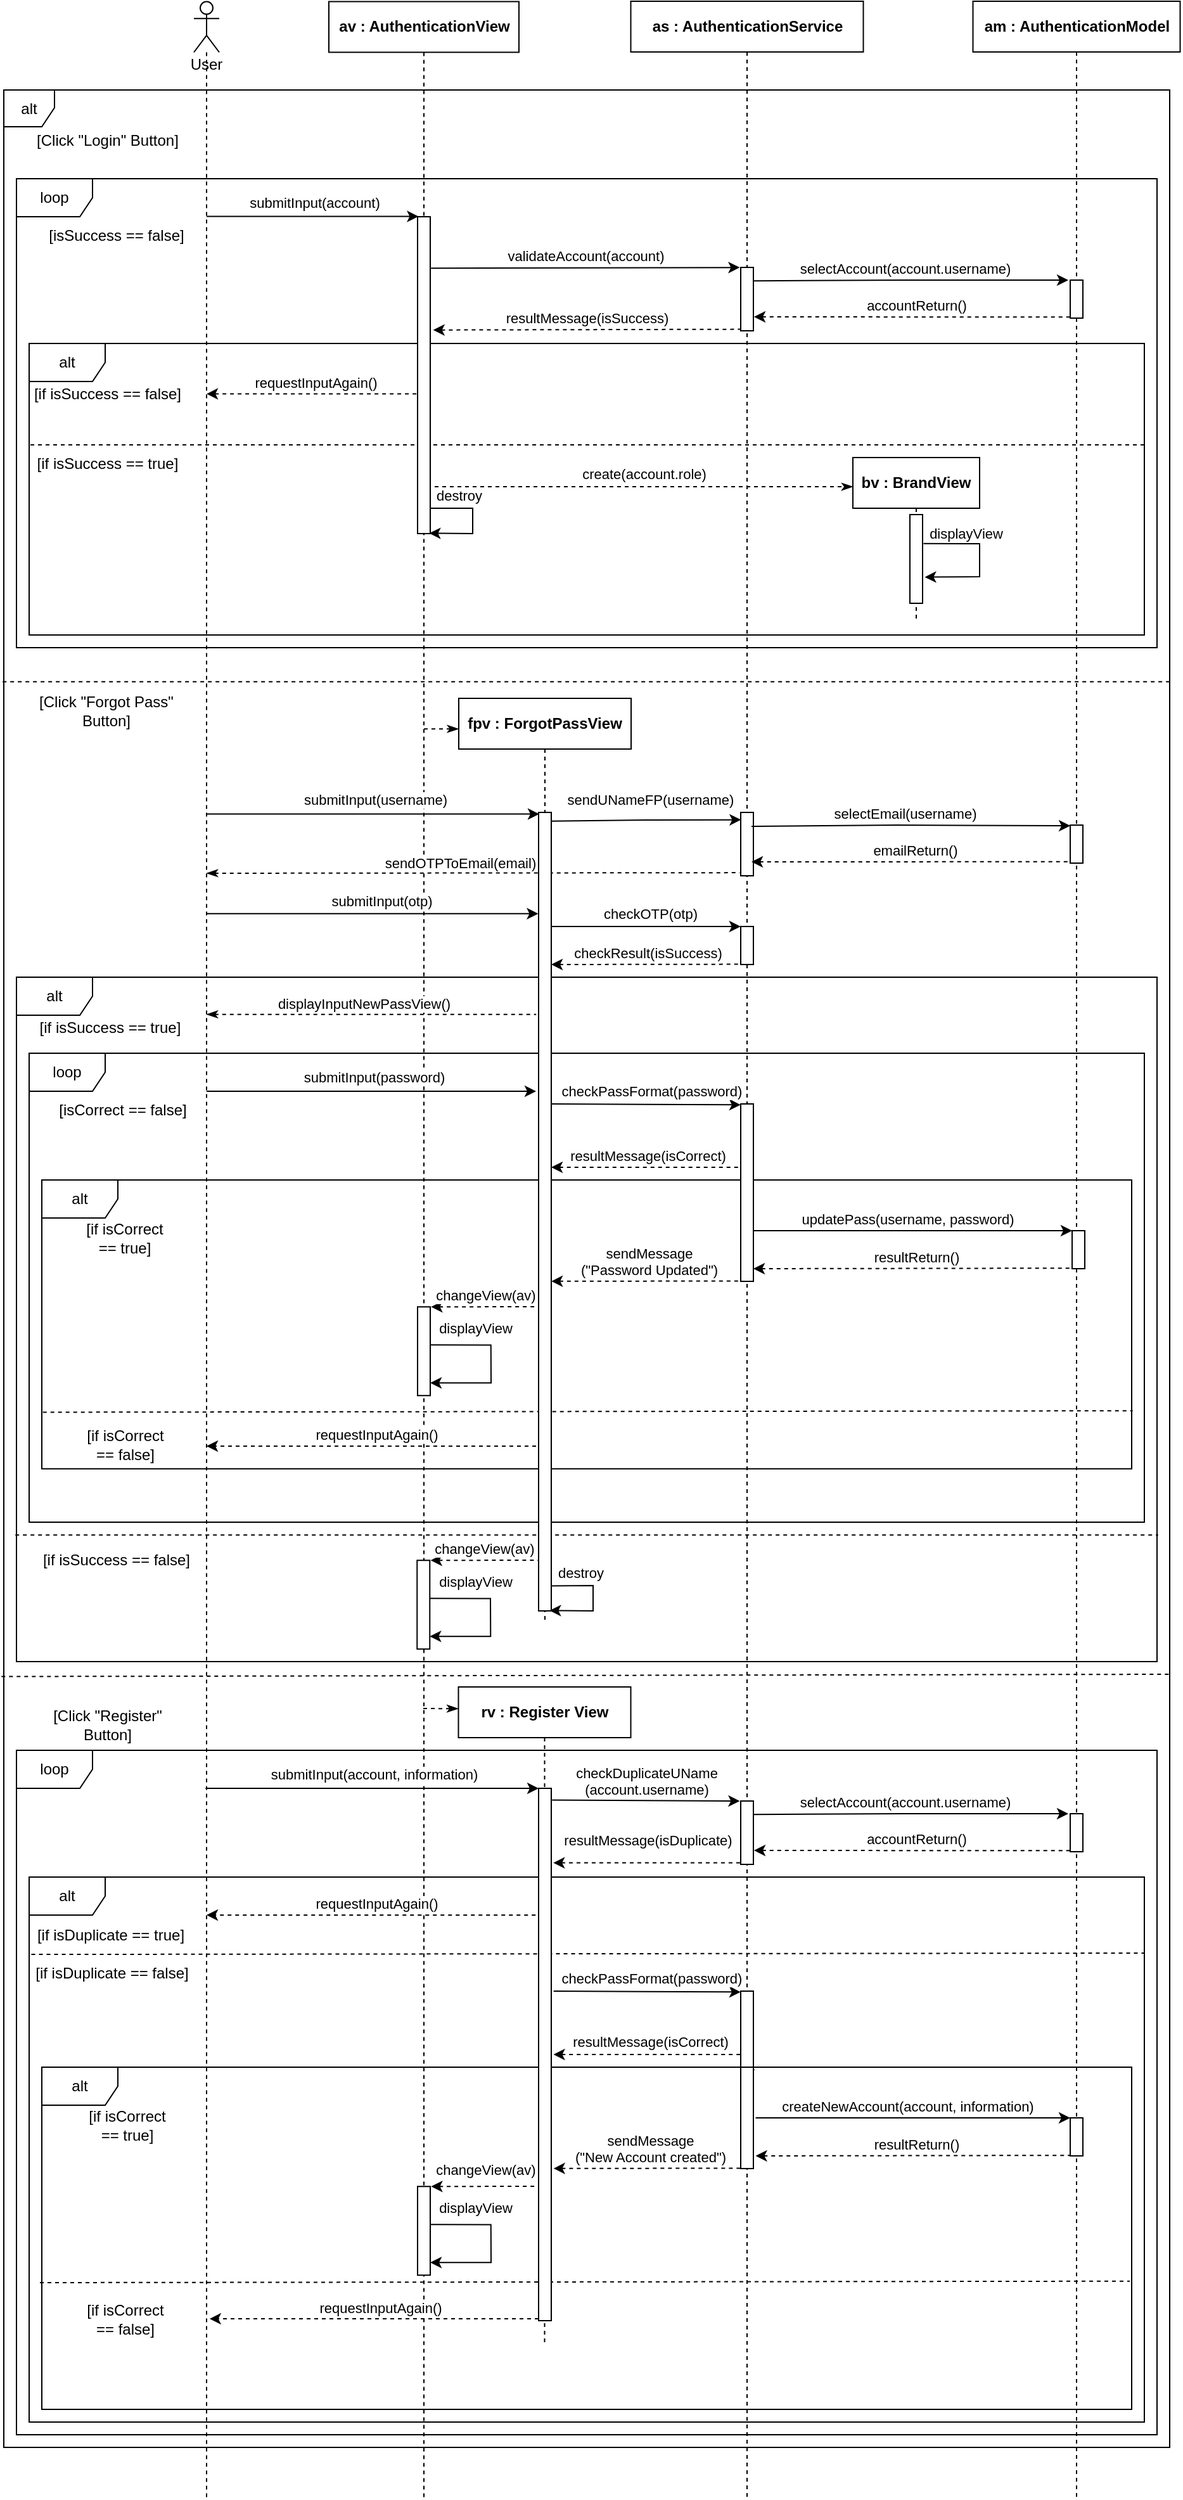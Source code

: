 <mxfile version="15.5.8" type="google" pages="7"><diagram id="HwwYsv_D7iscBSm71qym" name="Login - Register"><mxGraphModel dx="1422" dy="754" grid="1" gridSize="10" guides="1" tooltips="1" connect="1" arrows="1" fold="1" page="1" pageScale="1" pageWidth="827" pageHeight="1169" math="0" shadow="0"><root><mxCell id="0"/><mxCell id="1" parent="0"/><mxCell id="16oj5xqqvN4p6Pp9pPGn-5" value="alt" style="shape=umlFrame;whiteSpace=wrap;html=1;width=40;height=29;swimlaneFillColor=none;flipH=0;flipV=0;" parent="1" vertex="1"><mxGeometry x="50" y="100" width="920" height="1860" as="geometry"/></mxCell><mxCell id="acQuZviR6ZJoHKIT-mhQ-21" value="&lt;b&gt;av : AuthenticationView&lt;/b&gt;" style="shape=umlLifeline;perimeter=lifelinePerimeter;whiteSpace=wrap;html=1;container=0;collapsible=0;recursiveResize=0;outlineConnect=0;size=40;" parent="1" vertex="1"><mxGeometry x="306.5" y="30.25" width="150" height="1969.75" as="geometry"/></mxCell><mxCell id="16oj5xqqvN4p6Pp9pPGn-19" value="sendOTPToEmail(email)" style="endArrow=none;dashed=1;html=1;rounded=0;entryX=-0.087;entryY=0.951;entryDx=0;entryDy=0;entryPerimeter=0;startArrow=classicThin;startFill=1;" parent="1" target="16oj5xqqvN4p6Pp9pPGn-15" edge="1"><mxGeometry x="-0.048" y="8" width="50" height="50" relative="1" as="geometry"><mxPoint x="210" y="718" as="sourcePoint"/><mxPoint x="485" y="630" as="targetPoint"/><mxPoint as="offset"/></mxGeometry></mxCell><mxCell id="16oj5xqqvN4p6Pp9pPGn-28" value="alt" style="shape=umlFrame;whiteSpace=wrap;html=1;width=60;height=30;swimlaneFillColor=none;flipH=0;flipV=0;" parent="1" vertex="1"><mxGeometry x="60" y="800" width="900" height="540" as="geometry"/></mxCell><mxCell id="16oj5xqqvN4p6Pp9pPGn-57" value="loop" style="shape=umlFrame;whiteSpace=wrap;html=1;width=60;height=30;" parent="1" vertex="1"><mxGeometry x="70" y="860" width="880" height="370" as="geometry"/></mxCell><mxCell id="9Da_dpWwwsVrIYC-fbZT-1" value="loop" style="shape=umlFrame;whiteSpace=wrap;html=1;width=60;height=30;" parent="1" vertex="1"><mxGeometry x="60" y="170" width="900" height="370" as="geometry"/></mxCell><mxCell id="acQuZviR6ZJoHKIT-mhQ-9" value="alt" style="shape=umlFrame;whiteSpace=wrap;html=1;width=60;height=30;swimlaneFillColor=none;flipH=0;flipV=0;" parent="1" vertex="1"><mxGeometry x="70" y="300" width="880" height="230" as="geometry"/></mxCell><mxCell id="acQuZviR6ZJoHKIT-mhQ-12" value="&lt;b&gt;as : AuthenticationService&lt;/b&gt;" style="shape=umlLifeline;perimeter=lifelinePerimeter;whiteSpace=wrap;html=1;container=0;collapsible=0;recursiveResize=0;outlineConnect=0;" parent="1" vertex="1"><mxGeometry x="544.75" y="30" width="183.5" height="1970" as="geometry"/></mxCell><mxCell id="acQuZviR6ZJoHKIT-mhQ-17" value="&lt;b&gt;am : AuthenticationModel&lt;/b&gt;" style="shape=umlLifeline;perimeter=lifelinePerimeter;whiteSpace=wrap;html=1;container=0;collapsible=0;recursiveResize=0;outlineConnect=0;" parent="1" vertex="1"><mxGeometry x="814.75" y="30" width="163.5" height="1970" as="geometry"/></mxCell><mxCell id="acQuZviR6ZJoHKIT-mhQ-24" value="submitInput(account)" style="rounded=0;orthogonalLoop=1;jettySize=auto;html=1;endArrow=classic;endFill=1;verticalAlign=bottom;entryX=0.07;entryY=-0.001;entryDx=0;entryDy=0;entryPerimeter=0;" parent="1" source="acQuZviR6ZJoHKIT-mhQ-67" target="CZhKvF0TqKKejJ7yh0VZ-8" edge="1"><mxGeometry x="0.011" y="2" relative="1" as="geometry"><mxPoint x="376.96" y="230.56" as="targetPoint"/><mxPoint x="206.5" y="210" as="sourcePoint"/><mxPoint as="offset"/></mxGeometry></mxCell><mxCell id="acQuZviR6ZJoHKIT-mhQ-25" value="validateAccount(account)" style="rounded=0;orthogonalLoop=1;jettySize=auto;html=1;endArrow=classic;endFill=1;verticalAlign=bottom;entryX=-0.08;entryY=0.001;entryDx=0;entryDy=0;entryPerimeter=0;exitX=1.058;exitY=0.048;exitDx=0;exitDy=0;exitPerimeter=0;" parent="1" target="acQuZviR6ZJoHKIT-mhQ-19" edge="1"><mxGeometry relative="1" as="geometry"><mxPoint x="876.5" y="280" as="targetPoint"/><mxPoint x="387.08" y="240.64" as="sourcePoint"/></mxGeometry></mxCell><mxCell id="acQuZviR6ZJoHKIT-mhQ-26" style="rounded=0;orthogonalLoop=1;jettySize=auto;html=1;dashed=1;endArrow=none;endFill=0;exitX=0;exitY=0.25;exitDx=0;exitDy=0;" parent="1" source="acQuZviR6ZJoHKIT-mhQ-36" edge="1"><mxGeometry relative="1" as="geometry"><mxPoint x="950" y="380" as="targetPoint"/><mxPoint x="116.5" y="382" as="sourcePoint"/></mxGeometry></mxCell><mxCell id="acQuZviR6ZJoHKIT-mhQ-27" value="[if isSuccess == false]" style="text;html=1;strokeColor=none;fillColor=none;align=center;verticalAlign=middle;whiteSpace=wrap;rounded=0;" parent="1" vertex="1"><mxGeometry x="71.75" y="310" width="120" height="60" as="geometry"/></mxCell><mxCell id="acQuZviR6ZJoHKIT-mhQ-28" value="resultMessage(isSuccess)" style="rounded=0;orthogonalLoop=1;jettySize=auto;html=1;endArrow=none;endFill=0;verticalAlign=bottom;startArrow=classic;startFill=1;dashed=1;entryX=-0.034;entryY=0.976;entryDx=0;entryDy=0;entryPerimeter=0;exitX=1.234;exitY=0.077;exitDx=0;exitDy=0;exitPerimeter=0;" parent="1" target="acQuZviR6ZJoHKIT-mhQ-19" edge="1"><mxGeometry relative="1" as="geometry"><mxPoint x="876.5" y="310" as="targetPoint"/><mxPoint x="388.84" y="289.36" as="sourcePoint"/></mxGeometry></mxCell><mxCell id="acQuZviR6ZJoHKIT-mhQ-29" value="requestInputAgain()" style="rounded=0;orthogonalLoop=1;jettySize=auto;html=1;endArrow=classic;endFill=1;verticalAlign=bottom;exitX=-0.094;exitY=0.107;exitDx=0;exitDy=0;exitPerimeter=0;dashed=1;" parent="1" target="acQuZviR6ZJoHKIT-mhQ-67" edge="1"><mxGeometry x="-0.025" relative="1" as="geometry"><mxPoint x="206.5" y="339.22" as="targetPoint"/><mxPoint x="375.56" y="339.76" as="sourcePoint"/><mxPoint x="1" as="offset"/></mxGeometry></mxCell><mxCell id="acQuZviR6ZJoHKIT-mhQ-36" value="[if isSuccess == true]" style="text;html=1;strokeColor=none;fillColor=none;align=center;verticalAlign=middle;whiteSpace=wrap;rounded=0;" parent="1" vertex="1"><mxGeometry x="71" y="365" width="121.5" height="60" as="geometry"/></mxCell><mxCell id="acQuZviR6ZJoHKIT-mhQ-19" value="" style="html=1;points=[];perimeter=orthogonalPerimeter;" parent="1" vertex="1"><mxGeometry x="631.5" y="240" width="10" height="50" as="geometry"/></mxCell><mxCell id="9Da_dpWwwsVrIYC-fbZT-2" value="[isSuccess == false]" style="text;html=1;strokeColor=none;fillColor=none;align=center;verticalAlign=middle;whiteSpace=wrap;rounded=0;" parent="1" vertex="1"><mxGeometry x="81.75" y="200" width="113.5" height="30" as="geometry"/></mxCell><mxCell id="CZhKvF0TqKKejJ7yh0VZ-1" value="" style="html=1;points=[];perimeter=orthogonalPerimeter;" parent="1" vertex="1"><mxGeometry x="891.5" y="250" width="10" height="30" as="geometry"/></mxCell><mxCell id="CZhKvF0TqKKejJ7yh0VZ-2" value="selectAccount(account.username)" style="rounded=0;orthogonalLoop=1;jettySize=auto;html=1;endArrow=classic;endFill=1;verticalAlign=bottom;exitX=1.058;exitY=0.048;exitDx=0;exitDy=0;exitPerimeter=0;" parent="1" edge="1"><mxGeometry x="-0.046" relative="1" as="geometry"><mxPoint x="890" y="250" as="targetPoint"/><mxPoint x="641.5" y="250.59" as="sourcePoint"/><Array as="points"><mxPoint x="760" y="250"/></Array><mxPoint x="1" as="offset"/></mxGeometry></mxCell><mxCell id="CZhKvF0TqKKejJ7yh0VZ-3" value="accountReturn()" style="rounded=0;orthogonalLoop=1;jettySize=auto;html=1;endArrow=none;endFill=0;verticalAlign=bottom;startArrow=classic;startFill=1;dashed=1;entryX=0.051;entryY=0.972;entryDx=0;entryDy=0;entryPerimeter=0;" parent="1" target="CZhKvF0TqKKejJ7yh0VZ-1" edge="1"><mxGeometry x="0.024" relative="1" as="geometry"><mxPoint x="883.82" y="280.0" as="targetPoint"/><mxPoint x="642" y="279" as="sourcePoint"/><mxPoint as="offset"/></mxGeometry></mxCell><mxCell id="CZhKvF0TqKKejJ7yh0VZ-8" value="" style="html=1;points=[];perimeter=orthogonalPerimeter;" parent="1" vertex="1"><mxGeometry x="376.5" y="200" width="10" height="250" as="geometry"/></mxCell><mxCell id="CZhKvF0TqKKejJ7yh0VZ-10" value="destroy" style="endArrow=classic;html=1;rounded=0;entryX=0.918;entryY=0.999;entryDx=0;entryDy=0;entryPerimeter=0;" parent="1" target="CZhKvF0TqKKejJ7yh0VZ-8" edge="1"><mxGeometry x="-0.477" y="10" width="50" height="50" relative="1" as="geometry"><mxPoint x="386" y="430" as="sourcePoint"/><mxPoint x="490" y="370" as="targetPoint"/><Array as="points"><mxPoint x="420" y="430"/><mxPoint x="420" y="450"/></Array><mxPoint as="offset"/></mxGeometry></mxCell><mxCell id="CZhKvF0TqKKejJ7yh0VZ-12" value="" style="shape=image;html=1;verticalAlign=top;verticalLabelPosition=bottom;labelBackgroundColor=#ffffff;imageAspect=0;aspect=fixed;image=https://cdn1.iconfinder.com/data/icons/feather-2/24/x-128.png" parent="1" vertex="1"><mxGeometry x="361.5" y="450" width="40" height="40" as="geometry"/></mxCell><mxCell id="CZhKvF0TqKKejJ7yh0VZ-13" value="create(account.role)" style="endArrow=classicThin;dashed=1;html=1;rounded=0;endFill=1;entryX=0;entryY=0.177;entryDx=0;entryDy=0;entryPerimeter=0;" parent="1" target="CZhKvF0TqKKejJ7yh0VZ-14" edge="1"><mxGeometry y="10" width="50" height="50" relative="1" as="geometry"><mxPoint x="390" y="413" as="sourcePoint"/><mxPoint x="690" y="413" as="targetPoint"/><mxPoint as="offset"/></mxGeometry></mxCell><mxCell id="CZhKvF0TqKKejJ7yh0VZ-14" value="&lt;b&gt;bv : BrandView&lt;/b&gt;" style="shape=umlLifeline;perimeter=lifelinePerimeter;whiteSpace=wrap;html=1;container=0;collapsible=0;recursiveResize=0;outlineConnect=0;" parent="1" vertex="1"><mxGeometry x="720" y="390" width="100" height="130" as="geometry"/></mxCell><mxCell id="16oj5xqqvN4p6Pp9pPGn-3" value="" style="html=1;points=[];perimeter=orthogonalPerimeter;" parent="1" vertex="1"><mxGeometry x="765" y="435" width="10" height="70" as="geometry"/></mxCell><mxCell id="16oj5xqqvN4p6Pp9pPGn-4" value="displayView" style="endArrow=classic;html=1;rounded=0;exitX=1.077;exitY=0.327;exitDx=0;exitDy=0;exitPerimeter=0;entryX=1.174;entryY=0.705;entryDx=0;entryDy=0;entryPerimeter=0;" parent="1" source="16oj5xqqvN4p6Pp9pPGn-3" target="16oj5xqqvN4p6Pp9pPGn-3" edge="1"><mxGeometry x="-0.407" y="8" width="50" height="50" relative="1" as="geometry"><mxPoint x="771.68" y="460.28" as="sourcePoint"/><mxPoint x="770" y="479.71" as="targetPoint"/><Array as="points"><mxPoint x="820" y="458"/><mxPoint x="820" y="484"/></Array><mxPoint as="offset"/></mxGeometry></mxCell><mxCell id="16oj5xqqvN4p6Pp9pPGn-6" value="[Click &quot;Login&quot; Button]" style="text;html=1;strokeColor=none;fillColor=none;align=center;verticalAlign=middle;whiteSpace=wrap;rounded=0;" parent="1" vertex="1"><mxGeometry x="71.75" y="110" width="120" height="60" as="geometry"/></mxCell><mxCell id="16oj5xqqvN4p6Pp9pPGn-8" value="[Click &quot;Forgot Pass&quot; Button]" style="text;html=1;strokeColor=none;fillColor=none;align=center;verticalAlign=middle;whiteSpace=wrap;rounded=0;" parent="1" vertex="1"><mxGeometry x="71" y="560" width="120" height="60" as="geometry"/></mxCell><mxCell id="16oj5xqqvN4p6Pp9pPGn-11" value="&lt;b&gt;fpv : ForgotPassView&lt;/b&gt;" style="shape=umlLifeline;perimeter=lifelinePerimeter;whiteSpace=wrap;html=1;container=0;collapsible=0;recursiveResize=0;outlineConnect=0;" parent="1" vertex="1"><mxGeometry x="409" y="580" width="136" height="730" as="geometry"/></mxCell><mxCell id="16oj5xqqvN4p6Pp9pPGn-12" value="" style="endArrow=classicThin;dashed=1;html=1;rounded=0;endFill=1;entryX=-0.001;entryY=0.033;entryDx=0;entryDy=0;entryPerimeter=0;" parent="1" source="acQuZviR6ZJoHKIT-mhQ-21" target="16oj5xqqvN4p6Pp9pPGn-11" edge="1"><mxGeometry width="50" height="50" relative="1" as="geometry"><mxPoint x="375.824" y="598.72" as="sourcePoint"/><mxPoint x="585" y="560" as="targetPoint"/></mxGeometry></mxCell><mxCell id="16oj5xqqvN4p6Pp9pPGn-14" value="submitInput(username)" style="rounded=0;orthogonalLoop=1;jettySize=auto;html=1;endArrow=classic;endFill=1;verticalAlign=bottom;entryX=0.049;entryY=0.002;entryDx=0;entryDy=0;entryPerimeter=0;" parent="1" source="acQuZviR6ZJoHKIT-mhQ-67" target="16oj5xqqvN4p6Pp9pPGn-40" edge="1"><mxGeometry x="0.011" y="2" relative="1" as="geometry"><mxPoint x="625" y="671" as="targetPoint"/><mxPoint x="482.06" y="670.74" as="sourcePoint"/><mxPoint as="offset"/></mxGeometry></mxCell><mxCell id="16oj5xqqvN4p6Pp9pPGn-15" value="" style="html=1;points=[];perimeter=orthogonalPerimeter;" parent="1" vertex="1"><mxGeometry x="631.5" y="670" width="10" height="50" as="geometry"/></mxCell><mxCell id="16oj5xqqvN4p6Pp9pPGn-16" value="" style="html=1;points=[];perimeter=orthogonalPerimeter;" parent="1" vertex="1"><mxGeometry x="891.5" y="680" width="10" height="30" as="geometry"/></mxCell><mxCell id="16oj5xqqvN4p6Pp9pPGn-17" value="selectEmail(username)" style="rounded=0;orthogonalLoop=1;jettySize=auto;html=1;endArrow=classic;endFill=1;verticalAlign=bottom;entryX=0.006;entryY=0.018;entryDx=0;entryDy=0;entryPerimeter=0;" parent="1" target="16oj5xqqvN4p6Pp9pPGn-16" edge="1"><mxGeometry x="-0.046" relative="1" as="geometry"><mxPoint x="884.5" y="680" as="targetPoint"/><mxPoint x="640" y="681" as="sourcePoint"/><Array as="points"><mxPoint x="754.5" y="680"/></Array><mxPoint x="1" as="offset"/></mxGeometry></mxCell><mxCell id="16oj5xqqvN4p6Pp9pPGn-18" value="emailReturn()" style="rounded=0;orthogonalLoop=1;jettySize=auto;html=1;endArrow=none;endFill=0;verticalAlign=bottom;startArrow=classic;startFill=1;dashed=1;entryX=0.052;entryY=0.963;entryDx=0;entryDy=0;entryPerimeter=0;" parent="1" target="16oj5xqqvN4p6Pp9pPGn-16" edge="1"><mxGeometry x="0.024" relative="1" as="geometry"><mxPoint x="885.0" y="709.33" as="targetPoint"/><mxPoint x="640" y="709" as="sourcePoint"/><mxPoint as="offset"/></mxGeometry></mxCell><mxCell id="16oj5xqqvN4p6Pp9pPGn-20" value="submitInput(otp)" style="endArrow=classic;html=1;rounded=0;entryX=-0.026;entryY=0.379;entryDx=0;entryDy=0;entryPerimeter=0;" parent="1" source="acQuZviR6ZJoHKIT-mhQ-67" edge="1"><mxGeometry x="0.051" y="10" width="50" height="50" relative="1" as="geometry"><mxPoint x="204.324" y="749.91" as="sourcePoint"/><mxPoint x="471.74" y="749.91" as="targetPoint"/><mxPoint as="offset"/></mxGeometry></mxCell><mxCell id="16oj5xqqvN4p6Pp9pPGn-21" value="" style="html=1;points=[];perimeter=orthogonalPerimeter;" parent="1" vertex="1"><mxGeometry x="631.5" y="760" width="10" height="30" as="geometry"/></mxCell><mxCell id="16oj5xqqvN4p6Pp9pPGn-26" value="checkOTP(otp)" style="endArrow=classic;html=1;rounded=0;entryX=-0.009;entryY=0;entryDx=0;entryDy=0;entryPerimeter=0;" parent="1" target="16oj5xqqvN4p6Pp9pPGn-21" edge="1"><mxGeometry x="0.051" y="10" width="50" height="50" relative="1" as="geometry"><mxPoint x="481.997" y="760.0" as="sourcePoint"/><mxPoint x="749.07" y="760.0" as="targetPoint"/><mxPoint as="offset"/></mxGeometry></mxCell><mxCell id="16oj5xqqvN4p6Pp9pPGn-27" value="checkResult(isSuccess)" style="rounded=0;orthogonalLoop=1;jettySize=auto;html=1;endArrow=none;endFill=0;verticalAlign=bottom;startArrow=classic;startFill=1;dashed=1;exitX=1.069;exitY=0.446;exitDx=0;exitDy=0;exitPerimeter=0;entryX=-0.005;entryY=0.993;entryDx=0;entryDy=0;entryPerimeter=0;" parent="1" target="16oj5xqqvN4p6Pp9pPGn-21" edge="1"><mxGeometry x="0.021" relative="1" as="geometry"><mxPoint x="625" y="791" as="targetPoint"/><mxPoint x="482.0" y="790" as="sourcePoint"/><mxPoint as="offset"/></mxGeometry></mxCell><mxCell id="16oj5xqqvN4p6Pp9pPGn-29" value="[if isSuccess == true]" style="text;html=1;strokeColor=none;fillColor=none;align=center;verticalAlign=middle;whiteSpace=wrap;rounded=0;" parent="1" vertex="1"><mxGeometry x="72.75" y="810" width="121.5" height="60" as="geometry"/></mxCell><mxCell id="16oj5xqqvN4p6Pp9pPGn-30" value="submitInput(password)" style="rounded=0;orthogonalLoop=1;jettySize=auto;html=1;endArrow=classic;endFill=1;verticalAlign=bottom;" parent="1" source="acQuZviR6ZJoHKIT-mhQ-67" edge="1"><mxGeometry x="0.011" y="2" relative="1" as="geometry"><mxPoint x="470" y="890" as="targetPoint"/><mxPoint x="205" y="860" as="sourcePoint"/><mxPoint as="offset"/></mxGeometry></mxCell><mxCell id="16oj5xqqvN4p6Pp9pPGn-31" value="displayInputNewPassView()" style="endArrow=none;dashed=1;html=1;rounded=0;entryX=-0.189;entryY=0.653;entryDx=0;entryDy=0;entryPerimeter=0;startArrow=classicThin;startFill=1;" parent="1" source="acQuZviR6ZJoHKIT-mhQ-67" edge="1"><mxGeometry x="-0.048" y="8" width="50" height="50" relative="1" as="geometry"><mxPoint x="204.324" y="829.37" as="sourcePoint"/><mxPoint x="470.11" y="829.37" as="targetPoint"/><mxPoint as="offset"/></mxGeometry></mxCell><mxCell id="16oj5xqqvN4p6Pp9pPGn-33" value="checkPassFormat(password)" style="endArrow=classic;html=1;rounded=0;entryX=-0.005;entryY=0.005;entryDx=0;entryDy=0;entryPerimeter=0;" parent="1" target="16oj5xqqvN4p6Pp9pPGn-35" edge="1"><mxGeometry x="0.051" y="10" width="50" height="50" relative="1" as="geometry"><mxPoint x="482.087" y="900" as="sourcePoint"/><mxPoint x="626.5" y="900" as="targetPoint"/><mxPoint as="offset"/></mxGeometry></mxCell><mxCell id="16oj5xqqvN4p6Pp9pPGn-38" value="resultMessage(isCorrect)" style="rounded=0;orthogonalLoop=1;jettySize=auto;html=1;endArrow=none;endFill=0;verticalAlign=bottom;startArrow=classic;startFill=1;dashed=1;exitX=1.069;exitY=0.446;exitDx=0;exitDy=0;exitPerimeter=0;" parent="1" edge="1"><mxGeometry x="0.021" relative="1" as="geometry"><mxPoint x="630" y="950" as="targetPoint"/><mxPoint x="482" y="950" as="sourcePoint"/><mxPoint as="offset"/></mxGeometry></mxCell><mxCell id="16oj5xqqvN4p6Pp9pPGn-44" value="" style="endArrow=none;dashed=1;html=1;rounded=0;entryX=1.001;entryY=0.815;entryDx=0;entryDy=0;entryPerimeter=0;exitX=-0.001;exitY=0.815;exitDx=0;exitDy=0;exitPerimeter=0;" parent="1" source="16oj5xqqvN4p6Pp9pPGn-28" target="16oj5xqqvN4p6Pp9pPGn-28" edge="1"><mxGeometry width="50" height="50" relative="1" as="geometry"><mxPoint x="81.75" y="1240" as="sourcePoint"/><mxPoint x="900" y="1240" as="targetPoint"/></mxGeometry></mxCell><mxCell id="16oj5xqqvN4p6Pp9pPGn-45" value="[if isSuccess == false]" style="text;html=1;strokeColor=none;fillColor=none;align=center;verticalAlign=middle;whiteSpace=wrap;rounded=0;" parent="1" vertex="1"><mxGeometry x="78.5" y="1230" width="120" height="60" as="geometry"/></mxCell><mxCell id="16oj5xqqvN4p6Pp9pPGn-53" value="[Click &quot;Register&quot; Button]" style="text;html=1;strokeColor=none;fillColor=none;align=center;verticalAlign=middle;whiteSpace=wrap;rounded=0;" parent="1" vertex="1"><mxGeometry x="71.75" y="1360" width="120" height="60" as="geometry"/></mxCell><mxCell id="16oj5xqqvN4p6Pp9pPGn-56" value="" style="endArrow=none;dashed=1;html=1;rounded=0;exitX=-0.002;exitY=0.673;exitDx=0;exitDy=0;exitPerimeter=0;" parent="1" source="16oj5xqqvN4p6Pp9pPGn-5" edge="1"><mxGeometry width="50" height="50" relative="1" as="geometry"><mxPoint x="60" y="1360" as="sourcePoint"/><mxPoint x="970" y="1350" as="targetPoint"/></mxGeometry></mxCell><mxCell id="16oj5xqqvN4p6Pp9pPGn-59" value="alt" style="shape=umlFrame;whiteSpace=wrap;html=1;width=60;height=30;swimlaneFillColor=none;flipH=0;flipV=0;" parent="1" vertex="1"><mxGeometry x="80" y="960" width="860" height="227.91" as="geometry"/></mxCell><mxCell id="16oj5xqqvN4p6Pp9pPGn-60" style="rounded=0;orthogonalLoop=1;jettySize=auto;html=1;dashed=1;endArrow=none;endFill=0;exitX=0.001;exitY=0.804;exitDx=0;exitDy=0;exitPerimeter=0;entryX=1.001;entryY=0.799;entryDx=0;entryDy=0;entryPerimeter=0;" parent="1" source="16oj5xqqvN4p6Pp9pPGn-59" target="16oj5xqqvN4p6Pp9pPGn-59" edge="1"><mxGeometry relative="1" as="geometry"><mxPoint x="980" y="1037.91" as="targetPoint"/><mxPoint x="146.5" y="1039.91" as="sourcePoint"/></mxGeometry></mxCell><mxCell id="16oj5xqqvN4p6Pp9pPGn-61" value="[if isCorrect&lt;br&gt;== false]" style="text;html=1;strokeColor=none;fillColor=none;align=center;verticalAlign=middle;whiteSpace=wrap;rounded=0;" parent="1" vertex="1"><mxGeometry x="91.75" y="1150" width="108.25" height="37.91" as="geometry"/></mxCell><mxCell id="16oj5xqqvN4p6Pp9pPGn-62" value="requestInputAgain()" style="rounded=0;orthogonalLoop=1;jettySize=auto;html=1;endArrow=classic;endFill=1;verticalAlign=bottom;dashed=1;" parent="1" target="acQuZviR6ZJoHKIT-mhQ-67" edge="1"><mxGeometry x="-0.025" relative="1" as="geometry"><mxPoint x="239.667" y="997.67" as="targetPoint"/><mxPoint x="470" y="1170" as="sourcePoint"/><mxPoint x="1" as="offset"/></mxGeometry></mxCell><mxCell id="16oj5xqqvN4p6Pp9pPGn-63" value="[if isCorrect&lt;br&gt;== true]" style="text;html=1;strokeColor=none;fillColor=none;align=center;verticalAlign=middle;whiteSpace=wrap;rounded=0;" parent="1" vertex="1"><mxGeometry x="96.38" y="980" width="99" height="52.91" as="geometry"/></mxCell><mxCell id="16oj5xqqvN4p6Pp9pPGn-40" value="" style="html=1;points=[];perimeter=orthogonalPerimeter;" parent="1" vertex="1"><mxGeometry x="472" y="670" width="10" height="630" as="geometry"/></mxCell><mxCell id="16oj5xqqvN4p6Pp9pPGn-35" value="" style="html=1;points=[];perimeter=orthogonalPerimeter;" parent="1" vertex="1"><mxGeometry x="631.5" y="900" width="10" height="140" as="geometry"/></mxCell><mxCell id="16oj5xqqvN4p6Pp9pPGn-34" value="" style="html=1;points=[];perimeter=orthogonalPerimeter;" parent="1" vertex="1"><mxGeometry x="893" y="1000.0" width="10" height="30" as="geometry"/></mxCell><mxCell id="16oj5xqqvN4p6Pp9pPGn-36" value="updatePass(username, password)" style="rounded=0;orthogonalLoop=1;jettySize=auto;html=1;endArrow=classic;endFill=1;verticalAlign=bottom;" parent="1" target="16oj5xqqvN4p6Pp9pPGn-34" edge="1"><mxGeometry x="-0.046" relative="1" as="geometry"><mxPoint x="888" y="1000.0" as="targetPoint"/><mxPoint x="641.5" y="1000.0" as="sourcePoint"/><Array as="points"><mxPoint x="758" y="1000.0"/></Array><mxPoint x="1" as="offset"/></mxGeometry></mxCell><mxCell id="16oj5xqqvN4p6Pp9pPGn-37" value="resultReturn()" style="rounded=0;orthogonalLoop=1;jettySize=auto;html=1;endArrow=none;endFill=0;verticalAlign=bottom;startArrow=classic;startFill=1;dashed=1;entryX=0.006;entryY=0.986;entryDx=0;entryDy=0;entryPerimeter=0;" parent="1" target="16oj5xqqvN4p6Pp9pPGn-34" edge="1"><mxGeometry x="0.024" relative="1" as="geometry"><mxPoint x="888.01" y="1029.59" as="targetPoint"/><mxPoint x="641.5" y="1030" as="sourcePoint"/><mxPoint as="offset"/></mxGeometry></mxCell><mxCell id="16oj5xqqvN4p6Pp9pPGn-67" value="sendMessage&lt;br&gt;(&quot;Password Updated&quot;)" style="rounded=0;orthogonalLoop=1;jettySize=auto;html=1;endArrow=none;endFill=0;verticalAlign=bottom;startArrow=classic;startFill=1;dashed=1;exitX=1.069;exitY=0.446;exitDx=0;exitDy=0;exitPerimeter=0;entryX=-0.005;entryY=0.993;entryDx=0;entryDy=0;entryPerimeter=0;" parent="1" edge="1"><mxGeometry x="0.021" relative="1" as="geometry"><mxPoint x="631.5" y="1039.71" as="targetPoint"/><mxPoint x="482.05" y="1039.92" as="sourcePoint"/><mxPoint as="offset"/></mxGeometry></mxCell><mxCell id="16oj5xqqvN4p6Pp9pPGn-68" value="[isCorrect == false]" style="text;html=1;strokeColor=none;fillColor=none;align=center;verticalAlign=middle;whiteSpace=wrap;rounded=0;" parent="1" vertex="1"><mxGeometry x="86.5" y="890" width="113.5" height="30" as="geometry"/></mxCell><mxCell id="16oj5xqqvN4p6Pp9pPGn-69" value="changeView(av)" style="rounded=0;orthogonalLoop=1;jettySize=auto;html=1;endArrow=none;endFill=0;verticalAlign=bottom;startArrow=classic;startFill=1;dashed=1;exitX=1.07;exitY=0;exitDx=0;exitDy=0;exitPerimeter=0;entryX=0.036;entryY=0.722;entryDx=0;entryDy=0;entryPerimeter=0;" parent="1" source="16oj5xqqvN4p6Pp9pPGn-70" edge="1"><mxGeometry x="-0.004" relative="1" as="geometry"><mxPoint x="472.0" y="1260" as="targetPoint"/><mxPoint x="399.64" y="1170.12" as="sourcePoint"/><mxPoint as="offset"/></mxGeometry></mxCell><mxCell id="16oj5xqqvN4p6Pp9pPGn-70" value="" style="html=1;points=[];perimeter=orthogonalPerimeter;" parent="1" vertex="1"><mxGeometry x="376.14" y="1260.12" width="10" height="70" as="geometry"/></mxCell><mxCell id="16oj5xqqvN4p6Pp9pPGn-71" value="displayView" style="endArrow=classic;html=1;rounded=0;exitX=1.077;exitY=0.327;exitDx=0;exitDy=0;exitPerimeter=0;" parent="1" edge="1"><mxGeometry x="-0.445" y="13" width="50" height="50" relative="1" as="geometry"><mxPoint x="386.52" y="1290.12" as="sourcePoint"/><mxPoint x="386.14" y="1320.12" as="targetPoint"/><Array as="points"><mxPoint x="434" y="1290.23"/><mxPoint x="434.14" y="1320.12"/></Array><mxPoint as="offset"/></mxGeometry></mxCell><mxCell id="16oj5xqqvN4p6Pp9pPGn-49" value="changeView(av)" style="rounded=0;orthogonalLoop=1;jettySize=auto;html=1;endArrow=none;endFill=0;verticalAlign=bottom;startArrow=classic;startFill=1;dashed=1;exitX=1.07;exitY=0;exitDx=0;exitDy=0;exitPerimeter=0;entryX=0.036;entryY=0.722;entryDx=0;entryDy=0;entryPerimeter=0;" parent="1" source="16oj5xqqvN4p6Pp9pPGn-50" edge="1"><mxGeometry x="-0.004" relative="1" as="geometry"><mxPoint x="472.36" y="1060" as="targetPoint"/><mxPoint x="400" y="970.12" as="sourcePoint"/><mxPoint as="offset"/></mxGeometry></mxCell><mxCell id="16oj5xqqvN4p6Pp9pPGn-50" value="" style="html=1;points=[];perimeter=orthogonalPerimeter;" parent="1" vertex="1"><mxGeometry x="376.5" y="1060.12" width="10" height="70" as="geometry"/></mxCell><mxCell id="16oj5xqqvN4p6Pp9pPGn-51" value="displayView" style="endArrow=classic;html=1;rounded=0;exitX=1.077;exitY=0.327;exitDx=0;exitDy=0;exitPerimeter=0;" parent="1" edge="1"><mxGeometry x="-0.445" y="13" width="50" height="50" relative="1" as="geometry"><mxPoint x="386.88" y="1090.12" as="sourcePoint"/><mxPoint x="386.5" y="1120.12" as="targetPoint"/><Array as="points"><mxPoint x="434.36" y="1090.23"/><mxPoint x="434.5" y="1120.12"/></Array><mxPoint as="offset"/></mxGeometry></mxCell><mxCell id="16oj5xqqvN4p6Pp9pPGn-76" value="&lt;b&gt;rv : Register View&lt;/b&gt;" style="shape=umlLifeline;perimeter=lifelinePerimeter;whiteSpace=wrap;html=1;container=0;collapsible=0;recursiveResize=0;outlineConnect=0;" parent="1" vertex="1"><mxGeometry x="408.75" y="1360" width="136" height="520" as="geometry"/></mxCell><mxCell id="16oj5xqqvN4p6Pp9pPGn-77" value="" style="endArrow=classicThin;dashed=1;html=1;rounded=0;endFill=1;entryX=-0.001;entryY=0.033;entryDx=0;entryDy=0;entryPerimeter=0;" parent="1" target="16oj5xqqvN4p6Pp9pPGn-76" edge="1"><mxGeometry width="50" height="50" relative="1" as="geometry"><mxPoint x="381" y="1377" as="sourcePoint"/><mxPoint x="584.75" y="1350" as="targetPoint"/></mxGeometry></mxCell><mxCell id="16oj5xqqvN4p6Pp9pPGn-78" value="sendUNameFP(username)" style="endArrow=classic;html=1;rounded=0;exitX=0.98;exitY=0.011;exitDx=0;exitDy=0;exitPerimeter=0;entryX=0.019;entryY=0.116;entryDx=0;entryDy=0;entryPerimeter=0;" parent="1" source="16oj5xqqvN4p6Pp9pPGn-40" target="16oj5xqqvN4p6Pp9pPGn-15" edge="1"><mxGeometry x="0.044" y="16" width="50" height="50" relative="1" as="geometry"><mxPoint x="490" y="590" as="sourcePoint"/><mxPoint x="540" y="540" as="targetPoint"/><Array as="points"><mxPoint x="560" y="676"/></Array><mxPoint as="offset"/></mxGeometry></mxCell><mxCell id="UGJrQkGk1xS3GulfQQwz-8" value="[if isDuplicate == true]" style="text;html=1;strokeColor=none;fillColor=none;align=center;verticalAlign=middle;whiteSpace=wrap;rounded=0;" parent="1" vertex="1"><mxGeometry x="70" y="1530" width="128.5" height="52.91" as="geometry"/></mxCell><mxCell id="UGJrQkGk1xS3GulfQQwz-9" value="requestInputAgain()" style="rounded=0;orthogonalLoop=1;jettySize=auto;html=1;endArrow=classic;endFill=1;verticalAlign=bottom;dashed=1;exitX=-0.271;exitY=0.83;exitDx=0;exitDy=0;exitPerimeter=0;" parent="1" edge="1"><mxGeometry x="-0.025" relative="1" as="geometry"><mxPoint x="209.997" y="1540" as="targetPoint"/><mxPoint x="469.62" y="1540" as="sourcePoint"/><mxPoint x="1" as="offset"/></mxGeometry></mxCell><mxCell id="UGJrQkGk1xS3GulfQQwz-11" value="[if isDuplicate == false]" style="text;html=1;strokeColor=none;fillColor=none;align=center;verticalAlign=middle;whiteSpace=wrap;rounded=0;" parent="1" vertex="1"><mxGeometry x="71" y="1560" width="128.5" height="52.91" as="geometry"/></mxCell><mxCell id="UGJrQkGk1xS3GulfQQwz-13" value="checkPassFormat(password)" style="endArrow=classic;html=1;rounded=0;entryX=-0.005;entryY=0.005;entryDx=0;entryDy=0;entryPerimeter=0;" parent="1" target="UGJrQkGk1xS3GulfQQwz-18" edge="1"><mxGeometry x="0.051" y="10" width="50" height="50" relative="1" as="geometry"><mxPoint x="483.837" y="1600" as="sourcePoint"/><mxPoint x="628.25" y="1600" as="targetPoint"/><mxPoint as="offset"/></mxGeometry></mxCell><mxCell id="UGJrQkGk1xS3GulfQQwz-14" value="resultMessage(isCorrect)" style="rounded=0;orthogonalLoop=1;jettySize=auto;html=1;endArrow=none;endFill=0;verticalAlign=bottom;startArrow=none;startFill=1;dashed=1;exitX=1.069;exitY=0.446;exitDx=0;exitDy=0;exitPerimeter=0;" parent="1" source="UGJrQkGk1xS3GulfQQwz-18" edge="1"><mxGeometry x="1" y="72" relative="1" as="geometry"><mxPoint x="631.75" y="1650" as="targetPoint"/><mxPoint x="483.75" y="1650" as="sourcePoint"/><mxPoint x="-17" y="-47" as="offset"/></mxGeometry></mxCell><mxCell id="UGJrQkGk1xS3GulfQQwz-16" value="[if isCorrect&lt;br&gt;== false]" style="text;html=1;strokeColor=none;fillColor=none;align=center;verticalAlign=middle;whiteSpace=wrap;rounded=0;" parent="1" vertex="1"><mxGeometry x="91.75" y="1840" width="108.25" height="37.91" as="geometry"/></mxCell><mxCell id="UGJrQkGk1xS3GulfQQwz-17" value="[if isCorrect&lt;br&gt;== true]" style="text;html=1;strokeColor=none;fillColor=none;align=center;verticalAlign=middle;whiteSpace=wrap;rounded=0;" parent="1" vertex="1"><mxGeometry x="98.13" y="1680" width="99" height="52.91" as="geometry"/></mxCell><mxCell id="UGJrQkGk1xS3GulfQQwz-19" value="" style="html=1;points=[];perimeter=orthogonalPerimeter;" parent="1" vertex="1"><mxGeometry x="891.5" y="1700" width="10" height="30" as="geometry"/></mxCell><mxCell id="UGJrQkGk1xS3GulfQQwz-20" value="createNewAccount(account, information)" style="rounded=0;orthogonalLoop=1;jettySize=auto;html=1;endArrow=classic;endFill=1;verticalAlign=bottom;" parent="1" target="UGJrQkGk1xS3GulfQQwz-19" edge="1"><mxGeometry x="-0.046" relative="1" as="geometry"><mxPoint x="889.75" y="1700" as="targetPoint"/><mxPoint x="643.25" y="1700" as="sourcePoint"/><Array as="points"><mxPoint x="759.75" y="1700"/></Array><mxPoint x="1" as="offset"/></mxGeometry></mxCell><mxCell id="UGJrQkGk1xS3GulfQQwz-21" value="resultReturn()" style="rounded=0;orthogonalLoop=1;jettySize=auto;html=1;endArrow=none;endFill=0;verticalAlign=bottom;startArrow=classic;startFill=1;dashed=1;entryX=0.006;entryY=0.986;entryDx=0;entryDy=0;entryPerimeter=0;" parent="1" target="UGJrQkGk1xS3GulfQQwz-19" edge="1"><mxGeometry x="0.024" relative="1" as="geometry"><mxPoint x="889.76" y="1729.59" as="targetPoint"/><mxPoint x="643.25" y="1730" as="sourcePoint"/><mxPoint as="offset"/></mxGeometry></mxCell><mxCell id="UGJrQkGk1xS3GulfQQwz-22" value="sendMessage&lt;br&gt;(&quot;New Account created&quot;)" style="rounded=0;orthogonalLoop=1;jettySize=auto;html=1;endArrow=none;endFill=0;verticalAlign=bottom;startArrow=classic;startFill=1;dashed=1;exitX=1.069;exitY=0.446;exitDx=0;exitDy=0;exitPerimeter=0;entryX=-0.005;entryY=0.993;entryDx=0;entryDy=0;entryPerimeter=0;" parent="1" edge="1"><mxGeometry x="0.021" relative="1" as="geometry"><mxPoint x="633.25" y="1739.71" as="targetPoint"/><mxPoint x="483.8" y="1739.92" as="sourcePoint"/><mxPoint as="offset"/></mxGeometry></mxCell><mxCell id="UGJrQkGk1xS3GulfQQwz-23" value="changeView(av)" style="rounded=0;orthogonalLoop=1;jettySize=auto;html=1;endArrow=none;endFill=0;verticalAlign=bottom;startArrow=classic;startFill=1;dashed=1;exitX=1.07;exitY=0;exitDx=0;exitDy=0;exitPerimeter=0;entryX=0.036;entryY=0.722;entryDx=0;entryDy=0;entryPerimeter=0;" parent="1" source="UGJrQkGk1xS3GulfQQwz-24" edge="1"><mxGeometry x="0.005" y="4" relative="1" as="geometry"><mxPoint x="472.36" y="1754" as="targetPoint"/><mxPoint x="400" y="1664.12" as="sourcePoint"/><mxPoint as="offset"/></mxGeometry></mxCell><mxCell id="UGJrQkGk1xS3GulfQQwz-24" value="" style="html=1;points=[];perimeter=orthogonalPerimeter;" parent="1" vertex="1"><mxGeometry x="376.5" y="1754.12" width="10" height="70" as="geometry"/></mxCell><mxCell id="UGJrQkGk1xS3GulfQQwz-25" value="displayView" style="endArrow=classic;html=1;rounded=0;exitX=1.077;exitY=0.327;exitDx=0;exitDy=0;exitPerimeter=0;" parent="1" edge="1"><mxGeometry x="-0.445" y="13" width="50" height="50" relative="1" as="geometry"><mxPoint x="386.88" y="1784.12" as="sourcePoint"/><mxPoint x="386.5" y="1814.12" as="targetPoint"/><Array as="points"><mxPoint x="434.36" y="1784.23"/><mxPoint x="434.5" y="1814.12"/></Array><mxPoint as="offset"/></mxGeometry></mxCell><mxCell id="acQuZviR6ZJoHKIT-mhQ-67" value="User" style="shape=umlLifeline;participant=umlActor;perimeter=lifelinePerimeter;whiteSpace=wrap;html=1;container=1;collapsible=0;recursiveResize=0;verticalAlign=top;spacingTop=36;outlineConnect=0;" parent="1" vertex="1"><mxGeometry x="200" y="30.25" width="20" height="1969.75" as="geometry"/></mxCell><mxCell id="UGJrQkGk1xS3GulfQQwz-26" style="rounded=0;orthogonalLoop=1;jettySize=auto;html=1;dashed=1;endArrow=none;endFill=0;exitX=0.001;exitY=0.804;exitDx=0;exitDy=0;exitPerimeter=0;entryX=1.001;entryY=0.799;entryDx=0;entryDy=0;entryPerimeter=0;" parent="1" edge="1"><mxGeometry relative="1" as="geometry"><mxPoint x="938.5" y="1828.86" as="targetPoint"/><mxPoint x="78.5" y="1830.0" as="sourcePoint"/></mxGeometry></mxCell><mxCell id="UGJrQkGk1xS3GulfQQwz-27" value="requestInputAgain()" style="rounded=0;orthogonalLoop=1;jettySize=auto;html=1;endArrow=classic;endFill=1;verticalAlign=bottom;dashed=1;exitX=-0.271;exitY=0.83;exitDx=0;exitDy=0;exitPerimeter=0;" parent="1" edge="1"><mxGeometry x="-0.025" relative="1" as="geometry"><mxPoint x="212.377" y="1858.54" as="targetPoint"/><mxPoint x="472.0" y="1858.54" as="sourcePoint"/><mxPoint x="1" as="offset"/></mxGeometry></mxCell><mxCell id="UGJrQkGk1xS3GulfQQwz-18" value="" style="html=1;points=[];perimeter=orthogonalPerimeter;" parent="1" vertex="1"><mxGeometry x="631.5" y="1600" width="10" height="140" as="geometry"/></mxCell><mxCell id="UGJrQkGk1xS3GulfQQwz-28" value="" style="rounded=0;orthogonalLoop=1;jettySize=auto;html=1;endArrow=none;endFill=0;verticalAlign=bottom;startArrow=classic;startFill=1;dashed=1;exitX=1.069;exitY=0.446;exitDx=0;exitDy=0;exitPerimeter=0;" parent="1" target="UGJrQkGk1xS3GulfQQwz-18" edge="1"><mxGeometry x="0.021" relative="1" as="geometry"><mxPoint x="631.75" y="1650" as="targetPoint"/><mxPoint x="483.75" y="1650" as="sourcePoint"/><mxPoint as="offset"/></mxGeometry></mxCell><mxCell id="UGJrQkGk1xS3GulfQQwz-29" value="loop" style="shape=umlFrame;whiteSpace=wrap;html=1;width=60;height=30;" parent="1" vertex="1"><mxGeometry x="60" y="1410" width="900" height="540" as="geometry"/></mxCell><mxCell id="UGJrQkGk1xS3GulfQQwz-7" value="alt" style="shape=umlFrame;whiteSpace=wrap;html=1;width=60;height=30;swimlaneFillColor=none;flipH=0;flipV=0;" parent="1" vertex="1"><mxGeometry x="70" y="1510" width="880" height="430" as="geometry"/></mxCell><mxCell id="UGJrQkGk1xS3GulfQQwz-15" value="alt" style="shape=umlFrame;whiteSpace=wrap;html=1;width=60;height=30;swimlaneFillColor=none;flipH=0;flipV=0;" parent="1" vertex="1"><mxGeometry x="80" y="1660" width="860" height="270" as="geometry"/></mxCell><mxCell id="16oj5xqqvN4p6Pp9pPGn-79" value="submitInput(account, information)" style="rounded=0;orthogonalLoop=1;jettySize=auto;html=1;endArrow=classic;endFill=1;verticalAlign=bottom;entryX=0.049;entryY=0.002;entryDx=0;entryDy=0;entryPerimeter=0;" parent="1" edge="1"><mxGeometry x="0.011" y="2" relative="1" as="geometry"><mxPoint x="472" y="1440" as="targetPoint"/><mxPoint x="209.177" y="1440" as="sourcePoint"/><mxPoint as="offset"/></mxGeometry></mxCell><mxCell id="UGJrQkGk1xS3GulfQQwz-4" value="" style="html=1;points=[];perimeter=orthogonalPerimeter;" parent="1" vertex="1"><mxGeometry x="891.5" y="1460" width="10" height="30" as="geometry"/></mxCell><mxCell id="UGJrQkGk1xS3GulfQQwz-5" value="selectAccount(account.username)" style="rounded=0;orthogonalLoop=1;jettySize=auto;html=1;endArrow=classic;endFill=1;verticalAlign=bottom;exitX=1.058;exitY=0.048;exitDx=0;exitDy=0;exitPerimeter=0;" parent="1" edge="1"><mxGeometry x="-0.046" relative="1" as="geometry"><mxPoint x="890" y="1460" as="targetPoint"/><mxPoint x="641.5" y="1460.59" as="sourcePoint"/><Array as="points"><mxPoint x="760" y="1460"/></Array><mxPoint x="1" as="offset"/></mxGeometry></mxCell><mxCell id="UGJrQkGk1xS3GulfQQwz-6" value="accountReturn()" style="rounded=0;orthogonalLoop=1;jettySize=auto;html=1;endArrow=none;endFill=0;verticalAlign=bottom;startArrow=classic;startFill=1;dashed=1;entryX=0.051;entryY=0.972;entryDx=0;entryDy=0;entryPerimeter=0;" parent="1" target="UGJrQkGk1xS3GulfQQwz-4" edge="1"><mxGeometry x="0.024" relative="1" as="geometry"><mxPoint x="883.82" y="1490" as="targetPoint"/><mxPoint x="642" y="1489" as="sourcePoint"/><mxPoint as="offset"/></mxGeometry></mxCell><mxCell id="UGJrQkGk1xS3GulfQQwz-1" value="checkDuplicateUName&lt;br&gt;(account.username)" style="rounded=0;orthogonalLoop=1;jettySize=auto;html=1;endArrow=classic;endFill=1;verticalAlign=bottom;entryX=-0.08;entryY=0.001;entryDx=0;entryDy=0;entryPerimeter=0;exitX=1.063;exitY=0.022;exitDx=0;exitDy=0;exitPerimeter=0;" parent="1" source="16oj5xqqvN4p6Pp9pPGn-80" target="UGJrQkGk1xS3GulfQQwz-3" edge="1"><mxGeometry relative="1" as="geometry"><mxPoint x="876.5" y="1490" as="targetPoint"/><mxPoint x="489" y="1450" as="sourcePoint"/></mxGeometry></mxCell><mxCell id="UGJrQkGk1xS3GulfQQwz-2" value="resultMessage(isDuplicate)" style="rounded=0;orthogonalLoop=1;jettySize=auto;html=1;endArrow=none;endFill=0;verticalAlign=bottom;startArrow=classic;startFill=1;dashed=1;entryX=-0.034;entryY=0.976;entryDx=0;entryDy=0;entryPerimeter=0;exitX=1.16;exitY=0.14;exitDx=0;exitDy=0;exitPerimeter=0;" parent="1" source="16oj5xqqvN4p6Pp9pPGn-80" target="UGJrQkGk1xS3GulfQQwz-3" edge="1"><mxGeometry x="0.003" y="9" relative="1" as="geometry"><mxPoint x="876.5" y="1520" as="targetPoint"/><mxPoint x="477" y="1499" as="sourcePoint"/><mxPoint as="offset"/></mxGeometry></mxCell><mxCell id="UGJrQkGk1xS3GulfQQwz-3" value="" style="html=1;points=[];perimeter=orthogonalPerimeter;" parent="1" vertex="1"><mxGeometry x="631.5" y="1450" width="10" height="50" as="geometry"/></mxCell><mxCell id="UGJrQkGk1xS3GulfQQwz-10" style="rounded=0;orthogonalLoop=1;jettySize=auto;html=1;dashed=1;endArrow=none;endFill=0;exitX=0.002;exitY=0.142;exitDx=0;exitDy=0;exitPerimeter=0;" parent="1" source="UGJrQkGk1xS3GulfQQwz-7" edge="1"><mxGeometry relative="1" as="geometry"><mxPoint x="950" y="1570" as="targetPoint"/><mxPoint x="81.75" y="1571.14" as="sourcePoint"/></mxGeometry></mxCell><mxCell id="16oj5xqqvN4p6Pp9pPGn-80" value="" style="html=1;points=[];perimeter=orthogonalPerimeter;" parent="1" vertex="1"><mxGeometry x="472" y="1440" width="10" height="420" as="geometry"/></mxCell><mxCell id="16oj5xqqvN4p6Pp9pPGn-7" value="" style="endArrow=none;dashed=1;html=1;rounded=0;entryX=1;entryY=0.251;entryDx=0;entryDy=0;entryPerimeter=0;exitX=-0.001;exitY=0.251;exitDx=0;exitDy=0;exitPerimeter=0;" parent="1" source="16oj5xqqvN4p6Pp9pPGn-5" target="16oj5xqqvN4p6Pp9pPGn-5" edge="1"><mxGeometry width="50" height="50" relative="1" as="geometry"><mxPoint x="60" y="560" as="sourcePoint"/><mxPoint x="1010" y="570" as="targetPoint"/></mxGeometry></mxCell><mxCell id="UGJrQkGk1xS3GulfQQwz-30" value="destroy" style="endArrow=classic;html=1;rounded=0;exitX=1.086;exitY=0.932;exitDx=0;exitDy=0;exitPerimeter=0;entryX=0.918;entryY=0.999;entryDx=0;entryDy=0;entryPerimeter=0;" parent="1" edge="1"><mxGeometry x="-0.477" y="10" width="50" height="50" relative="1" as="geometry"><mxPoint x="482.36" y="1280.28" as="sourcePoint"/><mxPoint x="480.68" y="1299.71" as="targetPoint"/><Array as="points"><mxPoint x="515" y="1280"/><mxPoint x="515" y="1300"/></Array><mxPoint as="offset"/></mxGeometry></mxCell><mxCell id="UGJrQkGk1xS3GulfQQwz-31" value="" style="shape=image;html=1;verticalAlign=top;verticalLabelPosition=bottom;labelBackgroundColor=#ffffff;imageAspect=0;aspect=fixed;image=https://cdn1.iconfinder.com/data/icons/feather-2/24/x-128.png" parent="1" vertex="1"><mxGeometry x="456.5" y="1300" width="40" height="40" as="geometry"/></mxCell></root></mxGraphModel></diagram><diagram id="_zv3leJPgavn2m6Jk9yw" name="Manage Account"><mxGraphModel dx="1422" dy="754" grid="1" gridSize="10" guides="1" tooltips="1" connect="1" arrows="1" fold="1" page="1" pageScale="1" pageWidth="827" pageHeight="1169" math="0" shadow="0"><root><mxCell id="PAYFfGG4-VJpOqXI9PH1-0"/><mxCell id="PAYFfGG4-VJpOqXI9PH1-1" parent="PAYFfGG4-VJpOqXI9PH1-0"/><mxCell id="olNcth1h0sxgo2A4eMVn-1" value="opt" style="shape=umlFrame;whiteSpace=wrap;html=1;width=60;height=30;fontSize=11;fontFamily=Helvetica;" parent="PAYFfGG4-VJpOqXI9PH1-1" vertex="1"><mxGeometry x="10" y="80" width="810" height="1490" as="geometry"/></mxCell><mxCell id="N-hS7V5VMIU7zPxH4p5a-0" value="alt" style="shape=umlFrame;whiteSpace=wrap;html=1;width=60;height=30;" vertex="1" parent="PAYFfGG4-VJpOqXI9PH1-1"><mxGeometry x="36" y="1360" width="750" height="190" as="geometry"/></mxCell><mxCell id="olNcth1h0sxgo2A4eMVn-2" value="alt" style="shape=umlFrame;whiteSpace=wrap;html=1;width=60;height=30;" parent="PAYFfGG4-VJpOqXI9PH1-1" vertex="1"><mxGeometry x="20" y="190" width="790" height="1370" as="geometry"/></mxCell><mxCell id="olNcth1h0sxgo2A4eMVn-3" value="alt" style="shape=umlFrame;whiteSpace=wrap;html=1;width=60;height=30;" parent="PAYFfGG4-VJpOqXI9PH1-1" vertex="1"><mxGeometry x="30" y="350" width="770" height="740" as="geometry"/></mxCell><mxCell id="olNcth1h0sxgo2A4eMVn-5" value="" style="endArrow=none;dashed=1;html=1;entryX=1;entryY=0.384;entryDx=0;entryDy=0;entryPerimeter=0;" parent="PAYFfGG4-VJpOqXI9PH1-1" edge="1"><mxGeometry width="50" height="50" relative="1" as="geometry"><mxPoint x="28" y="697.5" as="sourcePoint"/><mxPoint x="798" y="697.5" as="targetPoint"/></mxGeometry></mxCell><mxCell id="olNcth1h0sxgo2A4eMVn-6" value="alt" style="shape=umlFrame;whiteSpace=wrap;html=1;width=60;height=30;" parent="PAYFfGG4-VJpOqXI9PH1-1" vertex="1"><mxGeometry x="42" y="490" width="750" height="190" as="geometry"/></mxCell><mxCell id="olNcth1h0sxgo2A4eMVn-7" value="eacc_v:EditAccountView" style="shape=umlLifeline;perimeter=lifelinePerimeter;container=1;collapsible=0;recursiveResize=0;rounded=0;shadow=0;strokeWidth=1;" parent="PAYFfGG4-VJpOqXI9PH1-1" vertex="1"><mxGeometry x="340" y="10" width="134.81" height="1630" as="geometry"/></mxCell><mxCell id="olNcth1h0sxgo2A4eMVn-12" value="sendEditRequest(account)" style="endArrow=classic;html=1;entryX=-0.12;entryY=0.02;entryDx=0;entryDy=0;entryPerimeter=0;" parent="olNcth1h0sxgo2A4eMVn-7" edge="1"><mxGeometry x="0.074" y="16" width="50" height="50" relative="1" as="geometry"><mxPoint x="72.41" y="717.5" as="sourcePoint"/><mxPoint x="228.8" y="717.5" as="targetPoint"/><mxPoint as="offset"/></mxGeometry></mxCell><mxCell id="olNcth1h0sxgo2A4eMVn-13" value="" style="points=[];perimeter=orthogonalPerimeter;rounded=0;shadow=0;strokeWidth=1;resizeHeight=0;" parent="olNcth1h0sxgo2A4eMVn-7" vertex="1"><mxGeometry x="62.4" y="280" width="10" height="1320" as="geometry"/></mxCell><mxCell id="olNcth1h0sxgo2A4eMVn-14" value="acc_v:AccountView" style="shape=umlLifeline;perimeter=lifelinePerimeter;container=1;collapsible=0;recursiveResize=0;rounded=0;shadow=0;strokeWidth=1;" parent="PAYFfGG4-VJpOqXI9PH1-1" vertex="1"><mxGeometry x="200" y="10" width="105" height="1610" as="geometry"/></mxCell><mxCell id="olNcth1h0sxgo2A4eMVn-15" value="" style="points=[];perimeter=orthogonalPerimeter;rounded=0;shadow=0;strokeWidth=1;resizeHeight=0;" parent="olNcth1h0sxgo2A4eMVn-14" vertex="1"><mxGeometry x="47.5" y="80" width="10" height="230" as="geometry"/></mxCell><mxCell id="olNcth1h0sxgo2A4eMVn-16" value="destroy" style="endArrow=classic;html=1;rounded=0;exitX=-0.16;exitY=0.914;exitDx=0;exitDy=0;exitPerimeter=0;entryX=0.16;entryY=1.002;entryDx=0;entryDy=0;entryPerimeter=0;" parent="olNcth1h0sxgo2A4eMVn-14" source="olNcth1h0sxgo2A4eMVn-15" target="olNcth1h0sxgo2A4eMVn-15" edge="1"><mxGeometry x="0.214" y="-10" width="50" height="50" relative="1" as="geometry"><mxPoint x="-389.14" y="310.28" as="sourcePoint"/><mxPoint x="-390.82" y="329.71" as="targetPoint"/><Array as="points"><mxPoint x="15" y="290"/><mxPoint x="15" y="310"/></Array><mxPoint as="offset"/></mxGeometry></mxCell><mxCell id="olNcth1h0sxgo2A4eMVn-17" value="" style="shape=image;html=1;verticalAlign=top;verticalLabelPosition=bottom;labelBackgroundColor=#ffffff;imageAspect=0;aspect=fixed;image=https://cdn1.iconfinder.com/data/icons/feather-2/24/x-128.png;direction=south;" parent="olNcth1h0sxgo2A4eMVn-14" vertex="1"><mxGeometry x="35" y="310" width="30" height="30" as="geometry"/></mxCell><mxCell id="N-hS7V5VMIU7zPxH4p5a-1" value="" style="endArrow=none;dashed=1;html=1;" edge="1" parent="olNcth1h0sxgo2A4eMVn-14"><mxGeometry width="50" height="50" relative="1" as="geometry"><mxPoint x="-180" y="1110" as="sourcePoint"/><mxPoint x="610" y="1110" as="targetPoint"/></mxGeometry></mxCell><mxCell id="olNcth1h0sxgo2A4eMVn-18" value="System&amp;nbsp;&lt;br&gt;Manager" style="shape=umlLifeline;participant=umlActor;perimeter=lifelinePerimeter;whiteSpace=wrap;html=1;container=1;collapsible=0;recursiveResize=0;verticalAlign=top;spacingTop=36;outlineConnect=0;size=40;" parent="PAYFfGG4-VJpOqXI9PH1-1" vertex="1"><mxGeometry x="100" y="10" width="20" height="1610" as="geometry"/></mxCell><mxCell id="olNcth1h0sxgo2A4eMVn-19" value="acc_c:AccountController" style="shape=umlLifeline;perimeter=lifelinePerimeter;container=1;collapsible=0;recursiveResize=0;rounded=0;shadow=0;strokeWidth=1;" parent="PAYFfGG4-VJpOqXI9PH1-1" vertex="1"><mxGeometry x="500" y="10" width="150" height="1620" as="geometry"/></mxCell><mxCell id="olNcth1h0sxgo2A4eMVn-20" value="refreshView()" style="endArrow=classic;html=1;exitX=-0.07;exitY=1.004;exitDx=0;exitDy=0;exitPerimeter=0;dashed=1;" parent="olNcth1h0sxgo2A4eMVn-19" edge="1"><mxGeometry x="-0.091" y="10" width="50" height="50" relative="1" as="geometry"><mxPoint x="73" y="559.43" as="sourcePoint"/><mxPoint x="-87" y="559" as="targetPoint"/><mxPoint as="offset"/></mxGeometry></mxCell><mxCell id="olNcth1h0sxgo2A4eMVn-21" value="acc_m:accountModel" style="shape=umlLifeline;perimeter=lifelinePerimeter;container=1;collapsible=0;recursiveResize=0;rounded=0;shadow=0;strokeWidth=1;" parent="PAYFfGG4-VJpOqXI9PH1-1" vertex="1"><mxGeometry x="690" y="10" width="120" height="1610" as="geometry"/></mxCell><mxCell id="olNcth1h0sxgo2A4eMVn-22" value="deleteResult()" style="endArrow=classic;html=1;exitX=-0.07;exitY=1.004;exitDx=0;exitDy=0;exitPerimeter=0;dashed=1;" parent="olNcth1h0sxgo2A4eMVn-21" edge="1"><mxGeometry x="-0.091" y="10" width="50" height="50" relative="1" as="geometry"><mxPoint x="48" y="540" as="sourcePoint"/><mxPoint x="-117" y="540" as="targetPoint"/><mxPoint as="offset"/></mxGeometry></mxCell><mxCell id="olNcth1h0sxgo2A4eMVn-23" value="" style="points=[];perimeter=orthogonalPerimeter;rounded=0;shadow=0;strokeWidth=1;resizeHeight=0;" parent="olNcth1h0sxgo2A4eMVn-21" vertex="1"><mxGeometry x="55" y="520" width="10" height="20" as="geometry"/></mxCell><mxCell id="olNcth1h0sxgo2A4eMVn-24" value="[Click &quot;Manage account&quot; Button]" style="text;html=1;strokeColor=none;fillColor=none;align=center;verticalAlign=middle;whiteSpace=wrap;rounded=0;" parent="PAYFfGG4-VJpOqXI9PH1-1" vertex="1"><mxGeometry x="10" y="100" width="100" height="60" as="geometry"/></mxCell><mxCell id="olNcth1h0sxgo2A4eMVn-25" value="submitChooseActivity(button)" style="endArrow=classic;html=1;entryX=-0.043;entryY=0.142;entryDx=0;entryDy=0;entryPerimeter=0;" parent="PAYFfGG4-VJpOqXI9PH1-1" edge="1"><mxGeometry x="-0.076" y="14" width="50" height="50" relative="1" as="geometry"><mxPoint x="109.93" y="160" as="sourcePoint"/><mxPoint x="250" y="160" as="targetPoint"/><mxPoint as="offset"/></mxGeometry></mxCell><mxCell id="olNcth1h0sxgo2A4eMVn-26" value="[button = &quot;select account]" style="text;html=1;strokeColor=none;fillColor=none;align=center;verticalAlign=middle;whiteSpace=wrap;rounded=0;" parent="PAYFfGG4-VJpOqXI9PH1-1" vertex="1"><mxGeometry x="20" y="220" width="80" height="60" as="geometry"/></mxCell><mxCell id="olNcth1h0sxgo2A4eMVn-27" value="sendSelectRequest()" style="endArrow=classic;html=1;exitX=1.009;exitY=0.092;exitDx=0;exitDy=0;exitPerimeter=0;" parent="PAYFfGG4-VJpOqXI9PH1-1" edge="1"><mxGeometry x="0.074" y="16" width="50" height="50" relative="1" as="geometry"><mxPoint x="260.09" y="220.64" as="sourcePoint"/><mxPoint x="570" y="220.64" as="targetPoint"/><mxPoint as="offset"/></mxGeometry></mxCell><mxCell id="olNcth1h0sxgo2A4eMVn-28" value="displayAccountsDetail()" style="endArrow=classic;html=1;exitX=-0.144;exitY=0.044;exitDx=0;exitDy=0;exitPerimeter=0;dashed=1;entryX=1.013;entryY=0.728;entryDx=0;entryDy=0;entryPerimeter=0;" parent="PAYFfGG4-VJpOqXI9PH1-1" target="olNcth1h0sxgo2A4eMVn-15" edge="1"><mxGeometry x="-0.037" y="-8" width="50" height="50" relative="1" as="geometry"><mxPoint x="568.56" y="257.64" as="sourcePoint"/><mxPoint x="260" y="264.46" as="targetPoint"/><mxPoint as="offset"/></mxGeometry></mxCell><mxCell id="olNcth1h0sxgo2A4eMVn-29" value="selectAccounts()" style="endArrow=classic;html=1;exitX=1.1;exitY=0.198;exitDx=0;exitDy=0;exitPerimeter=0;" parent="PAYFfGG4-VJpOqXI9PH1-1" edge="1"><mxGeometry x="0.074" y="16" width="50" height="50" relative="1" as="geometry"><mxPoint x="580" y="229.19" as="sourcePoint"/><mxPoint x="745" y="229.19" as="targetPoint"/><mxPoint as="offset"/></mxGeometry></mxCell><mxCell id="olNcth1h0sxgo2A4eMVn-30" value="accountsDataReturn()" style="endArrow=classic;html=1;exitX=-0.07;exitY=1.004;exitDx=0;exitDy=0;exitPerimeter=0;dashed=1;" parent="PAYFfGG4-VJpOqXI9PH1-1" edge="1"><mxGeometry x="-0.091" y="10" width="50" height="50" relative="1" as="geometry"><mxPoint x="745" y="250" as="sourcePoint"/><mxPoint x="580" y="250" as="targetPoint"/><mxPoint as="offset"/></mxGeometry></mxCell><mxCell id="olNcth1h0sxgo2A4eMVn-31" value="submitChooseActivity(button)" style="endArrow=classic;html=1;entryX=-0.053;entryY=0.821;entryDx=0;entryDy=0;entryPerimeter=0;" parent="PAYFfGG4-VJpOqXI9PH1-1" source="olNcth1h0sxgo2A4eMVn-18" target="olNcth1h0sxgo2A4eMVn-15" edge="1"><mxGeometry x="-0.076" y="14" width="50" height="50" relative="1" as="geometry"><mxPoint x="109.93" y="300.0" as="sourcePoint"/><mxPoint x="250.53" y="290.22" as="targetPoint"/><mxPoint as="offset"/></mxGeometry></mxCell><mxCell id="olNcth1h0sxgo2A4eMVn-32" value="[button = &quot;delete account]" style="text;html=1;strokeColor=none;fillColor=none;align=center;verticalAlign=middle;whiteSpace=wrap;rounded=0;" parent="PAYFfGG4-VJpOqXI9PH1-1" vertex="1"><mxGeometry x="33" y="370" width="70" height="60" as="geometry"/></mxCell><mxCell id="olNcth1h0sxgo2A4eMVn-33" value="sendDeleteRequest(account)" style="endArrow=classic;html=1;entryX=-0.12;entryY=0.02;entryDx=0;entryDy=0;entryPerimeter=0;" parent="PAYFfGG4-VJpOqXI9PH1-1" edge="1"><mxGeometry x="0.074" y="16" width="50" height="50" relative="1" as="geometry"><mxPoint x="413" y="390" as="sourcePoint"/><mxPoint x="573" y="390" as="targetPoint"/><mxPoint as="offset"/></mxGeometry></mxCell><mxCell id="olNcth1h0sxgo2A4eMVn-34" value="displayMessage(&quot;Sure?&quot;)" style="endArrow=classic;html=1;exitX=-0.077;exitY=0.192;exitDx=0;exitDy=0;exitPerimeter=0;dashed=1;" parent="PAYFfGG4-VJpOqXI9PH1-1" edge="1"><mxGeometry x="-0.041" y="-10" width="50" height="50" relative="1" as="geometry"><mxPoint x="572.23" y="425.84" as="sourcePoint"/><mxPoint x="415.41" y="425.84" as="targetPoint"/><mxPoint as="offset"/></mxGeometry></mxCell><mxCell id="olNcth1h0sxgo2A4eMVn-35" value="sendConfirm(isConfirm)" style="endArrow=classic;html=1;exitX=1.1;exitY=0.198;exitDx=0;exitDy=0;exitPerimeter=0;" parent="PAYFfGG4-VJpOqXI9PH1-1" edge="1"><mxGeometry x="0.074" y="16" width="50" height="50" relative="1" as="geometry"><mxPoint x="113" y="460.42" as="sourcePoint"/><mxPoint x="403" y="460" as="targetPoint"/><mxPoint as="offset"/></mxGeometry></mxCell><mxCell id="olNcth1h0sxgo2A4eMVn-36" value="[isConfirm = true]" style="text;html=1;strokeColor=none;fillColor=none;align=center;verticalAlign=middle;whiteSpace=wrap;rounded=0;" parent="PAYFfGG4-VJpOqXI9PH1-1" vertex="1"><mxGeometry x="42" y="510" width="70" height="60" as="geometry"/></mxCell><mxCell id="olNcth1h0sxgo2A4eMVn-37" value="deleteAccounts(account)" style="endArrow=classic;html=1;exitX=1.1;exitY=0.198;exitDx=0;exitDy=0;exitPerimeter=0;" parent="PAYFfGG4-VJpOqXI9PH1-1" edge="1"><mxGeometry x="0.054" y="20" width="50" height="50" relative="1" as="geometry"><mxPoint x="583" y="530" as="sourcePoint"/><mxPoint x="748" y="530" as="targetPoint"/><mxPoint as="offset"/></mxGeometry></mxCell><mxCell id="olNcth1h0sxgo2A4eMVn-38" value="" style="endArrow=none;dashed=1;html=1;" parent="PAYFfGG4-VJpOqXI9PH1-1" edge="1"><mxGeometry width="50" height="50" relative="1" as="geometry"><mxPoint x="42" y="619.71" as="sourcePoint"/><mxPoint x="793" y="620" as="targetPoint"/></mxGeometry></mxCell><mxCell id="olNcth1h0sxgo2A4eMVn-39" value="" style="points=[];perimeter=orthogonalPerimeter;rounded=0;shadow=0;strokeWidth=1;resizeHeight=0;" parent="PAYFfGG4-VJpOqXI9PH1-1" vertex="1"><mxGeometry x="745" y="230" width="10" height="20" as="geometry"/></mxCell><mxCell id="olNcth1h0sxgo2A4eMVn-40" value="[isConfirm = false]" style="text;html=1;strokeColor=none;fillColor=none;align=center;verticalAlign=middle;whiteSpace=wrap;rounded=0;" parent="PAYFfGG4-VJpOqXI9PH1-1" vertex="1"><mxGeometry x="42" y="620" width="70" height="60" as="geometry"/></mxCell><mxCell id="olNcth1h0sxgo2A4eMVn-41" value="refreshView()" style="endArrow=classic;html=1;exitX=0.126;exitY=0.308;exitDx=0;exitDy=0;exitPerimeter=0;dashed=1;" parent="PAYFfGG4-VJpOqXI9PH1-1" edge="1"><mxGeometry x="-0.091" y="10" width="50" height="50" relative="1" as="geometry"><mxPoint x="574.26" y="643.48" as="sourcePoint"/><mxPoint x="413" y="644" as="targetPoint"/><mxPoint as="offset"/></mxGeometry></mxCell><mxCell id="olNcth1h0sxgo2A4eMVn-54" value="[button = &quot;edit account]" style="text;html=1;strokeColor=none;fillColor=none;align=center;verticalAlign=middle;whiteSpace=wrap;rounded=0;" parent="PAYFfGG4-VJpOqXI9PH1-1" vertex="1"><mxGeometry x="38" y="697.5" width="70" height="60" as="geometry"/></mxCell><mxCell id="olNcth1h0sxgo2A4eMVn-55" value="editAccountFormReturn(form)" style="endArrow=classic;html=1;dashed=1;fontSize=11;fontFamily=Helvetica;" parent="PAYFfGG4-VJpOqXI9PH1-1" edge="1"><mxGeometry x="0.022" y="-10" width="50" height="50" relative="1" as="geometry"><mxPoint x="570" y="757.5" as="sourcePoint"/><mxPoint x="410" y="758" as="targetPoint"/><mxPoint as="offset"/></mxGeometry></mxCell><mxCell id="olNcth1h0sxgo2A4eMVn-56" value="submitInput(form)" style="endArrow=classic;html=1;fontSize=11;fontFamily=Helvetica;" parent="PAYFfGG4-VJpOqXI9PH1-1" edge="1"><mxGeometry x="-0.076" y="14" width="50" height="50" relative="1" as="geometry"><mxPoint x="109" y="787.5" as="sourcePoint"/><mxPoint x="400" y="788" as="targetPoint"/><mxPoint as="offset"/></mxGeometry></mxCell><mxCell id="olNcth1h0sxgo2A4eMVn-57" value="sendForm(form)" style="endArrow=classic;html=1;fontSize=11;fontFamily=Helvetica;" parent="PAYFfGG4-VJpOqXI9PH1-1" edge="1"><mxGeometry x="-0.076" y="14" width="50" height="50" relative="1" as="geometry"><mxPoint x="412.41" y="807.5" as="sourcePoint"/><mxPoint x="570" y="807.5" as="targetPoint"/><mxPoint as="offset"/></mxGeometry></mxCell><mxCell id="olNcth1h0sxgo2A4eMVn-58" value="displayMessage(&quot;Sure?&quot;)" style="endArrow=classic;html=1;exitX=-0.077;exitY=0.192;exitDx=0;exitDy=0;exitPerimeter=0;dashed=1;entryX=1.246;entryY=0.416;entryDx=0;entryDy=0;entryPerimeter=0;" parent="PAYFfGG4-VJpOqXI9PH1-1" edge="1" target="olNcth1h0sxgo2A4eMVn-13"><mxGeometry x="-0.041" y="-10" width="50" height="50" relative="1" as="geometry"><mxPoint x="567.61" y="837.5" as="sourcePoint"/><mxPoint x="420" y="838" as="targetPoint"/><mxPoint as="offset"/></mxGeometry></mxCell><mxCell id="olNcth1h0sxgo2A4eMVn-59" value="sendConfirm(isConfirm)" style="endArrow=classic;html=1;exitX=1.1;exitY=0.198;exitDx=0;exitDy=0;exitPerimeter=0;" parent="PAYFfGG4-VJpOqXI9PH1-1" edge="1"><mxGeometry x="0.074" y="16" width="50" height="50" relative="1" as="geometry"><mxPoint x="109" y="857.92" as="sourcePoint"/><mxPoint x="402.41" y="857.92" as="targetPoint"/><mxPoint as="offset"/></mxGeometry></mxCell><mxCell id="olNcth1h0sxgo2A4eMVn-60" value="sendConfirm(isConfirm)" style="endArrow=classic;html=1;entryX=0.118;entryY=0.813;entryDx=0;entryDy=0;entryPerimeter=0;" parent="PAYFfGG4-VJpOqXI9PH1-1" edge="1"><mxGeometry x="0.074" y="16" width="50" height="50" relative="1" as="geometry"><mxPoint x="412.41" y="872.53" as="sourcePoint"/><mxPoint x="571.18" y="872.53" as="targetPoint"/><mxPoint as="offset"/></mxGeometry></mxCell><mxCell id="olNcth1h0sxgo2A4eMVn-61" value="alt" style="shape=umlFrame;whiteSpace=wrap;html=1;width=60;height=30;" parent="PAYFfGG4-VJpOqXI9PH1-1" vertex="1"><mxGeometry x="37" y="887.5" width="750" height="190" as="geometry"/></mxCell><mxCell id="olNcth1h0sxgo2A4eMVn-62" value="refreshView()" style="endArrow=classic;html=1;exitX=-0.07;exitY=1.004;exitDx=0;exitDy=0;exitPerimeter=0;dashed=1;" parent="PAYFfGG4-VJpOqXI9PH1-1" edge="1"><mxGeometry x="-0.091" y="10" width="50" height="50" relative="1" as="geometry"><mxPoint x="568" y="966.93" as="sourcePoint"/><mxPoint x="410" y="966.5" as="targetPoint"/><mxPoint as="offset"/></mxGeometry></mxCell><mxCell id="olNcth1h0sxgo2A4eMVn-63" value="editResult()" style="endArrow=classic;html=1;exitX=-0.07;exitY=1.004;exitDx=0;exitDy=0;exitPerimeter=0;dashed=1;" parent="PAYFfGG4-VJpOqXI9PH1-1" edge="1"><mxGeometry x="-0.103" y="10" width="50" height="50" relative="1" as="geometry"><mxPoint x="743" y="947.5" as="sourcePoint"/><mxPoint x="578" y="947.5" as="targetPoint"/><mxPoint as="offset"/></mxGeometry></mxCell><mxCell id="olNcth1h0sxgo2A4eMVn-64" value="" style="points=[];perimeter=orthogonalPerimeter;rounded=0;shadow=0;strokeWidth=1;resizeHeight=0;" parent="PAYFfGG4-VJpOqXI9PH1-1" vertex="1"><mxGeometry x="745" y="923.75" width="10" height="27.5" as="geometry"/></mxCell><mxCell id="olNcth1h0sxgo2A4eMVn-65" value="[isConfirm = true]" style="text;html=1;strokeColor=none;fillColor=none;align=center;verticalAlign=middle;whiteSpace=wrap;rounded=0;" parent="PAYFfGG4-VJpOqXI9PH1-1" vertex="1"><mxGeometry x="37" y="907.5" width="70" height="60" as="geometry"/></mxCell><mxCell id="olNcth1h0sxgo2A4eMVn-66" value="editAccount(account)" style="endArrow=classic;html=1;exitX=1.1;exitY=0.198;exitDx=0;exitDy=0;exitPerimeter=0;" parent="PAYFfGG4-VJpOqXI9PH1-1" edge="1"><mxGeometry x="0.2" y="20" width="50" height="50" relative="1" as="geometry"><mxPoint x="578" y="927.5" as="sourcePoint"/><mxPoint x="743" y="927.5" as="targetPoint"/><mxPoint as="offset"/></mxGeometry></mxCell><mxCell id="olNcth1h0sxgo2A4eMVn-68" value="[isConfirm = false]" style="text;html=1;strokeColor=none;fillColor=none;align=center;verticalAlign=middle;whiteSpace=wrap;rounded=0;" parent="PAYFfGG4-VJpOqXI9PH1-1" vertex="1"><mxGeometry x="37" y="1017.5" width="70" height="60" as="geometry"/></mxCell><mxCell id="olNcth1h0sxgo2A4eMVn-69" value="refreshView()" style="endArrow=classic;html=1;exitX=0.063;exitY=0.41;exitDx=0;exitDy=0;exitPerimeter=0;dashed=1;" parent="PAYFfGG4-VJpOqXI9PH1-1" edge="1"><mxGeometry x="-0.091" y="10" width="50" height="50" relative="1" as="geometry"><mxPoint x="568.63" y="1045.7" as="sourcePoint"/><mxPoint x="410" y="1047.5" as="targetPoint"/><mxPoint as="offset"/></mxGeometry></mxCell><mxCell id="olNcth1h0sxgo2A4eMVn-70" value="sendConfirm(isConfirm)" style="endArrow=classic;html=1;entryX=0.126;entryY=0.175;entryDx=0;entryDy=0;entryPerimeter=0;" parent="PAYFfGG4-VJpOqXI9PH1-1" edge="1"><mxGeometry x="0.074" y="16" width="50" height="50" relative="1" as="geometry"><mxPoint x="415.41" y="469.25" as="sourcePoint"/><mxPoint x="574.26" y="469.25" as="targetPoint"/><mxPoint as="offset"/></mxGeometry></mxCell><mxCell id="olNcth1h0sxgo2A4eMVn-71" value="changeView(eacc_v)" style="rounded=0;orthogonalLoop=1;jettySize=auto;html=1;endArrow=none;endFill=0;verticalAlign=bottom;startArrow=classic;startFill=1;dashed=1;entryX=1.047;entryY=0.891;entryDx=0;entryDy=0;entryPerimeter=0;" parent="PAYFfGG4-VJpOqXI9PH1-1" source="olNcth1h0sxgo2A4eMVn-13" target="olNcth1h0sxgo2A4eMVn-15" edge="1"><mxGeometry x="-0.004" relative="1" as="geometry"><mxPoint x="365.16" y="310" as="targetPoint"/><mxPoint x="280.0" y="310.12" as="sourcePoint"/><mxPoint as="offset"/></mxGeometry></mxCell><mxCell id="olNcth1h0sxgo2A4eMVn-72" value="" style="points=[];perimeter=orthogonalPerimeter;rounded=0;shadow=0;strokeWidth=1;resizeHeight=0;" parent="PAYFfGG4-VJpOqXI9PH1-1" vertex="1"><mxGeometry x="570" y="210" width="10" height="1390" as="geometry"/></mxCell><mxCell id="N-hS7V5VMIU7zPxH4p5a-2" value="sendForm(form)" style="endArrow=classic;html=1;fontSize=11;fontFamily=Helvetica;" edge="1" parent="PAYFfGG4-VJpOqXI9PH1-1"><mxGeometry x="-0.076" y="14" width="50" height="50" relative="1" as="geometry"><mxPoint x="410.41" y="1270" as="sourcePoint"/><mxPoint x="568" y="1270" as="targetPoint"/><mxPoint as="offset"/></mxGeometry></mxCell><mxCell id="N-hS7V5VMIU7zPxH4p5a-3" value="displayMessage(&quot;Sure?&quot;)" style="endArrow=classic;html=1;exitX=-0.077;exitY=0.192;exitDx=0;exitDy=0;exitPerimeter=0;dashed=1;" edge="1" parent="PAYFfGG4-VJpOqXI9PH1-1"><mxGeometry x="-0.041" y="-10" width="50" height="50" relative="1" as="geometry"><mxPoint x="566.73" y="1300" as="sourcePoint"/><mxPoint x="410.41" y="1300" as="targetPoint"/><mxPoint as="offset"/></mxGeometry></mxCell><mxCell id="N-hS7V5VMIU7zPxH4p5a-4" value="sendConfirm(isConfirm)" style="endArrow=classic;html=1;exitX=1.1;exitY=0.198;exitDx=0;exitDy=0;exitPerimeter=0;" edge="1" parent="PAYFfGG4-VJpOqXI9PH1-1"><mxGeometry x="0.074" y="16" width="50" height="50" relative="1" as="geometry"><mxPoint x="107.5" y="1334.58" as="sourcePoint"/><mxPoint x="400.41" y="1334.58" as="targetPoint"/><mxPoint as="offset"/></mxGeometry></mxCell><mxCell id="N-hS7V5VMIU7zPxH4p5a-5" value="sendConfirm(isConfirm)" style="endArrow=classic;html=1;entryX=-0.12;entryY=0.666;entryDx=0;entryDy=0;entryPerimeter=0;" edge="1" parent="PAYFfGG4-VJpOqXI9PH1-1"><mxGeometry x="0.074" y="16" width="50" height="50" relative="1" as="geometry"><mxPoint x="410.41" y="1349.32" as="sourcePoint"/><mxPoint x="566.8" y="1349.32" as="targetPoint"/><mxPoint as="offset"/></mxGeometry></mxCell><mxCell id="N-hS7V5VMIU7zPxH4p5a-6" value="[button = &quot;add account]" style="text;html=1;strokeColor=none;fillColor=none;align=center;verticalAlign=middle;whiteSpace=wrap;rounded=0;" vertex="1" parent="PAYFfGG4-VJpOqXI9PH1-1"><mxGeometry x="33" y="1140" width="70" height="60" as="geometry"/></mxCell><mxCell id="N-hS7V5VMIU7zPxH4p5a-7" value="refreshView()" style="endArrow=classic;html=1;exitX=-0.07;exitY=1.004;exitDx=0;exitDy=0;exitPerimeter=0;dashed=1;" edge="1" parent="PAYFfGG4-VJpOqXI9PH1-1"><mxGeometry x="-0.091" y="10" width="50" height="50" relative="1" as="geometry"><mxPoint x="567" y="1439.43" as="sourcePoint"/><mxPoint x="408" y="1439" as="targetPoint"/><mxPoint as="offset"/></mxGeometry></mxCell><mxCell id="N-hS7V5VMIU7zPxH4p5a-8" value="addResult()" style="endArrow=classic;html=1;exitX=-0.07;exitY=1.004;exitDx=0;exitDy=0;exitPerimeter=0;dashed=1;" edge="1" parent="PAYFfGG4-VJpOqXI9PH1-1"><mxGeometry x="-0.103" y="10" width="50" height="50" relative="1" as="geometry"><mxPoint x="742" y="1420" as="sourcePoint"/><mxPoint x="577" y="1420" as="targetPoint"/><mxPoint as="offset"/></mxGeometry></mxCell><mxCell id="N-hS7V5VMIU7zPxH4p5a-9" value="" style="points=[];perimeter=orthogonalPerimeter;rounded=0;shadow=0;strokeWidth=1;resizeHeight=0;" vertex="1" parent="PAYFfGG4-VJpOqXI9PH1-1"><mxGeometry x="742" y="1400" width="10" height="20" as="geometry"/></mxCell><mxCell id="N-hS7V5VMIU7zPxH4p5a-10" value="sendAddRequest()" style="endArrow=classic;html=1;entryX=-0.094;entryY=0.374;entryDx=0;entryDy=0;entryPerimeter=0;" edge="1" parent="PAYFfGG4-VJpOqXI9PH1-1"><mxGeometry x="0.074" y="16" width="50" height="50" relative="1" as="geometry"><mxPoint x="410.41" y="1169.94" as="sourcePoint"/><mxPoint x="567.06" y="1169.94" as="targetPoint"/><mxPoint as="offset"/></mxGeometry></mxCell><mxCell id="N-hS7V5VMIU7zPxH4p5a-11" value="[isConfirm = true]" style="text;html=1;strokeColor=none;fillColor=none;align=center;verticalAlign=middle;whiteSpace=wrap;rounded=0;" vertex="1" parent="PAYFfGG4-VJpOqXI9PH1-1"><mxGeometry x="36" y="1380" width="70" height="60" as="geometry"/></mxCell><mxCell id="N-hS7V5VMIU7zPxH4p5a-12" value="addAccount(account)" style="endArrow=classic;html=1;exitX=1.1;exitY=0.198;exitDx=0;exitDy=0;exitPerimeter=0;" edge="1" parent="PAYFfGG4-VJpOqXI9PH1-1"><mxGeometry x="0.074" y="16" width="50" height="50" relative="1" as="geometry"><mxPoint x="577" y="1400" as="sourcePoint"/><mxPoint x="742" y="1400" as="targetPoint"/><mxPoint as="offset"/></mxGeometry></mxCell><mxCell id="N-hS7V5VMIU7zPxH4p5a-13" value="" style="endArrow=none;dashed=1;html=1;" edge="1" parent="PAYFfGG4-VJpOqXI9PH1-1"><mxGeometry width="50" height="50" relative="1" as="geometry"><mxPoint x="36" y="1489.71" as="sourcePoint"/><mxPoint x="787" y="1490" as="targetPoint"/></mxGeometry></mxCell><mxCell id="N-hS7V5VMIU7zPxH4p5a-14" value="[isConfirm = false]" style="text;html=1;strokeColor=none;fillColor=none;align=center;verticalAlign=middle;whiteSpace=wrap;rounded=0;" vertex="1" parent="PAYFfGG4-VJpOqXI9PH1-1"><mxGeometry x="36" y="1490" width="70" height="60" as="geometry"/></mxCell><mxCell id="N-hS7V5VMIU7zPxH4p5a-15" value="refreshView()" style="endArrow=classic;html=1;exitX=0.063;exitY=0.41;exitDx=0;exitDy=0;exitPerimeter=0;dashed=1;" edge="1" parent="PAYFfGG4-VJpOqXI9PH1-1"><mxGeometry x="-0.091" y="10" width="50" height="50" relative="1" as="geometry"><mxPoint x="567.63" y="1518.2" as="sourcePoint"/><mxPoint x="408" y="1520" as="targetPoint"/><mxPoint as="offset"/></mxGeometry></mxCell><mxCell id="N-hS7V5VMIU7zPxH4p5a-16" value="addAccountsFormReturn(form)" style="endArrow=classic;html=1;dashed=1;fontSize=11;fontFamily=Helvetica;" edge="1" parent="PAYFfGG4-VJpOqXI9PH1-1"><mxGeometry x="-0.01" y="-20" width="50" height="50" relative="1" as="geometry"><mxPoint x="568" y="1220" as="sourcePoint"/><mxPoint x="410.41" y="1220" as="targetPoint"/><mxPoint as="offset"/></mxGeometry></mxCell><mxCell id="N-hS7V5VMIU7zPxH4p5a-17" value="submitInput(form)" style="endArrow=classic;html=1;fontSize=11;fontFamily=Helvetica;" edge="1" parent="PAYFfGG4-VJpOqXI9PH1-1"><mxGeometry x="-0.076" y="14" width="50" height="50" relative="1" as="geometry"><mxPoint x="108.5" y="1250" as="sourcePoint"/><mxPoint x="400.41" y="1250" as="targetPoint"/><mxPoint as="offset"/></mxGeometry></mxCell></root></mxGraphModel></diagram><diagram id="wFIPGkAnfotWFLaWdp_p" name="View Menu"><mxGraphModel dx="1326" dy="653" grid="1" gridSize="10" guides="1" tooltips="1" connect="1" arrows="1" fold="1" page="1" pageScale="1" pageWidth="827" pageHeight="1169" math="0" shadow="0"><root><mxCell id="1GoTXpknn4Mg9ydOPE8p-0"/><mxCell id="1GoTXpknn4Mg9ydOPE8p-1" parent="1GoTXpknn4Mg9ydOPE8p-0"/><mxCell id="YXP9YCOH19wP3765wmmM-6" value="c_m:CartModel" style="shape=umlLifeline;perimeter=lifelinePerimeter;container=1;collapsible=0;recursiveResize=0;rounded=0;shadow=0;strokeWidth=1;" parent="1GoTXpknn4Mg9ydOPE8p-1" vertex="1"><mxGeometry x="1980" y="70" width="110" height="1660" as="geometry"/></mxCell><mxCell id="QxTPyW-Tr2D6XHvhNVap-23" value="" style="points=[];perimeter=orthogonalPerimeter;rounded=0;shadow=0;strokeWidth=1;resizeHeight=0;" parent="YXP9YCOH19wP3765wmmM-6" vertex="1"><mxGeometry x="50" y="1022.43" width="10" height="40" as="geometry"/></mxCell><mxCell id="m7szn0NQCJlyAriRZrTJ-0" value="alt" style="shape=umlFrame;whiteSpace=wrap;html=1;width=60;height=30;" parent="1GoTXpknn4Mg9ydOPE8p-1" vertex="1"><mxGeometry x="250" y="482.64" width="1870" height="1217.36" as="geometry"/></mxCell><mxCell id="YXP9YCOH19wP3765wmmM-5" value="c_c:CartController" style="shape=umlLifeline;perimeter=lifelinePerimeter;container=1;collapsible=0;recursiveResize=0;rounded=0;shadow=0;strokeWidth=1;" parent="1GoTXpknn4Mg9ydOPE8p-1" vertex="1"><mxGeometry x="1780" y="70" width="160" height="1660" as="geometry"/></mxCell><mxCell id="YXP9YCOH19wP3765wmmM-4" value="c_v:CartView" style="shape=umlLifeline;perimeter=lifelinePerimeter;container=1;collapsible=0;recursiveResize=0;rounded=0;shadow=0;strokeWidth=1;" parent="1GoTXpknn4Mg9ydOPE8p-1" vertex="1"><mxGeometry x="1640" y="70" width="110" height="1660" as="geometry"/></mxCell><mxCell id="Q11mlw9S17AaMXSZkTvU-18" value="" style="endArrow=none;dashed=1;html=1;rounded=0;exitX=0;exitY=0.506;exitDx=0;exitDy=0;exitPerimeter=0;entryX=1;entryY=0.51;entryDx=0;entryDy=0;entryPerimeter=0;" parent="1GoTXpknn4Mg9ydOPE8p-1" source="Q11mlw9S17AaMXSZkTvU-10" target="Q11mlw9S17AaMXSZkTvU-10" edge="1"><mxGeometry width="50" height="50" relative="1" as="geometry"><mxPoint x="822.5" y="610" as="sourcePoint"/><mxPoint x="872.5" y="560" as="targetPoint"/></mxGeometry></mxCell><mxCell id="ZG56ZGKw_husJlZxlgCR-5" value="Manager&amp;nbsp;" style="shape=umlLifeline;participant=umlActor;perimeter=lifelinePerimeter;whiteSpace=wrap;html=1;container=1;collapsible=0;recursiveResize=0;verticalAlign=top;spacingTop=36;outlineConnect=0;size=40;" parent="1GoTXpknn4Mg9ydOPE8p-1" vertex="1"><mxGeometry x="390" y="70" width="20" height="1660" as="geometry"/></mxCell><mxCell id="QxTPyW-Tr2D6XHvhNVap-34" value="alt" style="shape=umlFrame;whiteSpace=wrap;html=1;width=60;height=30;" parent="1GoTXpknn4Mg9ydOPE8p-1" vertex="1"><mxGeometry x="282.5" y="1170" width="1807.5" height="160" as="geometry"/></mxCell><mxCell id="YXP9YCOH19wP3765wmmM-1" value="d_v:DishView" style="shape=umlLifeline;perimeter=lifelinePerimeter;container=1;collapsible=0;recursiveResize=0;rounded=0;shadow=0;strokeWidth=1;" parent="1GoTXpknn4Mg9ydOPE8p-1" vertex="1"><mxGeometry x="1100" y="70" width="170" height="1670" as="geometry"/></mxCell><mxCell id="Q11mlw9S17AaMXSZkTvU-17" value="DisplayFoods()" style="text;html=1;align=center;verticalAlign=middle;resizable=0;points=[];autosize=1;strokeColor=none;fillColor=none;" parent="YXP9YCOH19wP3765wmmM-1" vertex="1"><mxGeometry x="42.5" y="660" width="100" height="20" as="geometry"/></mxCell><mxCell id="QxTPyW-Tr2D6XHvhNVap-15" value="" style="points=[];perimeter=orthogonalPerimeter;rounded=0;shadow=0;strokeWidth=1;resizeHeight=0;" parent="YXP9YCOH19wP3765wmmM-1" vertex="1"><mxGeometry x="80" y="899" width="10" height="50" as="geometry"/></mxCell><mxCell id="QxTPyW-Tr2D6XHvhNVap-41" value="SendMessage(&quot;Out of stock&quot;)" style="text;html=1;align=center;verticalAlign=middle;resizable=0;points=[];autosize=1;strokeColor=none;fillColor=none;" parent="YXP9YCOH19wP3765wmmM-1" vertex="1"><mxGeometry x="5" y="1220" width="170" height="20" as="geometry"/></mxCell><mxCell id="75y1mtbcDxBhNm91Yhkh-0" value="displayView()" style="endArrow=classic;html=1;rounded=0;exitX=1.077;exitY=0.327;exitDx=0;exitDy=0;exitPerimeter=0;entryX=1.174;entryY=0.705;entryDx=0;entryDy=0;entryPerimeter=0;" edge="1" parent="YXP9YCOH19wP3765wmmM-1"><mxGeometry x="-0.407" y="8" width="50" height="50" relative="1" as="geometry"><mxPoint x="90" y="922.54" as="sourcePoint"/><mxPoint x="90.97" y="949.0" as="targetPoint"/><Array as="points"><mxPoint x="95" y="922.54"/><mxPoint x="134.23" y="922.65"/><mxPoint x="134.23" y="948.65"/></Array><mxPoint as="offset"/></mxGeometry></mxCell><mxCell id="GHm9dxVUEKwqGfxxO9my-13" value="DisplayFoods()" style="text;html=1;align=center;verticalAlign=middle;resizable=0;points=[];autosize=1;strokeColor=none;fillColor=none;" parent="YXP9YCOH19wP3765wmmM-1" vertex="1"><mxGeometry x="85" y="320" width="100" height="20" as="geometry"/></mxCell><mxCell id="GHm9dxVUEKwqGfxxO9my-5" value="GetFoods()" style="text;html=1;align=center;verticalAlign=middle;resizable=0;points=[];autosize=1;strokeColor=none;fillColor=none;" parent="YXP9YCOH19wP3765wmmM-1" vertex="1"><mxGeometry x="95" y="230" width="80" height="20" as="geometry"/></mxCell><mxCell id="mRMwZ5zplT1R6n7TXpEc-19" value="opt" style="shape=umlFrame;whiteSpace=wrap;html=1;width=60;height=30;" parent="YXP9YCOH19wP3765wmmM-1" vertex="1"><mxGeometry x="-820" y="1470" width="1810" height="140" as="geometry"/></mxCell><mxCell id="mRMwZ5zplT1R6n7TXpEc-2" value="ChangeView(c_v)" style="text;html=1;align=center;verticalAlign=middle;resizable=0;points=[];autosize=1;strokeColor=none;fillColor=none;" parent="YXP9YCOH19wP3765wmmM-1" vertex="1"><mxGeometry x="210" y="1340" width="110" height="20" as="geometry"/></mxCell><mxCell id="75y1mtbcDxBhNm91Yhkh-2" value="displayView()" style="endArrow=classic;html=1;rounded=0;exitX=1.077;exitY=0.327;exitDx=0;exitDy=0;exitPerimeter=0;entryX=1.174;entryY=0.705;entryDx=0;entryDy=0;entryPerimeter=0;" edge="1" parent="YXP9YCOH19wP3765wmmM-1"><mxGeometry x="-0.08" y="-30" width="50" height="50" relative="1" as="geometry"><mxPoint x="589.03" y="1573.54" as="sourcePoint"/><mxPoint x="590.0" y="1600.0" as="targetPoint"/><Array as="points"><mxPoint x="579.03" y="1573.54"/><mxPoint x="559.03" y="1573.54"/><mxPoint x="559.03" y="1599.54"/></Array><mxPoint as="offset"/></mxGeometry></mxCell><mxCell id="mRMwZ5zplT1R6n7TXpEc-33" value="" style="points=[];perimeter=orthogonalPerimeter;rounded=0;shadow=0;strokeWidth=1;resizeHeight=0;" parent="YXP9YCOH19wP3765wmmM-1" vertex="1"><mxGeometry x="590" y="1370" width="10" height="230" as="geometry"/></mxCell><mxCell id="mRMwZ5zplT1R6n7TXpEc-6" value="" style="points=[];perimeter=orthogonalPerimeter;rounded=0;shadow=0;strokeWidth=1;resizeHeight=0;" parent="YXP9YCOH19wP3765wmmM-1" vertex="1"><mxGeometry x="755" y="1380" width="10" height="50" as="geometry"/></mxCell><mxCell id="mRMwZ5zplT1R6n7TXpEc-23" value="" style="points=[];perimeter=orthogonalPerimeter;rounded=0;shadow=0;strokeWidth=1;resizeHeight=0;" parent="YXP9YCOH19wP3765wmmM-1" vertex="1"><mxGeometry x="755" y="1515" width="10" height="50" as="geometry"/></mxCell><mxCell id="mRMwZ5zplT1R6n7TXpEc-10" value="" style="points=[];perimeter=orthogonalPerimeter;rounded=0;shadow=0;strokeWidth=1;resizeHeight=0;" parent="YXP9YCOH19wP3765wmmM-1" vertex="1"><mxGeometry x="930.0" y="1390" width="10" height="30" as="geometry"/></mxCell><mxCell id="QxTPyW-Tr2D6XHvhNVap-43" value="[Button == CartView]" style="text;html=1;strokeColor=none;fillColor=none;align=center;verticalAlign=middle;whiteSpace=wrap;rounded=0;" parent="YXP9YCOH19wP3765wmmM-1" vertex="1"><mxGeometry x="-830" y="1320" width="110" height="30" as="geometry"/></mxCell><mxCell id="QxTPyW-Tr2D6XHvhNVap-46" value="" style="endArrow=classic;html=1;rounded=0;entryX=0.5;entryY=0.949;entryDx=0;entryDy=0;entryPerimeter=0;" parent="YXP9YCOH19wP3765wmmM-1" edge="1"><mxGeometry width="50" height="50" relative="1" as="geometry"><mxPoint x="-700.19" y="1350.64" as="sourcePoint"/><mxPoint x="-90.0" y="1350.64" as="targetPoint"/></mxGeometry></mxCell><mxCell id="QxTPyW-Tr2D6XHvhNVap-47" value="ViewCart()" style="text;html=1;align=center;verticalAlign=middle;resizable=0;points=[];autosize=1;strokeColor=none;fillColor=none;" parent="YXP9YCOH19wP3765wmmM-1" vertex="1"><mxGeometry x="-430" y="1330" width="70" height="20" as="geometry"/></mxCell><mxCell id="mRMwZ5zplT1R6n7TXpEc-0" value="" style="endArrow=classic;html=1;rounded=0;dashed=1;" parent="YXP9YCOH19wP3765wmmM-1" edge="1"><mxGeometry width="50" height="50" relative="1" as="geometry"><mxPoint x="-85.0" y="1372" as="sourcePoint"/><mxPoint x="590" y="1372" as="targetPoint"/></mxGeometry></mxCell><mxCell id="mRMwZ5zplT1R6n7TXpEc-3" value="" style="shape=image;html=1;verticalAlign=top;verticalLabelPosition=bottom;labelBackgroundColor=#ffffff;imageAspect=0;aspect=fixed;image=https://cdn1.iconfinder.com/data/icons/feather-2/24/x-128.png" parent="YXP9YCOH19wP3765wmmM-1" vertex="1"><mxGeometry x="-110" y="1420" width="40" height="40" as="geometry"/></mxCell><mxCell id="mRMwZ5zplT1R6n7TXpEc-4" value="destroy" style="endArrow=classic;html=1;rounded=0;exitX=1.086;exitY=0.932;exitDx=0;exitDy=0;exitPerimeter=0;entryX=0.918;entryY=0.999;entryDx=0;entryDy=0;entryPerimeter=0;" parent="YXP9YCOH19wP3765wmmM-1" edge="1"><mxGeometry x="-0.477" y="10" width="50" height="50" relative="1" as="geometry"><mxPoint x="-83.32" y="1400.28" as="sourcePoint"/><mxPoint x="-85" y="1419.71" as="targetPoint"/><Array as="points"><mxPoint x="-50.68" y="1400"/><mxPoint x="-50.68" y="1420"/></Array><mxPoint as="offset"/></mxGeometry></mxCell><mxCell id="mRMwZ5zplT1R6n7TXpEc-21" value="[Update cart]" style="text;html=1;strokeColor=none;fillColor=none;align=center;verticalAlign=middle;whiteSpace=wrap;rounded=0;" parent="YXP9YCOH19wP3765wmmM-1" vertex="1"><mxGeometry x="-790" y="1499" width="90" height="30" as="geometry"/></mxCell><mxCell id="GXz-cIjKU7qDBtKowz-d-1" value="" style="endArrow=none;dashed=1;html=1;rounded=0;" edge="1" parent="YXP9YCOH19wP3765wmmM-1"><mxGeometry width="50" height="50" relative="1" as="geometry"><mxPoint x="-850" y="1310" as="sourcePoint"/><mxPoint x="1020" y="1310" as="targetPoint"/></mxGeometry></mxCell><mxCell id="mRMwZ5zplT1R6n7TXpEc-25" value="UpdateCart(dish, number)" style="text;html=1;align=center;verticalAlign=middle;resizable=0;points=[];autosize=1;strokeColor=none;fillColor=none;" parent="YXP9YCOH19wP3765wmmM-1" vertex="1"><mxGeometry x="614.42" y="1490" width="150" height="20" as="geometry"/></mxCell><mxCell id="mRMwZ5zplT1R6n7TXpEc-27" value="" style="points=[];perimeter=orthogonalPerimeter;rounded=0;shadow=0;strokeWidth=1;resizeHeight=0;" parent="YXP9YCOH19wP3765wmmM-1" vertex="1"><mxGeometry x="930" y="1520" width="10" height="30" as="geometry"/></mxCell><mxCell id="mRMwZ5zplT1R6n7TXpEc-7" value="RequestCartInfo(Username)" style="endArrow=classic;html=1;entryX=-0.079;entryY=0.018;entryDx=0;entryDy=0;entryPerimeter=0;exitX=1.058;exitY=0.062;exitDx=0;exitDy=0;exitPerimeter=0;" parent="YXP9YCOH19wP3765wmmM-1" target="mRMwZ5zplT1R6n7TXpEc-6" edge="1"><mxGeometry x="0.234" y="14" width="50" height="50" relative="1" as="geometry"><mxPoint x="600" y="1379.92" as="sourcePoint"/><mxPoint x="949.42" y="1013.12" as="targetPoint"/><mxPoint x="-1" as="offset"/></mxGeometry></mxCell><mxCell id="mRMwZ5zplT1R6n7TXpEc-8" value="" style="endArrow=classic;html=1;rounded=0;dashed=1;exitX=0.025;exitY=0.974;exitDx=0;exitDy=0;exitPerimeter=0;entryX=1.213;entryY=0.364;entryDx=0;entryDy=0;entryPerimeter=0;" parent="YXP9YCOH19wP3765wmmM-1" source="mRMwZ5zplT1R6n7TXpEc-6" edge="1"><mxGeometry width="50" height="50" relative="1" as="geometry"><mxPoint x="951.67" y="1041.6" as="sourcePoint"/><mxPoint x="601.55" y="1428.24" as="targetPoint"/></mxGeometry></mxCell><mxCell id="mRMwZ5zplT1R6n7TXpEc-9" value="CartReturn()" style="text;html=1;align=center;verticalAlign=middle;resizable=0;points=[];autosize=1;strokeColor=none;fillColor=none;" parent="YXP9YCOH19wP3765wmmM-1" vertex="1"><mxGeometry x="829.42" y="1420" width="80" height="20" as="geometry"/></mxCell><mxCell id="mRMwZ5zplT1R6n7TXpEc-11" value="RequestCartInfo(Username)" style="endArrow=classic;html=1;entryX=-0.02;entryY=-0.022;entryDx=0;entryDy=0;entryPerimeter=0;exitX=1.064;exitY=0.195;exitDx=0;exitDy=0;exitPerimeter=0;" parent="YXP9YCOH19wP3765wmmM-1" source="mRMwZ5zplT1R6n7TXpEc-6" target="mRMwZ5zplT1R6n7TXpEc-10" edge="1"><mxGeometry x="0.234" y="14" width="50" height="50" relative="1" as="geometry"><mxPoint x="769.42" y="1390" as="sourcePoint"/><mxPoint x="774.51" y="1389.2" as="targetPoint"/><mxPoint x="-1" as="offset"/></mxGeometry></mxCell><mxCell id="mRMwZ5zplT1R6n7TXpEc-12" value="" style="endArrow=classic;html=1;rounded=0;dashed=1;exitX=-0.176;exitY=1.017;exitDx=0;exitDy=0;exitPerimeter=0;entryX=1.116;entryY=0.776;entryDx=0;entryDy=0;entryPerimeter=0;" parent="YXP9YCOH19wP3765wmmM-1" source="mRMwZ5zplT1R6n7TXpEc-10" target="mRMwZ5zplT1R6n7TXpEc-6" edge="1"><mxGeometry width="50" height="50" relative="1" as="geometry"><mxPoint x="773.44" y="1431.95" as="sourcePoint"/><mxPoint x="769.42" y="1421" as="targetPoint"/></mxGeometry></mxCell><mxCell id="mRMwZ5zplT1R6n7TXpEc-13" value="DisplayCart()" style="text;html=1;align=center;verticalAlign=middle;resizable=0;points=[];autosize=1;strokeColor=none;fillColor=none;" parent="YXP9YCOH19wP3765wmmM-1" vertex="1"><mxGeometry x="634.42" y="1430" width="90" height="20" as="geometry"/></mxCell><mxCell id="mRMwZ5zplT1R6n7TXpEc-24" value="" style="endArrow=classic;html=1;rounded=0;entryX=0.3;entryY=0.02;entryDx=0;entryDy=0;entryPerimeter=0;exitX=1.3;exitY=0.392;exitDx=0;exitDy=0;exitPerimeter=0;" parent="YXP9YCOH19wP3765wmmM-1" target="mRMwZ5zplT1R6n7TXpEc-23" edge="1"><mxGeometry width="50" height="50" relative="1" as="geometry"><mxPoint x="602.42" y="1515.04" as="sourcePoint"/><mxPoint x="379.42" y="1530" as="targetPoint"/></mxGeometry></mxCell><mxCell id="mRMwZ5zplT1R6n7TXpEc-28" value="UpdateCart()" style="endArrow=classic;html=1;exitX=1.05;exitY=0.127;exitDx=0;exitDy=0;exitPerimeter=0;entryX=0.133;entryY=0.011;entryDx=0;entryDy=0;entryPerimeter=0;" parent="YXP9YCOH19wP3765wmmM-1" source="mRMwZ5zplT1R6n7TXpEc-23" target="mRMwZ5zplT1R6n7TXpEc-27" edge="1"><mxGeometry x="0.234" y="14" width="50" height="50" relative="1" as="geometry"><mxPoint x="785.06" y="1399.75" as="sourcePoint"/><mxPoint x="949.22" y="1399.34" as="targetPoint"/><mxPoint x="-1" as="offset"/></mxGeometry></mxCell><mxCell id="mRMwZ5zplT1R6n7TXpEc-29" value="" style="endArrow=classic;html=1;rounded=0;dashed=1;exitX=0.217;exitY=1.039;exitDx=0;exitDy=0;exitPerimeter=0;" parent="YXP9YCOH19wP3765wmmM-1" source="mRMwZ5zplT1R6n7TXpEc-27" target="mRMwZ5zplT1R6n7TXpEc-23" edge="1"><mxGeometry width="50" height="50" relative="1" as="geometry"><mxPoint x="947.66" y="1430.51" as="sourcePoint"/><mxPoint x="785.58" y="1428.8" as="targetPoint"/></mxGeometry></mxCell><mxCell id="mRMwZ5zplT1R6n7TXpEc-31" value="" style="endArrow=classic;html=1;rounded=0;dashed=1;exitX=-0.117;exitY=0.96;exitDx=0;exitDy=0;exitPerimeter=0;" parent="YXP9YCOH19wP3765wmmM-1" source="mRMwZ5zplT1R6n7TXpEc-23" edge="1" target="mRMwZ5zplT1R6n7TXpEc-33"><mxGeometry width="50" height="50" relative="1" as="geometry"><mxPoint x="774.67" y="1438.7" as="sourcePoint"/><mxPoint x="603.25" y="1561.29" as="targetPoint"/></mxGeometry></mxCell><mxCell id="mRMwZ5zplT1R6n7TXpEc-32" value="RefershCart()" style="text;html=1;align=center;verticalAlign=middle;resizable=0;points=[];autosize=1;strokeColor=none;fillColor=none;" parent="YXP9YCOH19wP3765wmmM-1" vertex="1"><mxGeometry x="634.42" y="1570" width="90" height="20" as="geometry"/></mxCell><mxCell id="ZG56ZGKw_husJlZxlgCR-8" value="br_c: BrandController" style="shape=umlLifeline;perimeter=lifelinePerimeter;container=1;collapsible=0;recursiveResize=0;rounded=0;shadow=0;strokeWidth=1;" parent="1GoTXpknn4Mg9ydOPE8p-1" vertex="1"><mxGeometry x="654" y="70" width="130" height="1660" as="geometry"/></mxCell><mxCell id="6BHkcSJhPdYecSwMi1ht-3" value="" style="points=[];perimeter=orthogonalPerimeter;rounded=0;shadow=0;strokeWidth=1;resizeHeight=0;" parent="ZG56ZGKw_husJlZxlgCR-8" vertex="1"><mxGeometry x="60" y="120" width="10" height="50" as="geometry"/></mxCell><mxCell id="Q11mlw9S17AaMXSZkTvU-10" value="alt" style="shape=umlFrame;whiteSpace=wrap;html=1;width=60;height=30;" parent="1GoTXpknn4Mg9ydOPE8p-1" vertex="1"><mxGeometry x="290" y="600" width="1802.5" height="180" as="geometry"/></mxCell><mxCell id="ZG56ZGKw_husJlZxlgCR-15" value="br_m:BrandModel" style="shape=umlLifeline;perimeter=lifelinePerimeter;container=1;collapsible=0;recursiveResize=0;rounded=0;shadow=0;strokeWidth=1;" parent="1GoTXpknn4Mg9ydOPE8p-1" vertex="1"><mxGeometry x="827" y="70" width="100" height="1660" as="geometry"/></mxCell><mxCell id="6BHkcSJhPdYecSwMi1ht-5" value="" style="points=[];perimeter=orthogonalPerimeter;rounded=0;shadow=0;strokeWidth=1;resizeHeight=0;" parent="ZG56ZGKw_husJlZxlgCR-15" vertex="1"><mxGeometry x="45" y="130" width="10" height="30" as="geometry"/></mxCell><mxCell id="ZG56ZGKw_husJlZxlgCR-2" value="br_v:BrandView" style="shape=umlLifeline;perimeter=lifelinePerimeter;container=1;collapsible=0;recursiveResize=0;rounded=0;shadow=0;strokeWidth=1;" parent="1GoTXpknn4Mg9ydOPE8p-1" vertex="1"><mxGeometry x="500" y="70" width="100" height="1660" as="geometry"/></mxCell><mxCell id="6BHkcSJhPdYecSwMi1ht-0" value="" style="points=[];perimeter=orthogonalPerimeter;rounded=0;shadow=0;strokeWidth=1;resizeHeight=0;" parent="ZG56ZGKw_husJlZxlgCR-2" vertex="1"><mxGeometry x="45" y="97" width="10" height="193" as="geometry"/></mxCell><mxCell id="wFRP3mGN0FQ9aDQnDqIE-0" value="" style="shape=image;html=1;verticalAlign=top;verticalLabelPosition=bottom;labelBackgroundColor=#ffffff;imageAspect=0;aspect=fixed;image=https://cdn1.iconfinder.com/data/icons/feather-2/24/x-128.png" parent="ZG56ZGKw_husJlZxlgCR-2" vertex="1"><mxGeometry x="30" y="290" width="40" height="40" as="geometry"/></mxCell><mxCell id="tU1EkSRoc2DH26aZ6THE-0" value="destroy" style="endArrow=classic;html=1;rounded=0;exitX=1.086;exitY=0.932;exitDx=0;exitDy=0;exitPerimeter=0;entryX=0.918;entryY=0.999;entryDx=0;entryDy=0;entryPerimeter=0;" parent="ZG56ZGKw_husJlZxlgCR-2" edge="1"><mxGeometry x="-0.477" y="10" width="50" height="50" relative="1" as="geometry"><mxPoint x="56.68" y="270.28" as="sourcePoint"/><mxPoint x="55.0" y="289.71" as="targetPoint"/><Array as="points"><mxPoint x="89.32" y="270"/><mxPoint x="89.32" y="290"/></Array><mxPoint as="offset"/></mxGeometry></mxCell><mxCell id="6BHkcSJhPdYecSwMi1ht-10" value="" style="endArrow=classic;html=1;rounded=0;" parent="ZG56ZGKw_husJlZxlgCR-2" edge="1"><mxGeometry width="50" height="50" relative="1" as="geometry"><mxPoint x="-99.996" y="240" as="sourcePoint"/><mxPoint x="45" y="240" as="targetPoint"/></mxGeometry></mxCell><mxCell id="YXP9YCOH19wP3765wmmM-0" value="dm_v:DishMenuView" style="shape=umlLifeline;perimeter=lifelinePerimeter;container=1;collapsible=0;recursiveResize=0;rounded=0;shadow=0;strokeWidth=1;" parent="1GoTXpknn4Mg9ydOPE8p-1" vertex="1"><mxGeometry x="950" y="70" width="120" height="1280" as="geometry"/></mxCell><mxCell id="YXP9YCOH19wP3765wmmM-2" value="d_c:DishController" style="shape=umlLifeline;perimeter=lifelinePerimeter;container=1;collapsible=0;recursiveResize=0;rounded=0;shadow=0;strokeWidth=1;" parent="1GoTXpknn4Mg9ydOPE8p-1" vertex="1"><mxGeometry x="1300" y="70" width="160" height="1670" as="geometry"/></mxCell><mxCell id="GHm9dxVUEKwqGfxxO9my-3" value="" style="points=[];perimeter=orthogonalPerimeter;rounded=0;shadow=0;strokeWidth=1;resizeHeight=0;" parent="YXP9YCOH19wP3765wmmM-2" vertex="1"><mxGeometry x="75" y="260" width="10" height="60" as="geometry"/></mxCell><mxCell id="QxTPyW-Tr2D6XHvhNVap-45" value="" style="points=[];perimeter=orthogonalPerimeter;rounded=0;shadow=0;strokeWidth=1;resizeHeight=0;" parent="YXP9YCOH19wP3765wmmM-2" vertex="1"><mxGeometry x="75" y="452.64" width="10" height="837.36" as="geometry"/></mxCell><mxCell id="YXP9YCOH19wP3765wmmM-3" value="f_m:FoodModel" style="shape=umlLifeline;perimeter=lifelinePerimeter;container=1;collapsible=0;recursiveResize=0;rounded=0;shadow=0;strokeWidth=1;" parent="1GoTXpknn4Mg9ydOPE8p-1" vertex="1"><mxGeometry x="1510" y="70" width="110" height="1660" as="geometry"/></mxCell><mxCell id="GHm9dxVUEKwqGfxxO9my-6" value="" style="points=[];perimeter=orthogonalPerimeter;rounded=0;shadow=0;strokeWidth=1;resizeHeight=0;" parent="YXP9YCOH19wP3765wmmM-3" vertex="1"><mxGeometry x="50" y="270" width="10" height="30" as="geometry"/></mxCell><mxCell id="Q11mlw9S17AaMXSZkTvU-3" value="" style="points=[];perimeter=orthogonalPerimeter;rounded=0;shadow=0;strokeWidth=1;resizeHeight=0;" parent="YXP9YCOH19wP3765wmmM-3" vertex="1"><mxGeometry x="50" y="472.64" width="10" height="30" as="geometry"/></mxCell><mxCell id="QxTPyW-Tr2D6XHvhNVap-2" value="" style="points=[];perimeter=orthogonalPerimeter;rounded=0;shadow=0;strokeWidth=1;resizeHeight=0;" parent="YXP9YCOH19wP3765wmmM-3" vertex="1"><mxGeometry x="50" y="839" width="10" height="30" as="geometry"/></mxCell><mxCell id="YXP9YCOH19wP3765wmmM-7" value="" style="endArrow=classic;html=1;rounded=0;entryX=0.087;entryY=0.009;entryDx=0;entryDy=0;entryPerimeter=0;" parent="1GoTXpknn4Mg9ydOPE8p-1" target="6BHkcSJhPdYecSwMi1ht-0" edge="1" source="ZG56ZGKw_husJlZxlgCR-5"><mxGeometry width="50" height="50" relative="1" as="geometry"><mxPoint x="400" y="217" as="sourcePoint"/><mxPoint x="630" y="240" as="targetPoint"/></mxGeometry></mxCell><mxCell id="YXP9YCOH19wP3765wmmM-8" value="RequestViewBrands()" style="text;html=1;align=center;verticalAlign=middle;resizable=0;points=[];autosize=1;strokeColor=none;fillColor=none;" parent="1GoTXpknn4Mg9ydOPE8p-1" vertex="1"><mxGeometry x="410" y="140" width="130" height="20" as="geometry"/></mxCell><mxCell id="YXP9YCOH19wP3765wmmM-9" value="" style="endArrow=classic;html=1;rounded=0;entryX=-0.19;entryY=-0.003;entryDx=0;entryDy=0;entryPerimeter=0;" parent="1GoTXpknn4Mg9ydOPE8p-1" source="6BHkcSJhPdYecSwMi1ht-0" target="6BHkcSJhPdYecSwMi1ht-3" edge="1"><mxGeometry width="50" height="50" relative="1" as="geometry"><mxPoint x="620" y="190" as="sourcePoint"/><mxPoint x="700" y="190" as="targetPoint"/></mxGeometry></mxCell><mxCell id="YXP9YCOH19wP3765wmmM-10" value="GetBrands()" style="text;html=1;align=center;verticalAlign=middle;resizable=0;points=[];autosize=1;strokeColor=none;fillColor=none;" parent="1GoTXpknn4Mg9ydOPE8p-1" vertex="1"><mxGeometry x="600" y="160" width="80" height="20" as="geometry"/></mxCell><mxCell id="6BHkcSJhPdYecSwMi1ht-4" value="" style="endArrow=classic;html=1;rounded=0;entryX=-0.024;entryY=0.131;entryDx=0;entryDy=0;entryPerimeter=0;" parent="1GoTXpknn4Mg9ydOPE8p-1" source="6BHkcSJhPdYecSwMi1ht-3" target="6BHkcSJhPdYecSwMi1ht-5" edge="1"><mxGeometry width="50" height="50" relative="1" as="geometry"><mxPoint x="780" y="240" as="sourcePoint"/><mxPoint x="920" y="205" as="targetPoint"/></mxGeometry></mxCell><mxCell id="6BHkcSJhPdYecSwMi1ht-6" value="SelectAllBrands()" style="text;html=1;align=center;verticalAlign=middle;resizable=0;points=[];autosize=1;strokeColor=none;fillColor=none;" parent="1GoTXpknn4Mg9ydOPE8p-1" vertex="1"><mxGeometry x="750" y="180" width="110" height="20" as="geometry"/></mxCell><mxCell id="6BHkcSJhPdYecSwMi1ht-7" value="" style="endArrow=classic;html=1;rounded=0;exitX=-0.18;exitY=0.941;exitDx=0;exitDy=0;exitPerimeter=0;entryX=0.6;entryY=0.765;entryDx=0;entryDy=0;entryPerimeter=0;dashed=1;" parent="1GoTXpknn4Mg9ydOPE8p-1" source="6BHkcSJhPdYecSwMi1ht-5" target="6BHkcSJhPdYecSwMi1ht-3" edge="1"><mxGeometry width="50" height="50" relative="1" as="geometry"><mxPoint x="790" y="240" as="sourcePoint"/><mxPoint x="840" y="190" as="targetPoint"/></mxGeometry></mxCell><mxCell id="6BHkcSJhPdYecSwMi1ht-8" value="ListOfBrandReturn()" style="text;html=1;align=center;verticalAlign=middle;resizable=0;points=[];autosize=1;strokeColor=none;fillColor=none;" parent="1GoTXpknn4Mg9ydOPE8p-1" vertex="1"><mxGeometry x="745" y="230" width="120" height="20" as="geometry"/></mxCell><mxCell id="6BHkcSJhPdYecSwMi1ht-9" value="" style="endArrow=classic;html=1;rounded=0;dashed=1;exitX=0.045;exitY=0.983;exitDx=0;exitDy=0;exitPerimeter=0;" parent="1GoTXpknn4Mg9ydOPE8p-1" source="6BHkcSJhPdYecSwMi1ht-3" target="6BHkcSJhPdYecSwMi1ht-0" edge="1"><mxGeometry width="50" height="50" relative="1" as="geometry"><mxPoint x="780" y="240" as="sourcePoint"/><mxPoint x="830" y="190" as="targetPoint"/></mxGeometry></mxCell><mxCell id="6BHkcSJhPdYecSwMi1ht-11" value="SelectBrand(brand)" style="text;html=1;align=center;verticalAlign=middle;resizable=0;points=[];autosize=1;strokeColor=none;fillColor=none;" parent="1GoTXpknn4Mg9ydOPE8p-1" vertex="1"><mxGeometry x="415" y="290" width="120" height="20" as="geometry"/></mxCell><mxCell id="-u53Fp_nEJnGHaEIj-Uz-0" value="" style="endArrow=classic;html=1;rounded=0;dashed=1;entryX=-0.22;entryY=0;entryDx=0;entryDy=0;entryPerimeter=0;" parent="1GoTXpknn4Mg9ydOPE8p-1" edge="1" target="QxTPyW-Tr2D6XHvhNVap-44"><mxGeometry width="50" height="50" relative="1" as="geometry"><mxPoint x="555" y="310" as="sourcePoint"/><mxPoint x="1090" y="320.0" as="targetPoint"/></mxGeometry></mxCell><mxCell id="GHm9dxVUEKwqGfxxO9my-0" value="ChangeView(fm_v)" style="text;html=1;align=center;verticalAlign=middle;resizable=0;points=[];autosize=1;strokeColor=none;fillColor=none;" parent="1GoTXpknn4Mg9ydOPE8p-1" vertex="1"><mxGeometry x="720" y="290" width="120" height="20" as="geometry"/></mxCell><mxCell id="GHm9dxVUEKwqGfxxO9my-4" value="" style="endArrow=classic;html=1;rounded=0;entryX=-0.043;entryY=0.063;entryDx=0;entryDy=0;entryPerimeter=0;" parent="1GoTXpknn4Mg9ydOPE8p-1" target="GHm9dxVUEKwqGfxxO9my-3" edge="1"><mxGeometry width="50" height="50" relative="1" as="geometry"><mxPoint x="1009.81" y="333.78" as="sourcePoint"/><mxPoint x="1510" y="260" as="targetPoint"/></mxGeometry></mxCell><mxCell id="GHm9dxVUEKwqGfxxO9my-7" value="" style="endArrow=classic;html=1;rounded=0;entryX=0.5;entryY=0.17;entryDx=0;entryDy=0;entryPerimeter=0;exitX=1.176;exitY=0.169;exitDx=0;exitDy=0;exitPerimeter=0;" parent="1GoTXpknn4Mg9ydOPE8p-1" source="GHm9dxVUEKwqGfxxO9my-3" edge="1"><mxGeometry width="50" height="50" relative="1" as="geometry"><mxPoint x="1107.22" y="342.789" as="sourcePoint"/><mxPoint x="1565" y="339.6" as="targetPoint"/></mxGeometry></mxCell><mxCell id="GHm9dxVUEKwqGfxxO9my-8" value="SelectAllFoods()" style="text;html=1;align=center;verticalAlign=middle;resizable=0;points=[];autosize=1;strokeColor=none;fillColor=none;" parent="1GoTXpknn4Mg9ydOPE8p-1" vertex="1"><mxGeometry x="1420" y="320" width="100" height="20" as="geometry"/></mxCell><mxCell id="GHm9dxVUEKwqGfxxO9my-9" value="" style="endArrow=classic;html=1;rounded=0;exitX=-0.244;exitY=0.971;exitDx=0;exitDy=0;exitPerimeter=0;dashed=1;" parent="1GoTXpknn4Mg9ydOPE8p-1" source="GHm9dxVUEKwqGfxxO9my-6" target="GHm9dxVUEKwqGfxxO9my-3" edge="1"><mxGeometry width="50" height="50" relative="1" as="geometry"><mxPoint x="1440" y="380" as="sourcePoint"/><mxPoint x="1490" y="330" as="targetPoint"/></mxGeometry></mxCell><mxCell id="GHm9dxVUEKwqGfxxO9my-10" value="ListOfFoodReturn()" style="text;html=1;align=center;verticalAlign=middle;resizable=0;points=[];autosize=1;strokeColor=none;fillColor=none;" parent="1GoTXpknn4Mg9ydOPE8p-1" vertex="1"><mxGeometry x="1410" y="370" width="120" height="20" as="geometry"/></mxCell><mxCell id="GHm9dxVUEKwqGfxxO9my-11" value="" style="endArrow=classic;html=1;rounded=0;exitX=-0.18;exitY=0.974;exitDx=0;exitDy=0;exitPerimeter=0;dashed=1;" parent="1GoTXpknn4Mg9ydOPE8p-1" source="GHm9dxVUEKwqGfxxO9my-3" edge="1" target="QxTPyW-Tr2D6XHvhNVap-44"><mxGeometry width="50" height="50" relative="1" as="geometry"><mxPoint x="1697.56" y="379.13" as="sourcePoint"/><mxPoint x="1096.1" y="387.802" as="targetPoint"/></mxGeometry></mxCell><mxCell id="GHm9dxVUEKwqGfxxO9my-12" value="DisplayBrands()" style="text;html=1;align=center;verticalAlign=middle;resizable=0;points=[];autosize=1;strokeColor=none;fillColor=none;" parent="1GoTXpknn4Mg9ydOPE8p-1" vertex="1"><mxGeometry x="580" y="240" width="100" height="20" as="geometry"/></mxCell><mxCell id="ESSMpo0dtbSsHaPVgDu0-0" value="submitChooseActivity(button)" style="endArrow=classic;html=1;entryX=0.134;entryY=0.101;entryDx=0;entryDy=0;entryPerimeter=0;" parent="1GoTXpknn4Mg9ydOPE8p-1" edge="1"><mxGeometry x="-0.011" y="17" width="50" height="50" relative="1" as="geometry"><mxPoint x="399.81" y="430.0" as="sourcePoint"/><mxPoint x="1006.34" y="430.0" as="targetPoint"/><mxPoint as="offset"/></mxGeometry></mxCell><mxCell id="m7szn0NQCJlyAriRZrTJ-1" value="[Button == Search]" style="text;html=1;strokeColor=none;fillColor=none;align=center;verticalAlign=middle;whiteSpace=wrap;rounded=0;" parent="1GoTXpknn4Mg9ydOPE8p-1" vertex="1"><mxGeometry x="260" y="522.64" width="110" height="30" as="geometry"/></mxCell><mxCell id="7LvQr5Fae95qRkz__ujs-0" value="submitInput(food_name)" style="endArrow=classic;html=1;entryX=0.134;entryY=0.168;entryDx=0;entryDy=0;entryPerimeter=0;" parent="1GoTXpknn4Mg9ydOPE8p-1" edge="1"><mxGeometry x="-0.076" y="18" width="50" height="50" relative="1" as="geometry"><mxPoint x="399.81" y="521.12" as="sourcePoint"/><mxPoint x="1006.34" y="521.12" as="targetPoint"/><mxPoint as="offset"/></mxGeometry></mxCell><mxCell id="Q11mlw9S17AaMXSZkTvU-0" value="" style="endArrow=classic;html=1;rounded=0;dashed=1;entryX=0.162;entryY=0.013;entryDx=0;entryDy=0;entryPerimeter=0;" parent="1GoTXpknn4Mg9ydOPE8p-1" edge="1" target="QxTPyW-Tr2D6XHvhNVap-45"><mxGeometry width="50" height="50" relative="1" as="geometry"><mxPoint x="1015.0" y="534.6" as="sourcePoint"/><mxPoint x="1486.48" y="536.0" as="targetPoint"/></mxGeometry></mxCell><mxCell id="Q11mlw9S17AaMXSZkTvU-4" value="" style="endArrow=classic;html=1;rounded=0;entryX=0.029;entryY=0.032;entryDx=0;entryDy=0;entryPerimeter=0;" parent="1GoTXpknn4Mg9ydOPE8p-1" target="Q11mlw9S17AaMXSZkTvU-3" edge="1" source="QxTPyW-Tr2D6XHvhNVap-45"><mxGeometry width="50" height="50" relative="1" as="geometry"><mxPoint x="1496" y="544.52" as="sourcePoint"/><mxPoint x="1696.48" y="331.68" as="targetPoint"/></mxGeometry></mxCell><mxCell id="Q11mlw9S17AaMXSZkTvU-5" value="SelectDishes(food_name)" style="text;html=1;align=center;verticalAlign=middle;resizable=0;points=[];autosize=1;strokeColor=none;fillColor=none;" parent="1GoTXpknn4Mg9ydOPE8p-1" vertex="1"><mxGeometry x="1395" y="522.64" width="150" height="20" as="geometry"/></mxCell><mxCell id="Q11mlw9S17AaMXSZkTvU-6" value="" style="endArrow=classic;html=1;rounded=0;exitX=0.314;exitY=1.016;exitDx=0;exitDy=0;exitPerimeter=0;dashed=1;" parent="1GoTXpknn4Mg9ydOPE8p-1" source="Q11mlw9S17AaMXSZkTvU-3" edge="1" target="QxTPyW-Tr2D6XHvhNVap-45"><mxGeometry width="50" height="50" relative="1" as="geometry"><mxPoint x="1697.56" y="361.77" as="sourcePoint"/><mxPoint x="1496.95" y="574.04" as="targetPoint"/></mxGeometry></mxCell><mxCell id="Q11mlw9S17AaMXSZkTvU-7" value="ListOfDishReturn()" style="text;html=1;align=center;verticalAlign=middle;resizable=0;points=[];autosize=1;strokeColor=none;fillColor=none;" parent="1GoTXpknn4Mg9ydOPE8p-1" vertex="1"><mxGeometry x="1430" y="572.64" width="110" height="20" as="geometry"/></mxCell><mxCell id="Q11mlw9S17AaMXSZkTvU-11" value="[ListOfDishReturn.length() == 0]" style="text;html=1;align=center;verticalAlign=middle;resizable=0;points=[];autosize=1;strokeColor=none;fillColor=none;" parent="1GoTXpknn4Mg9ydOPE8p-1" vertex="1"><mxGeometry x="297.5" y="640" width="190" height="20" as="geometry"/></mxCell><mxCell id="Q11mlw9S17AaMXSZkTvU-12" value="" style="endArrow=classic;html=1;rounded=0;entryX=0.935;entryY=0.301;entryDx=0;entryDy=0;entryPerimeter=0;dashed=1;" parent="1GoTXpknn4Mg9ydOPE8p-1" edge="1" target="QxTPyW-Tr2D6XHvhNVap-44" source="QxTPyW-Tr2D6XHvhNVap-45"><mxGeometry width="50" height="50" relative="1" as="geometry"><mxPoint x="1377.5" y="647.2" as="sourcePoint"/><mxPoint x="1016.29" y="647.2" as="targetPoint"/></mxGeometry></mxCell><mxCell id="Q11mlw9S17AaMXSZkTvU-14" value="SendMessage(&quot;No dish match your detail&quot;)" style="text;html=1;align=center;verticalAlign=middle;resizable=0;points=[];autosize=1;strokeColor=none;fillColor=none;" parent="1GoTXpknn4Mg9ydOPE8p-1" vertex="1"><mxGeometry x="1071.25" y="640" width="240" height="20" as="geometry"/></mxCell><mxCell id="Q11mlw9S17AaMXSZkTvU-15" value="[ListOfDishReturn.length() != 0]" style="text;html=1;align=center;verticalAlign=middle;resizable=0;points=[];autosize=1;strokeColor=none;fillColor=none;" parent="1GoTXpknn4Mg9ydOPE8p-1" vertex="1"><mxGeometry x="302.5" y="740" width="180" height="20" as="geometry"/></mxCell><mxCell id="Q11mlw9S17AaMXSZkTvU-16" value="" style="endArrow=classic;html=1;rounded=0;exitX=0.018;exitY=0.246;exitDx=0;exitDy=0;exitPerimeter=0;dashed=1;entryX=1.266;entryY=0.353;entryDx=0;entryDy=0;entryPerimeter=0;" parent="1GoTXpknn4Mg9ydOPE8p-1" edge="1" target="QxTPyW-Tr2D6XHvhNVap-44" source="QxTPyW-Tr2D6XHvhNVap-45"><mxGeometry width="50" height="50" relative="1" as="geometry"><mxPoint x="1379.12" y="791.52" as="sourcePoint"/><mxPoint x="1016.29" y="790" as="targetPoint"/></mxGeometry></mxCell><mxCell id="Q11mlw9S17AaMXSZkTvU-20" value="[Button == Detail]" style="text;html=1;strokeColor=none;fillColor=none;align=center;verticalAlign=middle;whiteSpace=wrap;rounded=0;" parent="1GoTXpknn4Mg9ydOPE8p-1" vertex="1"><mxGeometry x="250" y="829" width="110" height="30" as="geometry"/></mxCell><mxCell id="Q11mlw9S17AaMXSZkTvU-21" value="selectDish(dish)" style="endArrow=classic;html=1;entryX=0.134;entryY=0.498;entryDx=0;entryDy=0;entryPerimeter=0;" parent="1GoTXpknn4Mg9ydOPE8p-1" edge="1"><mxGeometry x="0.022" y="17" width="50" height="50" relative="1" as="geometry"><mxPoint x="399.81" y="876.28" as="sourcePoint"/><mxPoint x="1006.34" y="876.28" as="targetPoint"/><mxPoint as="offset"/></mxGeometry></mxCell><mxCell id="QxTPyW-Tr2D6XHvhNVap-0" value="selectRequest(dish)" style="endArrow=classic;html=1;exitX=0.934;exitY=0.51;exitDx=0;exitDy=0;exitPerimeter=0;" parent="1GoTXpknn4Mg9ydOPE8p-1" edge="1"><mxGeometry x="0.2" y="15" width="50" height="50" relative="1" as="geometry"><mxPoint x="1014.34" y="892.6" as="sourcePoint"/><mxPoint x="1375" y="892.6" as="targetPoint"/><mxPoint as="offset"/></mxGeometry></mxCell><mxCell id="QxTPyW-Tr2D6XHvhNVap-3" value="SelectDishes(dish)" style="text;html=1;align=center;verticalAlign=middle;resizable=0;points=[];autosize=1;strokeColor=none;fillColor=none;" parent="1GoTXpknn4Mg9ydOPE8p-1" vertex="1"><mxGeometry x="1420" y="889" width="120" height="20" as="geometry"/></mxCell><mxCell id="QxTPyW-Tr2D6XHvhNVap-12" value="" style="endArrow=classic;html=1;rounded=0;entryX=-0.21;entryY=0.046;entryDx=0;entryDy=0;entryPerimeter=0;" parent="1GoTXpknn4Mg9ydOPE8p-1" target="QxTPyW-Tr2D6XHvhNVap-2" edge="1"><mxGeometry width="50" height="50" relative="1" as="geometry"><mxPoint x="1385" y="910.38" as="sourcePoint"/><mxPoint x="1696.48" y="238.04" as="targetPoint"/></mxGeometry></mxCell><mxCell id="QxTPyW-Tr2D6XHvhNVap-13" value="" style="endArrow=classic;html=1;rounded=0;exitX=0.104;exitY=1.065;exitDx=0;exitDy=0;exitPerimeter=0;dashed=1;" parent="1GoTXpknn4Mg9ydOPE8p-1" source="QxTPyW-Tr2D6XHvhNVap-2" edge="1"><mxGeometry width="50" height="50" relative="1" as="geometry"><mxPoint x="1697.56" y="268.13" as="sourcePoint"/><mxPoint x="1385" y="940.95" as="targetPoint"/></mxGeometry></mxCell><mxCell id="QxTPyW-Tr2D6XHvhNVap-14" value="DishReturn()" style="text;html=1;align=center;verticalAlign=middle;resizable=0;points=[];autosize=1;strokeColor=none;fillColor=none;" parent="1GoTXpknn4Mg9ydOPE8p-1" vertex="1"><mxGeometry x="1430" y="939.0" width="80" height="20" as="geometry"/></mxCell><mxCell id="QxTPyW-Tr2D6XHvhNVap-16" value="" style="endArrow=classic;html=1;rounded=0;dashed=1;entryX=1.014;entryY=-0.019;entryDx=0;entryDy=0;entryPerimeter=0;" parent="1GoTXpknn4Mg9ydOPE8p-1" target="QxTPyW-Tr2D6XHvhNVap-15" edge="1"><mxGeometry width="50" height="50" relative="1" as="geometry"><mxPoint x="1375" y="968.05" as="sourcePoint"/><mxPoint x="1510" y="951.0" as="targetPoint"/></mxGeometry></mxCell><mxCell id="QxTPyW-Tr2D6XHvhNVap-17" value="DisplayDish()" style="text;html=1;align=center;verticalAlign=middle;resizable=0;points=[];autosize=1;strokeColor=none;fillColor=none;" parent="1GoTXpknn4Mg9ydOPE8p-1" vertex="1"><mxGeometry x="1241" y="949.0" width="90" height="20" as="geometry"/></mxCell><mxCell id="QxTPyW-Tr2D6XHvhNVap-18" value="[Button == Add]" style="text;html=1;strokeColor=none;fillColor=none;align=center;verticalAlign=middle;whiteSpace=wrap;rounded=0;" parent="1GoTXpknn4Mg9ydOPE8p-1" vertex="1"><mxGeometry x="250" y="1052.43" width="110" height="30" as="geometry"/></mxCell><mxCell id="QxTPyW-Tr2D6XHvhNVap-21" value="addDishtoCart(dish)" style="endArrow=classic;html=1;entryX=0.02;entryY=0.654;entryDx=0;entryDy=0;entryPerimeter=0;" parent="1GoTXpknn4Mg9ydOPE8p-1" edge="1"><mxGeometry x="0.024" y="18" width="50" height="50" relative="1" as="geometry"><mxPoint x="399.81" y="1061.87" as="sourcePoint"/><mxPoint x="1005.2" y="1061.87" as="targetPoint"/><mxPoint as="offset"/></mxGeometry></mxCell><mxCell id="QxTPyW-Tr2D6XHvhNVap-22" value="selectRequest(dish)" style="endArrow=classic;html=1;exitX=0.934;exitY=0.67;exitDx=0;exitDy=0;exitPerimeter=0;" parent="1GoTXpknn4Mg9ydOPE8p-1" edge="1"><mxGeometry x="0.211" y="9" width="50" height="50" relative="1" as="geometry"><mxPoint x="1014.34" y="1083.63" as="sourcePoint"/><mxPoint x="1375" y="1083.63" as="targetPoint"/><mxPoint as="offset"/></mxGeometry></mxCell><mxCell id="QxTPyW-Tr2D6XHvhNVap-26" value="" style="endArrow=none;dashed=1;html=1;rounded=0;entryX=0.433;entryY=1.001;entryDx=0;entryDy=0;entryPerimeter=0;startArrow=none;" parent="1GoTXpknn4Mg9ydOPE8p-1" edge="1" source="QxTPyW-Tr2D6XHvhNVap-44"><mxGeometry width="50" height="50" relative="1" as="geometry"><mxPoint x="1009.76" y="1882.64" as="sourcePoint"/><mxPoint x="1010.09" y="1273.62" as="targetPoint"/></mxGeometry></mxCell><mxCell id="QxTPyW-Tr2D6XHvhNVap-28" value="AddDish(dish)" style="endArrow=classic;html=1;entryX=0;entryY=0.104;entryDx=0;entryDy=0;entryPerimeter=0;exitX=1.242;exitY=0.757;exitDx=0;exitDy=0;exitPerimeter=0;" parent="1GoTXpknn4Mg9ydOPE8p-1" target="QxTPyW-Tr2D6XHvhNVap-23" edge="1"><mxGeometry x="0.098" y="18" width="50" height="50" relative="1" as="geometry"><mxPoint x="1387.42" y="1098.87" as="sourcePoint"/><mxPoint x="1494.44" y="1101.04" as="targetPoint"/><mxPoint as="offset"/></mxGeometry></mxCell><mxCell id="QxTPyW-Tr2D6XHvhNVap-29" value="" style="endArrow=classic;html=1;rounded=0;dashed=1;entryX=1.077;entryY=0.798;entryDx=0;entryDy=0;entryPerimeter=0;" parent="1GoTXpknn4Mg9ydOPE8p-1" source="QxTPyW-Tr2D6XHvhNVap-23" edge="1"><mxGeometry width="50" height="50" relative="1" as="geometry"><mxPoint x="1880" y="1032.43" as="sourcePoint"/><mxPoint x="1385.77" y="1136.59" as="targetPoint"/></mxGeometry></mxCell><mxCell id="QxTPyW-Tr2D6XHvhNVap-31" value="AddResult()" style="text;html=1;align=center;verticalAlign=middle;resizable=0;points=[];autosize=1;strokeColor=none;fillColor=none;" parent="1GoTXpknn4Mg9ydOPE8p-1" vertex="1"><mxGeometry x="1700" y="1140" width="80" height="20" as="geometry"/></mxCell><mxCell id="QxTPyW-Tr2D6XHvhNVap-32" value="" style="endArrow=classic;html=1;rounded=0;dashed=1;" parent="1GoTXpknn4Mg9ydOPE8p-1" edge="1" source="QxTPyW-Tr2D6XHvhNVap-45"><mxGeometry width="50" height="50" relative="1" as="geometry"><mxPoint x="1388.27" y="1199.6" as="sourcePoint"/><mxPoint x="1017.5" y="1199.6" as="targetPoint"/></mxGeometry></mxCell><mxCell id="QxTPyW-Tr2D6XHvhNVap-37" value="[IsSuccess == true]" style="text;html=1;strokeColor=none;fillColor=none;align=center;verticalAlign=middle;whiteSpace=wrap;rounded=0;" parent="1GoTXpknn4Mg9ydOPE8p-1" vertex="1"><mxGeometry x="282.5" y="1205" width="110" height="30" as="geometry"/></mxCell><mxCell id="QxTPyW-Tr2D6XHvhNVap-38" value="SendMessage(&quot;Add success&quot;)" style="text;html=1;align=center;verticalAlign=middle;resizable=0;points=[];autosize=1;strokeColor=none;fillColor=none;" parent="1GoTXpknn4Mg9ydOPE8p-1" vertex="1"><mxGeometry x="1102.5" y="1205" width="180" height="20" as="geometry"/></mxCell><mxCell id="QxTPyW-Tr2D6XHvhNVap-39" value="[IsSuccess == false]" style="text;html=1;strokeColor=none;fillColor=none;align=center;verticalAlign=middle;whiteSpace=wrap;rounded=0;" parent="1GoTXpknn4Mg9ydOPE8p-1" vertex="1"><mxGeometry x="282.5" y="1280" width="110" height="30" as="geometry"/></mxCell><mxCell id="QxTPyW-Tr2D6XHvhNVap-40" value="" style="endArrow=classic;html=1;rounded=0;dashed=1;entryX=1.101;entryY=0.827;entryDx=0;entryDy=0;entryPerimeter=0;" parent="1GoTXpknn4Mg9ydOPE8p-1" source="QxTPyW-Tr2D6XHvhNVap-45" edge="1" target="QxTPyW-Tr2D6XHvhNVap-44"><mxGeometry width="50" height="50" relative="1" as="geometry"><mxPoint x="1378.83" y="1308.16" as="sourcePoint"/><mxPoint x="1017.5" y="1308.16" as="targetPoint"/></mxGeometry></mxCell><mxCell id="QxTPyW-Tr2D6XHvhNVap-42" value="" style="endArrow=none;dashed=1;html=1;rounded=0;exitX=0;exitY=0.463;exitDx=0;exitDy=0;exitPerimeter=0;entryX=1;entryY=0.471;entryDx=0;entryDy=0;entryPerimeter=0;" parent="1GoTXpknn4Mg9ydOPE8p-1" source="QxTPyW-Tr2D6XHvhNVap-34" target="QxTPyW-Tr2D6XHvhNVap-34" edge="1"><mxGeometry width="50" height="50" relative="1" as="geometry"><mxPoint x="802.5" y="1340" as="sourcePoint"/><mxPoint x="2272.5" y="1267" as="targetPoint"/></mxGeometry></mxCell><mxCell id="7zYjnq1lsF5VwOzFIW2q-0" value="" style="endArrow=none;dashed=1;html=1;rounded=0;" edge="1" parent="1GoTXpknn4Mg9ydOPE8p-1"><mxGeometry width="50" height="50" relative="1" as="geometry"><mxPoint x="250" y="820" as="sourcePoint"/><mxPoint x="2120" y="820" as="targetPoint"/></mxGeometry></mxCell><mxCell id="GXz-cIjKU7qDBtKowz-d-0" value="" style="endArrow=none;dashed=1;html=1;rounded=0;entryX=1;entryY=0.495;entryDx=0;entryDy=0;entryPerimeter=0;" edge="1" parent="1GoTXpknn4Mg9ydOPE8p-1"><mxGeometry width="50" height="50" relative="1" as="geometry"><mxPoint x="250" y="1040" as="sourcePoint"/><mxPoint x="2120" y="1045.53" as="targetPoint"/></mxGeometry></mxCell><mxCell id="Q11mlw9S17AaMXSZkTvU-2" value="GetDish(food_name)" style="text;html=1;align=center;verticalAlign=middle;resizable=0;points=[];autosize=1;strokeColor=none;fillColor=none;" parent="1GoTXpknn4Mg9ydOPE8p-1" vertex="1"><mxGeometry x="1127.5" y="542.64" width="130" height="20" as="geometry"/></mxCell><mxCell id="QxTPyW-Tr2D6XHvhNVap-44" value="" style="points=[];perimeter=orthogonalPerimeter;rounded=0;shadow=0;strokeWidth=1;resizeHeight=0;" parent="1GoTXpknn4Mg9ydOPE8p-1" vertex="1"><mxGeometry x="1005" y="314" width="10" height="1176" as="geometry"/></mxCell><mxCell id="75y1mtbcDxBhNm91Yhkh-6" value="" style="endArrow=none;dashed=1;html=1;rounded=0;entryX=0.433;entryY=1.001;entryDx=0;entryDy=0;entryPerimeter=0;" edge="1" parent="1GoTXpknn4Mg9ydOPE8p-1" target="QxTPyW-Tr2D6XHvhNVap-44"><mxGeometry width="50" height="50" relative="1" as="geometry"><mxPoint x="1009" y="1740" as="sourcePoint"/><mxPoint x="1010.09" y="1273.62" as="targetPoint"/></mxGeometry></mxCell><mxCell id="mRMwZ5zplT1R6n7TXpEc-30" value="ResultReturn()" style="text;html=1;align=center;verticalAlign=middle;resizable=0;points=[];autosize=1;strokeColor=none;fillColor=none;" parent="1GoTXpknn4Mg9ydOPE8p-1" vertex="1"><mxGeometry x="1900" y="1620" width="90" height="20" as="geometry"/></mxCell></root></mxGraphModel></diagram><diagram id="b80ibJpe9MZ_-ZSTelsP" name="Reserve Table"><mxGraphModel dx="1609" dy="476" grid="1" gridSize="10" guides="1" tooltips="1" connect="1" arrows="1" fold="1" page="1" pageScale="1" pageWidth="827" pageHeight="1169" math="0" shadow="0"><root><mxCell id="k6dbk29Eu_uV3i_6vkSB-0"/><mxCell id="k6dbk29Eu_uV3i_6vkSB-1" parent="k6dbk29Eu_uV3i_6vkSB-0"/><mxCell id="53MqGZHcRos0Ofq9lNvE-0" value="&lt;font style=&quot;font-size: 15px&quot;&gt;Loop&lt;/font&gt;" style="shape=umlFrame;whiteSpace=wrap;html=1;resizeHeight=0;" parent="k6dbk29Eu_uV3i_6vkSB-1" vertex="1"><mxGeometry x="-30" y="115" width="2400" height="1955" as="geometry"/></mxCell><mxCell id="53MqGZHcRos0Ofq9lNvE-1" value="&lt;font style=&quot;font-size: 14px&quot;&gt;alt&lt;/font&gt;" style="shape=umlFrame;whiteSpace=wrap;html=1;resizeHeight=0;" parent="k6dbk29Eu_uV3i_6vkSB-1" vertex="1"><mxGeometry x="-5" y="630" width="2345" height="1370" as="geometry"/></mxCell><mxCell id="53MqGZHcRos0Ofq9lNvE-2" value="&lt;font style=&quot;font-size: 14px&quot;&gt;alt&lt;/font&gt;" style="shape=umlFrame;whiteSpace=wrap;html=1;resizeHeight=0;" parent="k6dbk29Eu_uV3i_6vkSB-1" vertex="1"><mxGeometry x="20" y="1020" width="2260" height="920" as="geometry"/></mxCell><mxCell id="53MqGZHcRos0Ofq9lNvE-3" value="&lt;font style=&quot;font-size: 14px&quot;&gt;Break&lt;/font&gt;" style="shape=umlFrame;whiteSpace=wrap;html=1;resizeHeight=0;" parent="k6dbk29Eu_uV3i_6vkSB-1" vertex="1"><mxGeometry x="70" y="1674" width="2150" height="96" as="geometry"/></mxCell><mxCell id="53MqGZHcRos0Ofq9lNvE-4" value="&lt;font style=&quot;font-size: 14px&quot;&gt;opt&lt;/font&gt;" style="shape=umlFrame;whiteSpace=wrap;html=1;resizeHeight=0;" parent="k6dbk29Eu_uV3i_6vkSB-1" vertex="1"><mxGeometry x="-10" y="170" width="2350" height="250" as="geometry"/></mxCell><mxCell id="53MqGZHcRos0Ofq9lNvE-5" value="" style="shape=image;html=1;verticalAlign=top;verticalLabelPosition=bottom;labelBackgroundColor=#ffffff;imageAspect=0;aspect=fixed;image=https://cdn1.iconfinder.com/data/icons/feather-2/24/x-128.png" parent="k6dbk29Eu_uV3i_6vkSB-1" vertex="1"><mxGeometry x="288" y="315" width="40" height="40" as="geometry"/></mxCell><mxCell id="53MqGZHcRos0Ofq9lNvE-6" value="" style="rounded=0;whiteSpace=wrap;html=1;fontSize=15;" parent="k6dbk29Eu_uV3i_6vkSB-1" vertex="1"><mxGeometry x="180" y="20" width="230" height="40" as="geometry"/></mxCell><mxCell id="53MqGZHcRos0Ofq9lNvE-7" value="&lt;font style=&quot;font-size: 14px&quot;&gt;alt&lt;/font&gt;" style="shape=umlFrame;whiteSpace=wrap;html=1;resizeHeight=0;" parent="k6dbk29Eu_uV3i_6vkSB-1" vertex="1"><mxGeometry x="50" y="1160" width="2190" height="680" as="geometry"/></mxCell><mxCell id="53MqGZHcRos0Ofq9lNvE-8" value="&lt;font style=&quot;font-size: 14px&quot;&gt;par&lt;/font&gt;" style="shape=umlFrame;whiteSpace=wrap;html=1;resizeHeight=0;" parent="k6dbk29Eu_uV3i_6vkSB-1" vertex="1"><mxGeometry x="70" y="1240" width="2150" height="360" as="geometry"/></mxCell><mxCell id="53MqGZHcRos0Ofq9lNvE-9" value="&lt;font style=&quot;font-size: 14px&quot;&gt;Break&lt;/font&gt;" style="shape=umlFrame;whiteSpace=wrap;html=1;resizeHeight=0;" parent="k6dbk29Eu_uV3i_6vkSB-1" vertex="1"><mxGeometry x="60" y="230" width="2220" height="160" as="geometry"/></mxCell><mxCell id="53MqGZHcRos0Ofq9lNvE-10" value="&lt;font style=&quot;font-size: 15px&quot;&gt;Customer&lt;/font&gt;" style="shape=umlLifeline;participant=umlActor;perimeter=lifelinePerimeter;whiteSpace=wrap;html=1;container=1;collapsible=0;recursiveResize=0;verticalAlign=top;spacingTop=36;outlineConnect=0;size=40;" parent="k6dbk29Eu_uV3i_6vkSB-1" vertex="1"><mxGeometry x="86.87" y="20" width="20" height="2080" as="geometry"/></mxCell><mxCell id="53MqGZHcRos0Ofq9lNvE-11" value="TRC:TableReservationController" style="shape=umlLifeline;perimeter=lifelinePerimeter;container=0;collapsible=0;recursiveResize=0;rounded=0;shadow=0;strokeWidth=1;fontSize=15;" parent="k6dbk29Eu_uV3i_6vkSB-1" vertex="1"><mxGeometry x="470" y="20" width="330" height="1710" as="geometry"/></mxCell><mxCell id="53MqGZHcRos0Ofq9lNvE-12" value="RTmM:RestaurantTableMapModel" style="shape=umlLifeline;perimeter=lifelinePerimeter;container=1;collapsible=0;recursiveResize=0;rounded=0;shadow=0;strokeWidth=1;fontSize=15;" parent="k6dbk29Eu_uV3i_6vkSB-1" vertex="1"><mxGeometry x="870" y="20" width="260" height="1640" as="geometry"/></mxCell><mxCell id="53MqGZHcRos0Ofq9lNvE-15" value="" style="html=1;points=[];perimeter=orthogonalPerimeter;" parent="53MqGZHcRos0Ofq9lNvE-12" vertex="1"><mxGeometry x="125" y="545" width="10" height="20" as="geometry"/></mxCell><mxCell id="53MqGZHcRos0Ofq9lNvE-16" value="RTM:RestaurantTableModel" style="shape=umlLifeline;perimeter=lifelinePerimeter;container=1;collapsible=0;recursiveResize=0;rounded=0;shadow=0;strokeWidth=1;fontSize=15;" parent="k6dbk29Eu_uV3i_6vkSB-1" vertex="1"><mxGeometry x="1210" y="20" width="260" height="1640" as="geometry"/></mxCell><mxCell id="53MqGZHcRos0Ofq9lNvE-19" value="" style="html=1;points=[];perimeter=orthogonalPerimeter;" parent="53MqGZHcRos0Ofq9lNvE-16" vertex="1"><mxGeometry x="125" y="480" width="10" height="20" as="geometry"/></mxCell><mxCell id="53MqGZHcRos0Ofq9lNvE-20" value="" style="html=1;points=[];perimeter=orthogonalPerimeter;" parent="53MqGZHcRos0Ofq9lNvE-16" vertex="1"><mxGeometry x="175.23" y="1270" width="10" height="30" as="geometry"/></mxCell><mxCell id="53MqGZHcRos0Ofq9lNvE-21" value="GetUserReservationInfo(Username)" style="text;html=1;strokeColor=none;fillColor=none;align=center;verticalAlign=middle;whiteSpace=wrap;rounded=0;fontSize=15;" parent="53MqGZHcRos0Ofq9lNvE-16" vertex="1"><mxGeometry x="-120" y="1020" width="230" height="30" as="geometry"/></mxCell><mxCell id="53MqGZHcRos0Ofq9lNvE-22" value="TRM:TableReservationModel" style="shape=umlLifeline;perimeter=lifelinePerimeter;container=1;collapsible=0;recursiveResize=0;rounded=0;shadow=0;strokeWidth=1;fontSize=15;" parent="k6dbk29Eu_uV3i_6vkSB-1" vertex="1"><mxGeometry x="1560" y="20" width="260" height="1640" as="geometry"/></mxCell><mxCell id="53MqGZHcRos0Ofq9lNvE-25" value="" style="html=1;points=[];perimeter=orthogonalPerimeter;" parent="53MqGZHcRos0Ofq9lNvE-22" vertex="1"><mxGeometry x="125" y="1370" width="10" height="30" as="geometry"/></mxCell><mxCell id="53MqGZHcRos0Ofq9lNvE-26" value="&lt;font style=&quot;font-size: 15px&quot;&gt;[Exit&amp;nbsp; not True]&lt;/font&gt;" style="text;html=1;strokeColor=none;fillColor=none;align=center;verticalAlign=middle;whiteSpace=wrap;rounded=0;" parent="k6dbk29Eu_uV3i_6vkSB-1" vertex="1"><mxGeometry x="35" y="120" width="130" height="20" as="geometry"/></mxCell><mxCell id="53MqGZHcRos0Ofq9lNvE-27" value="" style="endArrow=classic;html=1;rounded=0;fontSize=15;entryX=0;entryY=0.5;entryDx=0;entryDy=0;exitX=1.036;exitY=0.272;exitDx=0;exitDy=0;exitPerimeter=0;" parent="k6dbk29Eu_uV3i_6vkSB-1" edge="1"><mxGeometry width="50" height="50" relative="1" as="geometry"><mxPoint x="312" y="269.04" as="sourcePoint"/><mxPoint x="400" y="270" as="targetPoint"/></mxGeometry></mxCell><mxCell id="53MqGZHcRos0Ofq9lNvE-28" value="[Click on&amp;nbsp; Exit]" style="text;html=1;strokeColor=none;fillColor=none;align=center;verticalAlign=middle;whiteSpace=wrap;rounded=0;fontSize=15;" parent="k6dbk29Eu_uV3i_6vkSB-1" vertex="1"><mxGeometry x="60" y="170" width="110" height="30" as="geometry"/></mxCell><mxCell id="53MqGZHcRos0Ofq9lNvE-29" value="Exit = True" style="text;html=1;strokeColor=none;fillColor=none;align=center;verticalAlign=middle;whiteSpace=wrap;rounded=0;fontSize=15;" parent="k6dbk29Eu_uV3i_6vkSB-1" vertex="1"><mxGeometry x="113.36" y="230" width="110" height="30" as="geometry"/></mxCell><mxCell id="53MqGZHcRos0Ofq9lNvE-30" value="" style="endArrow=classic;html=1;rounded=0;fontSize=15;entryX=0.494;entryY=0.275;entryDx=0;entryDy=0;entryPerimeter=0;" parent="k6dbk29Eu_uV3i_6vkSB-1" source="53MqGZHcRos0Ofq9lNvE-10" target="53MqGZHcRos0Ofq9lNvE-11" edge="1"><mxGeometry width="50" height="50" relative="1" as="geometry"><mxPoint x="322" y="279.04" as="sourcePoint"/><mxPoint x="410" y="280.0" as="targetPoint"/></mxGeometry></mxCell><mxCell id="53MqGZHcRos0Ofq9lNvE-31" value="SearchTable(Restaurant,Date)" style="text;html=1;strokeColor=none;fillColor=none;align=center;verticalAlign=middle;whiteSpace=wrap;rounded=0;fontSize=15;" parent="k6dbk29Eu_uV3i_6vkSB-1" vertex="1"><mxGeometry x="326.64" y="460" width="230" height="30" as="geometry"/></mxCell><mxCell id="53MqGZHcRos0Ofq9lNvE-32" value="" style="endArrow=classic;html=1;rounded=0;fontSize=15;exitX=1.1;exitY=0.111;exitDx=0;exitDy=0;exitPerimeter=0;entryX=-0.1;entryY=0.014;entryDx=0;entryDy=0;entryPerimeter=0;" parent="k6dbk29Eu_uV3i_6vkSB-1" source="53MqGZHcRos0Ofq9lNvE-87" target="53MqGZHcRos0Ofq9lNvE-19" edge="1"><mxGeometry width="50" height="50" relative="1" as="geometry"><mxPoint x="770" y="510" as="sourcePoint"/><mxPoint x="820" y="460" as="targetPoint"/></mxGeometry></mxCell><mxCell id="53MqGZHcRos0Ofq9lNvE-33" value="SelectTable(Restaurant, Date)" style="text;html=1;strokeColor=none;fillColor=none;align=center;verticalAlign=middle;whiteSpace=wrap;rounded=0;fontSize=15;" parent="k6dbk29Eu_uV3i_6vkSB-1" vertex="1"><mxGeometry x="740" y="470" width="230" height="30" as="geometry"/></mxCell><mxCell id="53MqGZHcRos0Ofq9lNvE-34" value="" style="endArrow=classic;html=1;rounded=0;fontSize=15;exitX=0;exitY=0.99;exitDx=0;exitDy=0;exitPerimeter=0;entryX=1.21;entryY=0.253;entryDx=0;entryDy=0;entryPerimeter=0;dashed=1;" parent="k6dbk29Eu_uV3i_6vkSB-1" source="53MqGZHcRos0Ofq9lNvE-19" target="53MqGZHcRos0Ofq9lNvE-87" edge="1"><mxGeometry width="50" height="50" relative="1" as="geometry"><mxPoint x="930" y="530" as="sourcePoint"/><mxPoint x="980" y="480" as="targetPoint"/></mxGeometry></mxCell><mxCell id="53MqGZHcRos0Ofq9lNvE-35" value="SendListOfAvaildTable()" style="text;html=1;strokeColor=none;fillColor=none;align=center;verticalAlign=middle;whiteSpace=wrap;rounded=0;fontSize=15;" parent="k6dbk29Eu_uV3i_6vkSB-1" vertex="1"><mxGeometry x="1050" y="520" width="230" height="40" as="geometry"/></mxCell><mxCell id="53MqGZHcRos0Ofq9lNvE-36" value="" style="endArrow=classic;html=1;rounded=0;fontSize=15;exitX=0.1;exitY=1;exitDx=0;exitDy=0;exitPerimeter=0;entryX=1.117;entryY=0.794;entryDx=0;entryDy=0;entryPerimeter=0;dashed=1;" parent="k6dbk29Eu_uV3i_6vkSB-1" source="53MqGZHcRos0Ofq9lNvE-15" target="53MqGZHcRos0Ofq9lNvE-87" edge="1"><mxGeometry width="50" height="50" relative="1" as="geometry"><mxPoint x="1345" y="529.8" as="sourcePoint"/><mxPoint x="1015.33" y="529.34" as="targetPoint"/></mxGeometry></mxCell><mxCell id="53MqGZHcRos0Ofq9lNvE-37" value="SendRestaurantTableMap ()" style="text;html=1;strokeColor=none;fillColor=none;align=center;verticalAlign=middle;whiteSpace=wrap;rounded=0;fontSize=15;" parent="k6dbk29Eu_uV3i_6vkSB-1" vertex="1"><mxGeometry x="700" y="580" width="230" height="40" as="geometry"/></mxCell><mxCell id="53MqGZHcRos0Ofq9lNvE-38" value="" style="endArrow=classic;html=1;rounded=0;fontSize=15;entryX=1.093;entryY=0;entryDx=0;entryDy=0;entryPerimeter=0;dashed=1;" parent="k6dbk29Eu_uV3i_6vkSB-1" edge="1"><mxGeometry width="50" height="50" relative="1" as="geometry"><mxPoint x="630" y="610" as="sourcePoint"/><mxPoint x="310.777" y="610" as="targetPoint"/></mxGeometry></mxCell><mxCell id="53MqGZHcRos0Ofq9lNvE-39" value="DisplayRestaurantTableMap ()" style="text;html=1;strokeColor=none;fillColor=none;align=center;verticalAlign=middle;whiteSpace=wrap;rounded=0;fontSize=15;" parent="k6dbk29Eu_uV3i_6vkSB-1" vertex="1"><mxGeometry x="352.5" y="570" width="230" height="40" as="geometry"/></mxCell><mxCell id="53MqGZHcRos0Ofq9lNvE-40" value="[ListOfAvaildTable.isEmpty() is True]" style="text;html=1;strokeColor=none;fillColor=none;align=center;verticalAlign=middle;whiteSpace=wrap;rounded=0;fontSize=15;" parent="k6dbk29Eu_uV3i_6vkSB-1" vertex="1"><mxGeometry x="60" y="640" width="180" height="30" as="geometry"/></mxCell><mxCell id="53MqGZHcRos0Ofq9lNvE-41" value="" style="endArrow=classic;html=1;rounded=0;fontSize=15;exitX=1.117;exitY=0.621;exitDx=0;exitDy=0;exitPerimeter=0;entryX=-0.195;entryY=0.007;entryDx=0;entryDy=0;entryPerimeter=0;" parent="k6dbk29Eu_uV3i_6vkSB-1" source="53MqGZHcRos0Ofq9lNvE-87" target="53MqGZHcRos0Ofq9lNvE-15" edge="1"><mxGeometry width="50" height="50" relative="1" as="geometry"><mxPoint x="651.0" y="513.32" as="sourcePoint"/><mxPoint x="1344" y="510.28" as="targetPoint"/></mxGeometry></mxCell><mxCell id="53MqGZHcRos0Ofq9lNvE-42" value="GetRestaurantTableMap (Restaurant, Date)" style="text;html=1;strokeColor=none;fillColor=none;align=center;verticalAlign=middle;whiteSpace=wrap;rounded=0;fontSize=15;" parent="k6dbk29Eu_uV3i_6vkSB-1" vertex="1"><mxGeometry x="670" y="530" width="310" height="40" as="geometry"/></mxCell><mxCell id="53MqGZHcRos0Ofq9lNvE-43" value="" style="endArrow=classic;html=1;rounded=0;fontSize=15;dashed=1;exitX=-0.229;exitY=-0.01;exitDx=0;exitDy=0;exitPerimeter=0;entryX=1.228;entryY=0.174;entryDx=0;entryDy=0;entryPerimeter=0;" parent="k6dbk29Eu_uV3i_6vkSB-1" source="53MqGZHcRos0Ofq9lNvE-88" edge="1"><mxGeometry width="50" height="50" relative="1" as="geometry"><mxPoint x="640" y="620.0" as="sourcePoint"/><mxPoint x="311.906" y="679.6" as="targetPoint"/></mxGeometry></mxCell><mxCell id="53MqGZHcRos0Ofq9lNvE-44" value="DisplayMessage (&quot;There are no Table avail at the moment&quot;)" style="text;html=1;strokeColor=none;fillColor=none;align=center;verticalAlign=middle;whiteSpace=wrap;rounded=0;fontSize=15;" parent="k6dbk29Eu_uV3i_6vkSB-1" vertex="1"><mxGeometry x="352.5" y="640" width="247.5" height="40" as="geometry"/></mxCell><mxCell id="53MqGZHcRos0Ofq9lNvE-45" value="[ListOfAvaildTable.isEmpty() is False]" style="text;html=1;strokeColor=none;fillColor=none;align=center;verticalAlign=middle;whiteSpace=wrap;rounded=0;fontSize=15;" parent="k6dbk29Eu_uV3i_6vkSB-1" vertex="1"><mxGeometry x="35" y="780" width="180" height="30" as="geometry"/></mxCell><mxCell id="53MqGZHcRos0Ofq9lNvE-46" value="" style="endArrow=classic;html=1;rounded=0;fontSize=15;entryX=0.484;entryY=0.516;entryDx=0;entryDy=0;entryPerimeter=0;" parent="k6dbk29Eu_uV3i_6vkSB-1" source="53MqGZHcRos0Ofq9lNvE-10" edge="1"><mxGeometry width="50" height="50" relative="1" as="geometry"><mxPoint x="700" y="870" as="sourcePoint"/><mxPoint x="303.228" y="886.88" as="targetPoint"/></mxGeometry></mxCell><mxCell id="53MqGZHcRos0Ofq9lNvE-47" value="" style="endArrow=classic;html=1;rounded=0;fontSize=15;exitX=0.525;exitY=0.526;exitDx=0;exitDy=0;exitPerimeter=0;entryX=0.494;entryY=0.516;entryDx=0;entryDy=0;entryPerimeter=0;" parent="k6dbk29Eu_uV3i_6vkSB-1" target="53MqGZHcRos0Ofq9lNvE-11" edge="1"><mxGeometry width="50" height="50" relative="1" as="geometry"><mxPoint x="311.972" y="903.68" as="sourcePoint"/><mxPoint x="627.06" y="1090" as="targetPoint"/></mxGeometry></mxCell><mxCell id="53MqGZHcRos0Ofq9lNvE-48" value="" style="endArrow=classic;html=1;rounded=0;fontSize=15;exitX=0.514;exitY=0.741;exitDx=0;exitDy=0;exitPerimeter=0;entryX=0.1;entryY=0;entryDx=0;entryDy=0;entryPerimeter=0;" parent="k6dbk29Eu_uV3i_6vkSB-1" source="53MqGZHcRos0Ofq9lNvE-11" target="53MqGZHcRos0Ofq9lNvE-20" edge="1"><mxGeometry width="50" height="50" relative="1" as="geometry"><mxPoint x="693.76" y="1289.02" as="sourcePoint"/><mxPoint x="840.23" y="1190" as="targetPoint"/><Array as="points"/></mxGeometry></mxCell><mxCell id="53MqGZHcRos0Ofq9lNvE-49" value="UpdateTableStatus(Table, Date)" style="text;html=1;strokeColor=none;fillColor=none;align=center;verticalAlign=middle;whiteSpace=wrap;rounded=0;fontSize=15;" parent="k6dbk29Eu_uV3i_6vkSB-1" vertex="1"><mxGeometry x="1061.23" y="1252.5" width="230" height="40" as="geometry"/></mxCell><mxCell id="53MqGZHcRos0Ofq9lNvE-50" value="" style="endArrow=classic;html=1;rounded=0;fontSize=15;exitX=0.523;exitY=0.802;exitDx=0;exitDy=0;exitPerimeter=0;entryX=-0.147;entryY=0.082;entryDx=0;entryDy=0;entryPerimeter=0;" parent="k6dbk29Eu_uV3i_6vkSB-1" source="53MqGZHcRos0Ofq9lNvE-11" target="53MqGZHcRos0Ofq9lNvE-25" edge="1"><mxGeometry width="50" height="50" relative="1" as="geometry"><mxPoint x="693.76" y="1412.56" as="sourcePoint"/><mxPoint x="1396.23" y="1300" as="targetPoint"/><Array as="points"/></mxGeometry></mxCell><mxCell id="53MqGZHcRos0Ofq9lNvE-51" value="AddTableReservation(Table, Date)" style="text;html=1;strokeColor=none;fillColor=none;align=center;verticalAlign=middle;whiteSpace=wrap;rounded=0;fontSize=15;" parent="k6dbk29Eu_uV3i_6vkSB-1" vertex="1"><mxGeometry x="1061.23" y="1360" width="250" height="40" as="geometry"/></mxCell><mxCell id="53MqGZHcRos0Ofq9lNvE-52" value="[Thread1]" style="text;html=1;strokeColor=none;fillColor=none;align=center;verticalAlign=middle;whiteSpace=wrap;rounded=0;fontSize=15;" parent="k6dbk29Eu_uV3i_6vkSB-1" vertex="1"><mxGeometry x="111.87" y="1262.5" width="180" height="30" as="geometry"/></mxCell><mxCell id="53MqGZHcRos0Ofq9lNvE-53" value="" style="endArrow=classic;html=1;rounded=0;fontSize=15;dashed=1;exitX=-0.286;exitY=0.07;exitDx=0;exitDy=0;exitPerimeter=0;entryX=0.514;entryY=0.558;entryDx=0;entryDy=0;entryPerimeter=0;" parent="k6dbk29Eu_uV3i_6vkSB-1" source="53MqGZHcRos0Ofq9lNvE-89" edge="1"><mxGeometry width="50" height="50" relative="1" as="geometry"><mxPoint x="640" y="620" as="sourcePoint"/><mxPoint x="309.626" y="957.44" as="targetPoint"/></mxGeometry></mxCell><mxCell id="53MqGZHcRos0Ofq9lNvE-54" value="DisplayMessage&amp;nbsp;(&quot;Book Confirm&quot;)" style="text;html=1;strokeColor=none;fillColor=none;align=center;verticalAlign=middle;whiteSpace=wrap;rounded=0;fontSize=15;" parent="k6dbk29Eu_uV3i_6vkSB-1" vertex="1"><mxGeometry x="337.1" y="910" width="247.5" height="40" as="geometry"/></mxCell><mxCell id="53MqGZHcRos0Ofq9lNvE-55" value="" style="endArrow=classic;html=1;rounded=0;fontSize=15;entryX=-0.139;entryY=0.938;entryDx=0;entryDy=0;entryPerimeter=0;" parent="k6dbk29Eu_uV3i_6vkSB-1" source="53MqGZHcRos0Ofq9lNvE-10" edge="1"><mxGeometry width="50" height="50" relative="1" as="geometry"><mxPoint x="97" y="1022" as="sourcePoint"/><mxPoint x="300.478" y="985.2" as="targetPoint"/></mxGeometry></mxCell><mxCell id="53MqGZHcRos0Ofq9lNvE-56" value="SelectButton()" style="text;html=1;strokeColor=none;fillColor=none;align=center;verticalAlign=middle;whiteSpace=wrap;rounded=0;fontSize=15;" parent="k6dbk29Eu_uV3i_6vkSB-1" vertex="1"><mxGeometry x="80" y="950" width="230" height="30" as="geometry"/></mxCell><mxCell id="53MqGZHcRos0Ofq9lNvE-57" value="[IsYes == True]" style="text;html=1;strokeColor=none;fillColor=none;align=center;verticalAlign=middle;whiteSpace=wrap;rounded=0;fontSize=15;" parent="k6dbk29Eu_uV3i_6vkSB-1" vertex="1"><mxGeometry x="50.0" y="1020" width="230" height="30" as="geometry"/></mxCell><mxCell id="53MqGZHcRos0Ofq9lNvE-58" value="" style="endArrow=classic;html=1;rounded=0;fontSize=15;exitX=0.515;exitY=0.614;exitDx=0;exitDy=0;exitPerimeter=0;entryX=-0.083;entryY=0.017;entryDx=0;entryDy=0;entryPerimeter=0;" parent="k6dbk29Eu_uV3i_6vkSB-1" source="53MqGZHcRos0Ofq9lNvE-11" target="53MqGZHcRos0Ofq9lNvE-62" edge="1"><mxGeometry width="50" height="50" relative="1" as="geometry"><mxPoint x="800" y="1150" as="sourcePoint"/><mxPoint x="860" y="1100" as="targetPoint"/></mxGeometry></mxCell><mxCell id="53MqGZHcRos0Ofq9lNvE-59" value="UDM:UserDataModel" style="shape=umlLifeline;perimeter=lifelinePerimeter;container=1;collapsible=0;recursiveResize=0;rounded=0;shadow=0;strokeWidth=1;fontSize=15;" parent="k6dbk29Eu_uV3i_6vkSB-1" vertex="1"><mxGeometry x="2000" y="20" width="260" height="1640" as="geometry"/></mxCell><mxCell id="53MqGZHcRos0Ofq9lNvE-62" value="" style="html=1;points=[];perimeter=orthogonalPerimeter;" parent="53MqGZHcRos0Ofq9lNvE-59" vertex="1"><mxGeometry x="125" y="1050" width="10" height="30" as="geometry"/></mxCell><mxCell id="53MqGZHcRos0Ofq9lNvE-63" value="" style="html=1;points=[];perimeter=orthogonalPerimeter;" parent="53MqGZHcRos0Ofq9lNvE-59" vertex="1"><mxGeometry x="125" y="1470" width="10" height="30" as="geometry"/></mxCell><mxCell id="53MqGZHcRos0Ofq9lNvE-64" value="" style="endArrow=classic;html=1;rounded=0;fontSize=15;exitX=0.488;exitY=0.659;exitDx=0;exitDy=0;exitPerimeter=0;dashed=1;" parent="k6dbk29Eu_uV3i_6vkSB-1" source="53MqGZHcRos0Ofq9lNvE-59" edge="1"><mxGeometry width="50" height="50" relative="1" as="geometry"><mxPoint x="1006" y="595.0" as="sourcePoint"/><mxPoint x="640" y="1101" as="targetPoint"/></mxGeometry></mxCell><mxCell id="53MqGZHcRos0Ofq9lNvE-65" value="UserReservationInfoReturn()" style="text;html=1;strokeColor=none;fillColor=none;align=center;verticalAlign=middle;whiteSpace=wrap;rounded=0;fontSize=15;" parent="k6dbk29Eu_uV3i_6vkSB-1" vertex="1"><mxGeometry x="1080" y="1110" width="230" height="30" as="geometry"/></mxCell><mxCell id="53MqGZHcRos0Ofq9lNvE-66" value="[User.bookAble == True]" style="text;html=1;strokeColor=none;fillColor=none;align=center;verticalAlign=middle;whiteSpace=wrap;rounded=0;fontSize=15;" parent="k6dbk29Eu_uV3i_6vkSB-1" vertex="1"><mxGeometry x="86.87" y="1169" width="230" height="30" as="geometry"/></mxCell><mxCell id="53MqGZHcRos0Ofq9lNvE-67" value="" style="endArrow=none;dashed=1;html=1;dashPattern=1 3;strokeWidth=2;rounded=0;fontSize=15;exitX=-0.001;exitY=0.303;exitDx=0;exitDy=0;exitPerimeter=0;entryX=1;entryY=0.285;entryDx=0;entryDy=0;entryPerimeter=0;" parent="k6dbk29Eu_uV3i_6vkSB-1" source="53MqGZHcRos0Ofq9lNvE-8" target="53MqGZHcRos0Ofq9lNvE-8" edge="1"><mxGeometry width="50" height="50" relative="1" as="geometry"><mxPoint x="980" y="1410" as="sourcePoint"/><mxPoint x="1030" y="1360" as="targetPoint"/></mxGeometry></mxCell><mxCell id="53MqGZHcRos0Ofq9lNvE-68" value="" style="endArrow=classic;html=1;rounded=0;fontSize=15;entryX=-0.089;entryY=0.067;entryDx=0;entryDy=0;entryPerimeter=0;" parent="k6dbk29Eu_uV3i_6vkSB-1" source="53MqGZHcRos0Ofq9lNvE-11" target="53MqGZHcRos0Ofq9lNvE-63" edge="1"><mxGeometry width="50" height="50" relative="1" as="geometry"><mxPoint x="649.62" y="1297.11" as="sourcePoint"/><mxPoint x="1396.23" y="1300" as="targetPoint"/><Array as="points"/></mxGeometry></mxCell><mxCell id="53MqGZHcRos0Ofq9lNvE-69" value="" style="endArrow=classic;html=1;rounded=0;fontSize=15;entryX=0;entryY=0.133;entryDx=0;entryDy=0;entryPerimeter=0;exitX=0.52;exitY=0.589;exitDx=0;exitDy=0;exitPerimeter=0;" parent="k6dbk29Eu_uV3i_6vkSB-1" target="53MqGZHcRos0Ofq9lNvE-89" edge="1"><mxGeometry width="50" height="50" relative="1" as="geometry"><mxPoint x="310.906" y="1009.52" as="sourcePoint"/><mxPoint x="310.478" y="995.2" as="targetPoint"/></mxGeometry></mxCell><mxCell id="53MqGZHcRos0Ofq9lNvE-70" value="SendRequest(IsYes)" style="text;html=1;strokeColor=none;fillColor=none;align=center;verticalAlign=middle;whiteSpace=wrap;rounded=0;fontSize=15;" parent="k6dbk29Eu_uV3i_6vkSB-1" vertex="1"><mxGeometry x="343.75" y="980" width="230" height="30" as="geometry"/></mxCell><mxCell id="53MqGZHcRos0Ofq9lNvE-71" value="" style="endArrow=classic;html=1;rounded=0;fontSize=15;exitX=0.486;exitY=0.914;exitDx=0;exitDy=0;exitPerimeter=0;dashed=1;entryX=0.523;entryY=0.88;entryDx=0;entryDy=0;entryPerimeter=0;" parent="k6dbk29Eu_uV3i_6vkSB-1" source="53MqGZHcRos0Ofq9lNvE-59" target="53MqGZHcRos0Ofq9lNvE-11" edge="1"><mxGeometry width="50" height="50" relative="1" as="geometry"><mxPoint x="2136.88" y="1110.76" as="sourcePoint"/><mxPoint x="650" y="1111.0" as="targetPoint"/></mxGeometry></mxCell><mxCell id="53MqGZHcRos0Ofq9lNvE-72" value="GetUserEmail(Username)" style="text;html=1;strokeColor=none;fillColor=none;align=center;verticalAlign=middle;whiteSpace=wrap;rounded=0;fontSize=15;" parent="k6dbk29Eu_uV3i_6vkSB-1" vertex="1"><mxGeometry x="1350" y="1460" width="250" height="40" as="geometry"/></mxCell><mxCell id="53MqGZHcRos0Ofq9lNvE-73" value="SendUserEmail()" style="text;html=1;strokeColor=none;fillColor=none;align=center;verticalAlign=middle;whiteSpace=wrap;rounded=0;fontSize=15;" parent="k6dbk29Eu_uV3i_6vkSB-1" vertex="1"><mxGeometry x="1330.23" y="1520" width="250" height="40" as="geometry"/></mxCell><mxCell id="53MqGZHcRos0Ofq9lNvE-74" value="" style="endArrow=classic;html=1;rounded=0;fontSize=15;dashed=1;exitX=0.487;exitY=0.896;exitDx=0;exitDy=0;exitPerimeter=0;" parent="k6dbk29Eu_uV3i_6vkSB-1" source="53MqGZHcRos0Ofq9lNvE-11" target="53MqGZHcRos0Ofq9lNvE-10" edge="1"><mxGeometry width="50" height="50" relative="1" as="geometry"><mxPoint x="637.71" y="689.7" as="sourcePoint"/><mxPoint x="321.906" y="689.6" as="targetPoint"/></mxGeometry></mxCell><mxCell id="53MqGZHcRos0Ofq9lNvE-75" value="SendReservationInfoToCustomerEmail()" style="text;html=1;strokeColor=none;fillColor=none;align=center;verticalAlign=middle;whiteSpace=wrap;rounded=0;fontSize=15;" parent="k6dbk29Eu_uV3i_6vkSB-1" vertex="1"><mxGeometry x="323.75" y="1550" width="250" height="40" as="geometry"/></mxCell><mxCell id="53MqGZHcRos0Ofq9lNvE-76" value="" style="endArrow=none;dashed=1;html=1;dashPattern=1 3;strokeWidth=2;rounded=0;fontSize=15;exitX=0.001;exitY=0.604;exitDx=0;exitDy=0;exitPerimeter=0;" parent="k6dbk29Eu_uV3i_6vkSB-1" source="53MqGZHcRos0Ofq9lNvE-8" edge="1"><mxGeometry width="50" height="50" relative="1" as="geometry"><mxPoint x="77.85" y="1359.08" as="sourcePoint"/><mxPoint x="2220" y="1457.0" as="targetPoint"/></mxGeometry></mxCell><mxCell id="53MqGZHcRos0Ofq9lNvE-77" value="&lt;span style=&quot;color: rgb(0, 0, 0); font-family: helvetica; font-size: 15px; font-style: normal; font-weight: 400; letter-spacing: normal; text-align: center; text-indent: 0px; text-transform: none; word-spacing: 0px; background-color: rgb(248, 249, 250); display: inline; float: none;&quot;&gt;TRV:TableReservationView&lt;/span&gt;" style="text;whiteSpace=wrap;html=1;fontSize=15;" parent="k6dbk29Eu_uV3i_6vkSB-1" vertex="1"><mxGeometry x="203" y="25" width="210" height="30" as="geometry"/></mxCell><mxCell id="53MqGZHcRos0Ofq9lNvE-78" value="" style="endArrow=none;dashed=1;html=1;dashPattern=1 3;strokeWidth=2;rounded=0;fontSize=15;entryX=0.557;entryY=1.04;entryDx=0;entryDy=0;entryPerimeter=0;startArrow=none;" parent="k6dbk29Eu_uV3i_6vkSB-1" source="53MqGZHcRos0Ofq9lNvE-80" target="53MqGZHcRos0Ofq9lNvE-6" edge="1"><mxGeometry width="50" height="50" relative="1" as="geometry"><mxPoint x="308" y="3020" as="sourcePoint"/><mxPoint x="370" y="340" as="targetPoint"/></mxGeometry></mxCell><mxCell id="53MqGZHcRos0Ofq9lNvE-79" value="" style="endArrow=none;dashed=1;html=1;dashPattern=1 3;strokeWidth=2;rounded=0;fontSize=15;entryX=0.557;entryY=1.04;entryDx=0;entryDy=0;entryPerimeter=0;startArrow=none;" parent="k6dbk29Eu_uV3i_6vkSB-1" target="53MqGZHcRos0Ofq9lNvE-5" edge="1"><mxGeometry width="50" height="50" relative="1" as="geometry"><mxPoint x="310.28" y="610" as="sourcePoint"/><mxPoint x="308.11" y="61.6" as="targetPoint"/></mxGeometry></mxCell><mxCell id="53MqGZHcRos0Ofq9lNvE-80" value="" style="html=1;points=[];perimeter=orthogonalPerimeter;" parent="k6dbk29Eu_uV3i_6vkSB-1" vertex="1"><mxGeometry x="303" y="270" width="10" height="40" as="geometry"/></mxCell><mxCell id="53MqGZHcRos0Ofq9lNvE-81" value="" style="endArrow=none;dashed=1;html=1;dashPattern=1 3;strokeWidth=2;rounded=0;fontSize=15;entryX=0.557;entryY=1.04;entryDx=0;entryDy=0;entryPerimeter=0;startArrow=none;" parent="k6dbk29Eu_uV3i_6vkSB-1" source="53MqGZHcRos0Ofq9lNvE-5" target="53MqGZHcRos0Ofq9lNvE-80" edge="1"><mxGeometry width="50" height="50" relative="1" as="geometry"><mxPoint x="308.008" y="315" as="sourcePoint"/><mxPoint x="308.11" y="61.6" as="targetPoint"/></mxGeometry></mxCell><mxCell id="53MqGZHcRos0Ofq9lNvE-82" value="" style="endArrow=none;dashed=1;html=1;dashPattern=1 3;strokeWidth=2;rounded=0;fontSize=15;entryX=0.557;entryY=1.04;entryDx=0;entryDy=0;entryPerimeter=0;startArrow=none;" parent="k6dbk29Eu_uV3i_6vkSB-1" edge="1"><mxGeometry width="50" height="50" relative="1" as="geometry"><mxPoint x="308.57" y="887.0" as="sourcePoint"/><mxPoint x="308.57" y="682.8" as="targetPoint"/></mxGeometry></mxCell><mxCell id="53MqGZHcRos0Ofq9lNvE-83" value="" style="endArrow=none;dashed=1;html=1;strokeWidth=1;rounded=0;fontSize=15;entryX=0.557;entryY=1.04;entryDx=0;entryDy=0;entryPerimeter=0;startArrow=none;" parent="k6dbk29Eu_uV3i_6vkSB-1" source="53MqGZHcRos0Ofq9lNvE-97" edge="1"><mxGeometry width="50" height="50" relative="1" as="geometry"><mxPoint x="308" y="3020.0" as="sourcePoint"/><mxPoint x="308.57" y="1014.92" as="targetPoint"/></mxGeometry></mxCell><mxCell id="53MqGZHcRos0Ofq9lNvE-84" value="&lt;font style=&quot;font-size: 15px&quot;&gt;bv : BrandView&lt;/font&gt;" style="shape=umlLifeline;perimeter=lifelinePerimeter;whiteSpace=wrap;html=1;container=0;collapsible=0;recursiveResize=0;outlineConnect=0;" parent="k6dbk29Eu_uV3i_6vkSB-1" vertex="1"><mxGeometry x="400" y="250" width="110" height="130" as="geometry"/></mxCell><mxCell id="53MqGZHcRos0Ofq9lNvE-85" value="" style="html=1;points=[];perimeter=orthogonalPerimeter;" parent="k6dbk29Eu_uV3i_6vkSB-1" vertex="1"><mxGeometry x="450" y="300" width="10" height="70" as="geometry"/></mxCell><mxCell id="53MqGZHcRos0Ofq9lNvE-86" value="&lt;font style=&quot;font-size: 15px&quot;&gt;displayView&lt;/font&gt;" style="endArrow=classic;html=1;rounded=0;exitX=1.077;exitY=0.327;exitDx=0;exitDy=0;exitPerimeter=0;entryX=1.174;entryY=0.705;entryDx=0;entryDy=0;entryPerimeter=0;" parent="k6dbk29Eu_uV3i_6vkSB-1" source="53MqGZHcRos0Ofq9lNvE-85" target="53MqGZHcRos0Ofq9lNvE-85" edge="1"><mxGeometry width="50" height="50" as="geometry"><mxPoint x="456.68" y="325.28" as="sourcePoint"/><mxPoint x="455" y="344.71" as="targetPoint"/><Array as="points"><mxPoint x="505" y="323"/><mxPoint x="505" y="349"/></Array><mxPoint x="49" y="-26" as="offset"/></mxGeometry></mxCell><mxCell id="53MqGZHcRos0Ofq9lNvE-87" value="" style="html=1;points=[];perimeter=orthogonalPerimeter;" parent="k6dbk29Eu_uV3i_6vkSB-1" vertex="1"><mxGeometry x="630" y="490" width="10" height="120" as="geometry"/></mxCell><mxCell id="53MqGZHcRos0Ofq9lNvE-88" value="" style="html=1;points=[];perimeter=orthogonalPerimeter;" parent="k6dbk29Eu_uV3i_6vkSB-1" vertex="1"><mxGeometry x="630" y="680" width="10" height="30" as="geometry"/></mxCell><mxCell id="53MqGZHcRos0Ofq9lNvE-89" value="" style="html=1;points=[];perimeter=orthogonalPerimeter;" parent="k6dbk29Eu_uV3i_6vkSB-1" vertex="1"><mxGeometry x="630" y="900" width="10" height="800" as="geometry"/></mxCell><mxCell id="53MqGZHcRos0Ofq9lNvE-90" value="TableRequest(Table)" style="text;html=1;strokeColor=none;fillColor=none;align=center;verticalAlign=middle;whiteSpace=wrap;rounded=0;fontSize=15;" parent="k6dbk29Eu_uV3i_6vkSB-1" vertex="1"><mxGeometry x="340" y="870" width="230" height="30" as="geometry"/></mxCell><mxCell id="53MqGZHcRos0Ofq9lNvE-91" value="" style="endArrow=none;dashed=1;html=1;strokeWidth=1;rounded=0;fontSize=15;entryX=0.5;entryY=1;entryDx=0;entryDy=0;entryPerimeter=0;" parent="k6dbk29Eu_uV3i_6vkSB-1" target="53MqGZHcRos0Ofq9lNvE-11" edge="1"><mxGeometry width="50" height="50" relative="1" as="geometry"><mxPoint x="635" y="2090" as="sourcePoint"/><mxPoint x="880" y="1730" as="targetPoint"/></mxGeometry></mxCell><mxCell id="53MqGZHcRos0Ofq9lNvE-92" value="" style="endArrow=none;dashed=1;html=1;strokeWidth=1;rounded=0;fontSize=15;entryX=0.496;entryY=1;entryDx=0;entryDy=0;entryPerimeter=0;" parent="k6dbk29Eu_uV3i_6vkSB-1" target="53MqGZHcRos0Ofq9lNvE-12" edge="1"><mxGeometry width="50" height="50" relative="1" as="geometry"><mxPoint x="998" y="2090" as="sourcePoint"/><mxPoint x="645" y="1740" as="targetPoint"/></mxGeometry></mxCell><mxCell id="53MqGZHcRos0Ofq9lNvE-93" value="" style="endArrow=none;dashed=1;html=1;strokeWidth=1;rounded=0;fontSize=15;entryX=0.5;entryY=1;entryDx=0;entryDy=0;entryPerimeter=0;" parent="k6dbk29Eu_uV3i_6vkSB-1" target="53MqGZHcRos0Ofq9lNvE-16" edge="1"><mxGeometry width="50" height="50" relative="1" as="geometry"><mxPoint x="1340" y="2090" as="sourcePoint"/><mxPoint x="1008.96" y="1670" as="targetPoint"/></mxGeometry></mxCell><mxCell id="53MqGZHcRos0Ofq9lNvE-94" value="" style="endArrow=none;dashed=1;html=1;strokeWidth=1;rounded=0;fontSize=15;entryX=0.5;entryY=1;entryDx=0;entryDy=0;entryPerimeter=0;" parent="k6dbk29Eu_uV3i_6vkSB-1" target="53MqGZHcRos0Ofq9lNvE-22" edge="1"><mxGeometry width="50" height="50" relative="1" as="geometry"><mxPoint x="1690" y="2090" as="sourcePoint"/><mxPoint x="1018.96" y="1680" as="targetPoint"/></mxGeometry></mxCell><mxCell id="53MqGZHcRos0Ofq9lNvE-95" value="" style="endArrow=none;dashed=1;html=1;strokeWidth=1;rounded=0;fontSize=15;entryX=0.503;entryY=0.999;entryDx=0;entryDy=0;entryPerimeter=0;" parent="k6dbk29Eu_uV3i_6vkSB-1" target="53MqGZHcRos0Ofq9lNvE-59" edge="1"><mxGeometry width="50" height="50" relative="1" as="geometry"><mxPoint x="2131" y="2090" as="sourcePoint"/><mxPoint x="1028.96" y="1690" as="targetPoint"/></mxGeometry></mxCell><mxCell id="53MqGZHcRos0Ofq9lNvE-96" value="[User.bookAble == False]" style="text;html=1;strokeColor=none;fillColor=none;align=center;verticalAlign=middle;whiteSpace=wrap;rounded=0;fontSize=15;" parent="k6dbk29Eu_uV3i_6vkSB-1" vertex="1"><mxGeometry x="90" y="1640" width="230" height="30" as="geometry"/></mxCell><mxCell id="53MqGZHcRos0Ofq9lNvE-97" value="" style="html=1;points=[];perimeter=orthogonalPerimeter;" parent="k6dbk29Eu_uV3i_6vkSB-1" vertex="1"><mxGeometry x="303" y="1700" width="10" height="40" as="geometry"/></mxCell><mxCell id="53MqGZHcRos0Ofq9lNvE-98" value="" style="endArrow=none;dashed=1;html=1;strokeWidth=1;rounded=0;fontSize=15;entryX=0.557;entryY=1.04;entryDx=0;entryDy=0;entryPerimeter=0;" parent="k6dbk29Eu_uV3i_6vkSB-1" target="53MqGZHcRos0Ofq9lNvE-97" edge="1"><mxGeometry width="50" height="50" relative="1" as="geometry"><mxPoint x="309" y="2090" as="sourcePoint"/><mxPoint x="308.57" y="1014.92" as="targetPoint"/></mxGeometry></mxCell><mxCell id="53MqGZHcRos0Ofq9lNvE-99" value="" style="endArrow=classic;html=1;rounded=0;fontSize=15;dashed=1;exitX=-0.083;exitY=1.001;exitDx=0;exitDy=0;exitPerimeter=0;entryX=1.283;entryY=0.007;entryDx=0;entryDy=0;entryPerimeter=0;" parent="k6dbk29Eu_uV3i_6vkSB-1" source="53MqGZHcRos0Ofq9lNvE-89" target="53MqGZHcRos0Ofq9lNvE-97" edge="1"><mxGeometry width="50" height="50" relative="1" as="geometry"><mxPoint x="640.71" y="1562.16" as="sourcePoint"/><mxPoint x="104.87" y="1562.16" as="targetPoint"/></mxGeometry></mxCell><mxCell id="53MqGZHcRos0Ofq9lNvE-100" value="Exit = True" style="text;html=1;strokeColor=none;fillColor=none;align=center;verticalAlign=middle;whiteSpace=wrap;rounded=0;fontSize=15;" parent="k6dbk29Eu_uV3i_6vkSB-1" vertex="1"><mxGeometry x="128.36" y="1680" width="110" height="30" as="geometry"/></mxCell><mxCell id="53MqGZHcRos0Ofq9lNvE-101" value="DisplayMessage(&quot;You can not book table!&quot;)" style="text;html=1;strokeColor=none;fillColor=none;align=center;verticalAlign=middle;whiteSpace=wrap;rounded=0;fontSize=15;" parent="k6dbk29Eu_uV3i_6vkSB-1" vertex="1"><mxGeometry x="343.75" y="1700" width="264.15" height="40" as="geometry"/></mxCell><mxCell id="53MqGZHcRos0Ofq9lNvE-102" value="" style="endArrow=none;dashed=1;html=1;dashPattern=1 3;strokeWidth=2;rounded=0;fontSize=15;exitX=-0.002;exitY=0.691;exitDx=0;exitDy=0;exitPerimeter=0;" parent="k6dbk29Eu_uV3i_6vkSB-1" source="53MqGZHcRos0Ofq9lNvE-7" edge="1"><mxGeometry width="50" height="50" relative="1" as="geometry"><mxPoint x="77.85" y="1359.08" as="sourcePoint"/><mxPoint x="2250" y="1630" as="targetPoint"/></mxGeometry></mxCell><mxCell id="53MqGZHcRos0Ofq9lNvE-103" value="[IsYes == False]" style="text;html=1;strokeColor=none;fillColor=none;align=center;verticalAlign=middle;whiteSpace=wrap;rounded=0;fontSize=15;" parent="k6dbk29Eu_uV3i_6vkSB-1" vertex="1"><mxGeometry x="61.87" y="1890" width="230" height="30" as="geometry"/></mxCell><mxCell id="53MqGZHcRos0Ofq9lNvE-104" value="" style="endArrow=none;dashed=1;html=1;dashPattern=1 3;strokeWidth=2;rounded=0;fontSize=15;exitX=-0.001;exitY=0.931;exitDx=0;exitDy=0;exitPerimeter=0;entryX=1.002;entryY=0.94;entryDx=0;entryDy=0;entryPerimeter=0;" parent="k6dbk29Eu_uV3i_6vkSB-1" source="53MqGZHcRos0Ofq9lNvE-2" target="53MqGZHcRos0Ofq9lNvE-2" edge="1"><mxGeometry width="50" height="50" relative="1" as="geometry"><mxPoint x="860" y="1600" as="sourcePoint"/><mxPoint x="910" y="1550" as="targetPoint"/></mxGeometry></mxCell><mxCell id="53MqGZHcRos0Ofq9lNvE-105" value="" style="endArrow=none;dashed=1;html=1;dashPattern=1 3;strokeWidth=2;rounded=0;fontSize=15;exitX=-0.001;exitY=0.078;exitDx=0;exitDy=0;exitPerimeter=0;entryX=1.003;entryY=0.078;entryDx=0;entryDy=0;entryPerimeter=0;" parent="k6dbk29Eu_uV3i_6vkSB-1" source="53MqGZHcRos0Ofq9lNvE-1" target="53MqGZHcRos0Ofq9lNvE-1" edge="1"><mxGeometry width="50" height="50" relative="1" as="geometry"><mxPoint x="900" y="1110" as="sourcePoint"/><mxPoint x="950" y="1060" as="targetPoint"/></mxGeometry></mxCell><mxCell id="53MqGZHcRos0Ofq9lNvE-106" value="" style="html=1;points=[];perimeter=orthogonalPerimeter;" parent="k6dbk29Eu_uV3i_6vkSB-1" vertex="1"><mxGeometry x="303" y="610" width="10" height="400" as="geometry"/></mxCell><mxCell id="53MqGZHcRos0Ofq9lNvE-107" value="[Thread2]" style="text;html=1;strokeColor=none;fillColor=none;align=center;verticalAlign=middle;whiteSpace=wrap;rounded=0;fontSize=15;" parent="k6dbk29Eu_uV3i_6vkSB-1" vertex="1"><mxGeometry x="111.87" y="1360" width="180" height="30" as="geometry"/></mxCell><mxCell id="53MqGZHcRos0Ofq9lNvE-108" value="[Thread3]" style="text;html=1;strokeColor=none;fillColor=none;align=center;verticalAlign=middle;whiteSpace=wrap;rounded=0;fontSize=15;" parent="k6dbk29Eu_uV3i_6vkSB-1" vertex="1"><mxGeometry x="111.87" y="1465" width="180" height="30" as="geometry"/></mxCell></root></mxGraphModel></diagram><diagram id="kATnp3yVk72TKSeFzg4F" name="Manage Profile"><mxGraphModel dx="1754" dy="908" grid="1" gridSize="10" guides="1" tooltips="1" connect="1" arrows="1" fold="1" page="1" pageScale="1" pageWidth="827" pageHeight="1169" math="0" shadow="0"><root><mxCell id="Nxk1pKT8f3D2gbv9cfLq-0"/><mxCell id="Nxk1pKT8f3D2gbv9cfLq-1" parent="Nxk1pKT8f3D2gbv9cfLq-0"/><mxCell id="Nxk1pKT8f3D2gbv9cfLq-91" value="Customer" style="shape=umlLifeline;participant=umlActor;perimeter=lifelinePerimeter;whiteSpace=wrap;html=1;container=1;collapsible=0;recursiveResize=0;verticalAlign=top;spacingTop=36;outlineConnect=0;size=40;" parent="Nxk1pKT8f3D2gbv9cfLq-1" vertex="1"><mxGeometry x="90.62" y="20" width="20" height="1840" as="geometry"/></mxCell><mxCell id="Nxk1pKT8f3D2gbv9cfLq-6" value="alt" style="shape=umlFrame;whiteSpace=wrap;html=1;width=60;height=30;gradientColor=#ffffff;" parent="Nxk1pKT8f3D2gbv9cfLq-1" vertex="1"><mxGeometry x="60" y="90" width="1500" height="1750" as="geometry"/></mxCell><mxCell id="Nxk1pKT8f3D2gbv9cfLq-8" value="[Click &quot;View account information&quot;]" style="text;html=1;strokeColor=none;fillColor=none;align=center;verticalAlign=middle;whiteSpace=wrap;rounded=0;" parent="Nxk1pKT8f3D2gbv9cfLq-1" vertex="1"><mxGeometry x="110.62" y="110" width="140" height="30" as="geometry"/></mxCell><mxCell id="Nxk1pKT8f3D2gbv9cfLq-32" value="opt" style="shape=umlFrame;whiteSpace=wrap;html=1;resizeHeight=0;" parent="Nxk1pKT8f3D2gbv9cfLq-1" vertex="1"><mxGeometry x="80" y="380" width="1000" height="130" as="geometry"/></mxCell><mxCell id="Nxk1pKT8f3D2gbv9cfLq-89" value="mpv : ManageProfileView" style="shape=umlLifeline;perimeter=lifelinePerimeter;container=0;collapsible=0;recursiveResize=0;rounded=0;shadow=0;strokeWidth=1;fontStyle=1" parent="Nxk1pKT8f3D2gbv9cfLq-1" vertex="1"><mxGeometry x="166.25" y="20" width="158.75" height="1840" as="geometry"/></mxCell><mxCell id="kW-jUTKjvoD4h9Xo4E8I-3" value="pv :&#10;ProfileView" style="shape=umlLifeline;perimeter=lifelinePerimeter;container=0;collapsible=0;recursiveResize=0;rounded=0;shadow=0;strokeWidth=1;fontStyle=1" parent="Nxk1pKT8f3D2gbv9cfLq-1" vertex="1"><mxGeometry x="295" y="140" width="70" height="550" as="geometry"/></mxCell><mxCell id="kW-jUTKjvoD4h9Xo4E8I-5" value="&lt;span style=&quot;color: rgb(0 , 0 , 0) ; font-family: &amp;#34;helvetica&amp;#34; ; font-size: 11px ; font-style: normal ; font-weight: 400 ; letter-spacing: normal ; text-align: center ; text-indent: 0px ; text-transform: none ; word-spacing: 0px ; background-color: rgb(255 , 255 , 255) ; display: inline ; float: none&quot;&gt;changeView&lt;/span&gt;&lt;span style=&quot;color: rgb(0 , 0 , 0) ; font-family: &amp;#34;helvetica&amp;#34; ; font-size: 11px ; font-style: normal ; font-weight: 400 ; letter-spacing: normal ; text-align: center ; text-indent: 0px ; text-transform: none ; word-spacing: 0px ; background-color: rgb(255 , 255 , 255) ; display: inline ; float: none&quot;&gt;(pv)&lt;/span&gt;" style="endArrow=classic;html=1;exitX=1.231;exitY=0.67;exitDx=0;exitDy=0;exitPerimeter=0;dashed=1;entryX=-0.007;entryY=0;entryDx=0;entryDy=0;entryPerimeter=0;" parent="Nxk1pKT8f3D2gbv9cfLq-1" source="wnnuUyR1M0eIWo-bToOb-6" target="kW-jUTKjvoD4h9Xo4E8I-3" edge="1"><mxGeometry x="1" y="10" width="50" height="50" relative="1" as="geometry"><mxPoint x="424.05" y="280" as="sourcePoint"/><mxPoint x="280" y="160" as="targetPoint"/><mxPoint as="offset"/></mxGeometry></mxCell><mxCell id="Nxk1pKT8f3D2gbv9cfLq-3" value="pc : ProfileController" style="shape=umlLifeline;perimeter=lifelinePerimeter;container=0;collapsible=0;recursiveResize=0;rounded=0;shadow=0;strokeWidth=1;fontStyle=1" parent="Nxk1pKT8f3D2gbv9cfLq-1" vertex="1"><mxGeometry x="414" y="20" width="130" height="1840" as="geometry"/></mxCell><mxCell id="cjU0drY3Rh6kUbR4K9AX-0" value="ohc : OrderHistoryController" style="shape=umlLifeline;perimeter=lifelinePerimeter;container=0;collapsible=0;recursiveResize=0;rounded=0;shadow=0;strokeWidth=1;fontStyle=1" parent="Nxk1pKT8f3D2gbv9cfLq-1" vertex="1"><mxGeometry x="560" y="20" width="170" height="1840" as="geometry"/></mxCell><mxCell id="cjU0drY3Rh6kUbR4K9AX-1" value="osc : OrderStatusController" style="shape=umlLifeline;perimeter=lifelinePerimeter;container=0;collapsible=0;recursiveResize=0;rounded=0;shadow=0;strokeWidth=1;fontStyle=1" parent="Nxk1pKT8f3D2gbv9cfLq-1" vertex="1"><mxGeometry x="750" y="20" width="170" height="1840" as="geometry"/></mxCell><mxCell id="Nxk1pKT8f3D2gbv9cfLq-5" value="pm : ProfileModel" style="shape=umlLifeline;perimeter=lifelinePerimeter;container=0;collapsible=0;recursiveResize=0;rounded=0;shadow=0;strokeWidth=1;fontStyle=1" parent="Nxk1pKT8f3D2gbv9cfLq-1" vertex="1"><mxGeometry x="1000" y="20" width="120" height="1840" as="geometry"/></mxCell><mxCell id="cjU0drY3Rh6kUbR4K9AX-2" value="ohm : OrderHistoryModel" style="shape=umlLifeline;perimeter=lifelinePerimeter;container=0;collapsible=0;recursiveResize=0;rounded=0;shadow=0;strokeWidth=1;fontStyle=1" parent="Nxk1pKT8f3D2gbv9cfLq-1" vertex="1"><mxGeometry x="1140" y="20" width="150" height="1840" as="geometry"/></mxCell><mxCell id="cjU0drY3Rh6kUbR4K9AX-3" value="dm : DishesModel" style="shape=umlLifeline;perimeter=lifelinePerimeter;container=0;collapsible=0;recursiveResize=0;rounded=0;shadow=0;strokeWidth=1;fontStyle=1" parent="Nxk1pKT8f3D2gbv9cfLq-1" vertex="1"><mxGeometry x="1310" y="20" width="110" height="1840" as="geometry"/></mxCell><mxCell id="41KriwAtWnGb3yniPF02-0" value="osm : OrderStatusModel" style="shape=umlLifeline;perimeter=lifelinePerimeter;container=0;collapsible=0;recursiveResize=0;rounded=0;shadow=0;strokeWidth=1;fontStyle=1" parent="Nxk1pKT8f3D2gbv9cfLq-1" vertex="1"><mxGeometry x="1440" y="20" width="150" height="1840" as="geometry"/></mxCell><mxCell id="uR4fvZjMaRO0dS6BNWPi-1" value="changeAccountInformation(information)" style="endArrow=classic;html=1;entryX=-0.097;entryY=0.61;entryDx=0;entryDy=0;entryPerimeter=0;" parent="Nxk1pKT8f3D2gbv9cfLq-1" source="Nxk1pKT8f3D2gbv9cfLq-91" edge="1"><mxGeometry x="-0.024" y="10" width="50" height="50" relative="1" as="geometry"><mxPoint x="470" y="124.71" as="sourcePoint"/><mxPoint x="324.03" y="279.3" as="targetPoint"/><mxPoint as="offset"/></mxGeometry></mxCell><mxCell id="uR4fvZjMaRO0dS6BNWPi-4" value="" style="points=[];perimeter=orthogonalPerimeter;rounded=0;shadow=0;strokeWidth=1;" parent="Nxk1pKT8f3D2gbv9cfLq-1" vertex="1"><mxGeometry x="474" y="200" width="10" height="40" as="geometry"/></mxCell><mxCell id="MGDJFYy71HOA3ef7IgBi-0" value="infoReturn(information)" style="endArrow=classic;html=1;exitX=-0.033;exitY=1.017;exitDx=0;exitDy=0;exitPerimeter=0;entryX=1.172;entryY=0.309;entryDx=0;entryDy=0;entryPerimeter=0;dashed=1;" parent="Nxk1pKT8f3D2gbv9cfLq-1" source="uR4fvZjMaRO0dS6BNWPi-4" edge="1"><mxGeometry x="-0.024" y="11" width="50" height="50" relative="1" as="geometry"><mxPoint x="335" y="208.87" as="sourcePoint"/><mxPoint x="336.72" y="240.17" as="targetPoint"/><mxPoint as="offset"/></mxGeometry></mxCell><mxCell id="SMruV8sA8KSmjJhhE3x0-0" value="requestInfo(username)" style="endArrow=classic;html=1;entryX=-0.013;entryY=0.004;entryDx=0;entryDy=0;entryPerimeter=0;" parent="Nxk1pKT8f3D2gbv9cfLq-1" target="uR4fvZjMaRO0dS6BNWPi-4" edge="1"><mxGeometry x="0.08" y="10" width="50" height="50" relative="1" as="geometry"><mxPoint x="335.0" y="200" as="sourcePoint"/><mxPoint x="470" y="200" as="targetPoint"/><mxPoint as="offset"/></mxGeometry></mxCell><mxCell id="SMruV8sA8KSmjJhhE3x0-1" value="" style="points=[];perimeter=orthogonalPerimeter;rounded=0;shadow=0;strokeWidth=1;" parent="Nxk1pKT8f3D2gbv9cfLq-1" vertex="1"><mxGeometry x="1055" y="210" width="10" height="20" as="geometry"/></mxCell><mxCell id="SMruV8sA8KSmjJhhE3x0-2" value="selectInfo(username)" style="endArrow=classic;html=1;entryX=-0.016;entryY=-0.012;entryDx=0;entryDy=0;entryPerimeter=0;exitX=0.99;exitY=0.456;exitDx=0;exitDy=0;exitPerimeter=0;" parent="Nxk1pKT8f3D2gbv9cfLq-1" target="SMruV8sA8KSmjJhhE3x0-1" edge="1"><mxGeometry x="-0.068" y="10" width="50" height="50" relative="1" as="geometry"><mxPoint x="484.0" y="210" as="sourcePoint"/><mxPoint x="670.31" y="210.995" as="targetPoint"/><mxPoint as="offset"/></mxGeometry></mxCell><mxCell id="SMruV8sA8KSmjJhhE3x0-3" value="informationReturn(information)" style="endArrow=classic;html=1;dashed=1;exitX=0.5;exitY=1;exitDx=0;exitDy=0;exitPerimeter=0;entryX=0.926;entryY=0.746;entryDx=0;entryDy=0;entryPerimeter=0;" parent="Nxk1pKT8f3D2gbv9cfLq-1" target="uR4fvZjMaRO0dS6BNWPi-4" edge="1"><mxGeometry x="0.067" y="-10" width="50" height="50" relative="1" as="geometry"><mxPoint x="1055" y="230.28" as="sourcePoint"/><mxPoint x="865.03" y="230.0" as="targetPoint"/><mxPoint as="offset"/></mxGeometry></mxCell><mxCell id="MrK_3p03lvW5gh6qEDL8-1" value="displayInformation(information)" style="endArrow=classic;html=1;dashed=1;exitX=-0.041;exitY=0.385;exitDx=0;exitDy=0;exitPerimeter=0;" parent="Nxk1pKT8f3D2gbv9cfLq-1" target="Nxk1pKT8f3D2gbv9cfLq-91" edge="1"><mxGeometry x="-0.008" y="-7" width="50" height="50" relative="1" as="geometry"><mxPoint x="324.59" y="250.05" as="sourcePoint"/><mxPoint x="184.5" y="270" as="targetPoint"/><mxPoint as="offset"/></mxGeometry></mxCell><mxCell id="MrK_3p03lvW5gh6qEDL8-2" value="" style="points=[];perimeter=orthogonalPerimeter;rounded=0;shadow=0;strokeWidth=1;" parent="Nxk1pKT8f3D2gbv9cfLq-1" vertex="1"><mxGeometry x="474" y="290" width="10" height="30" as="geometry"/></mxCell><mxCell id="MrK_3p03lvW5gh6qEDL8-3" value="reqChangeInfo()" style="endArrow=classic;html=1;entryX=0.006;entryY=0.02;entryDx=0;entryDy=0;entryPerimeter=0;exitX=1.048;exitY=0.698;exitDx=0;exitDy=0;exitPerimeter=0;" parent="Nxk1pKT8f3D2gbv9cfLq-1" target="MrK_3p03lvW5gh6qEDL8-2" edge="1"><mxGeometry x="0.076" y="11" width="50" height="50" relative="1" as="geometry"><mxPoint x="335.48" y="290.74" as="sourcePoint"/><mxPoint x="469.13" y="290" as="targetPoint"/><mxPoint as="offset"/></mxGeometry></mxCell><mxCell id="MrK_3p03lvW5gh6qEDL8-4" value="sendMessage&lt;br&gt;(&quot;Confirm change?&quot;)" style="endArrow=classic;html=1;dashed=1;exitX=0.5;exitY=1;exitDx=0;exitDy=0;exitPerimeter=0;entryX=0.923;entryY=0.922;entryDx=0;entryDy=0;entryPerimeter=0;" parent="Nxk1pKT8f3D2gbv9cfLq-1" source="MrK_3p03lvW5gh6qEDL8-2" edge="1"><mxGeometry x="0.092" y="-15" width="50" height="50" relative="1" as="geometry"><mxPoint x="620.64" y="370.0" as="sourcePoint"/><mxPoint x="334.23" y="319.86" as="targetPoint"/><mxPoint as="offset"/></mxGeometry></mxCell><mxCell id="LvhHZbweAVBZoG3qIMEW-1" value="displayConfirmButton()" style="endArrow=classic;html=1;dashed=1;exitX=-0.037;exitY=0.826;exitDx=0;exitDy=0;exitPerimeter=0;entryX=0.99;entryY=0.184;entryDx=0;entryDy=0;entryPerimeter=0;" parent="Nxk1pKT8f3D2gbv9cfLq-1" edge="1"><mxGeometry x="0.021" y="-10" width="50" height="50" relative="1" as="geometry"><mxPoint x="324.63" y="340.42" as="sourcePoint"/><mxPoint x="100.0" y="340" as="targetPoint"/><mxPoint as="offset"/></mxGeometry></mxCell><mxCell id="Nxk1pKT8f3D2gbv9cfLq-31" value="submitConfirm(isClicked)" style="endArrow=classic;html=1;entryX=0;entryY=1;entryDx=0;entryDy=0;" parent="Nxk1pKT8f3D2gbv9cfLq-1" edge="1"><mxGeometry x="-0.009" y="10" width="50" height="50" relative="1" as="geometry"><mxPoint x="100" y="369" as="sourcePoint"/><mxPoint x="325" y="370" as="targetPoint"/><mxPoint as="offset"/></mxGeometry></mxCell><mxCell id="LvhHZbweAVBZoG3qIMEW-3" value="[if isClicked == true]" style="text;html=1;strokeColor=none;fillColor=none;align=center;verticalAlign=middle;whiteSpace=wrap;rounded=0;" parent="Nxk1pKT8f3D2gbv9cfLq-1" vertex="1"><mxGeometry x="120" y="390" width="140" height="30" as="geometry"/></mxCell><mxCell id="LvhHZbweAVBZoG3qIMEW-9" value="" style="points=[];perimeter=orthogonalPerimeter;rounded=0;shadow=0;strokeWidth=1;" parent="Nxk1pKT8f3D2gbv9cfLq-1" vertex="1"><mxGeometry x="475.35" y="408.47" width="10" height="73.87" as="geometry"/></mxCell><mxCell id="LvhHZbweAVBZoG3qIMEW-10" value="" style="points=[];perimeter=orthogonalPerimeter;rounded=0;shadow=0;strokeWidth=1;" parent="Nxk1pKT8f3D2gbv9cfLq-1" vertex="1"><mxGeometry x="1055" y="430" width="10" height="29.12" as="geometry"/></mxCell><mxCell id="LvhHZbweAVBZoG3qIMEW-11" value="reqChangeInfo(information)" style="endArrow=classic;html=1;entryX=0.033;entryY=-0.011;entryDx=0;entryDy=0;entryPerimeter=0;exitX=1.153;exitY=0.769;exitDx=0;exitDy=0;exitPerimeter=0;" parent="Nxk1pKT8f3D2gbv9cfLq-1" target="LvhHZbweAVBZoG3qIMEW-9" edge="1"><mxGeometry x="0.056" y="18" width="50" height="50" relative="1" as="geometry"><mxPoint x="336.53" y="407.63" as="sourcePoint"/><mxPoint x="615.67" y="567.47" as="targetPoint"/><mxPoint as="offset"/></mxGeometry></mxCell><mxCell id="LvhHZbweAVBZoG3qIMEW-12" value="updateInformation(information)" style="endArrow=classic;html=1;entryX=0;entryY=-0.017;entryDx=0;entryDy=0;entryPerimeter=0;" parent="Nxk1pKT8f3D2gbv9cfLq-1" source="LvhHZbweAVBZoG3qIMEW-9" target="LvhHZbweAVBZoG3qIMEW-10" edge="1"><mxGeometry x="-0.106" y="10" width="50" height="50" relative="1" as="geometry"><mxPoint x="485.67" y="648.47" as="sourcePoint"/><mxPoint x="625.67" y="588.47" as="targetPoint"/><mxPoint as="offset"/></mxGeometry></mxCell><mxCell id="LvhHZbweAVBZoG3qIMEW-13" value="resultReturn()" style="endArrow=classic;html=1;dashed=1;exitX=-0.13;exitY=1.011;exitDx=0;exitDy=0;exitPerimeter=0;entryX=0.989;entryY=0.033;entryDx=0;entryDy=0;entryPerimeter=0;" parent="Nxk1pKT8f3D2gbv9cfLq-1" source="LvhHZbweAVBZoG3qIMEW-10" edge="1"><mxGeometry x="0.104" y="-9" width="50" height="50" relative="1" as="geometry"><mxPoint x="555.67" y="628.47" as="sourcePoint"/><mxPoint x="485.24" y="458.25" as="targetPoint"/><mxPoint as="offset"/></mxGeometry></mxCell><mxCell id="LvhHZbweAVBZoG3qIMEW-14" value="refreshView(information)" style="endArrow=classic;html=1;dashed=1;exitX=-0.042;exitY=0.995;exitDx=0;exitDy=0;exitPerimeter=0;entryX=1.02;entryY=0.587;entryDx=0;entryDy=0;entryPerimeter=0;" parent="Nxk1pKT8f3D2gbv9cfLq-1" source="LvhHZbweAVBZoG3qIMEW-9" edge="1"><mxGeometry x="-0.07" y="-12" width="50" height="50" relative="1" as="geometry"><mxPoint x="476.75" y="478.25" as="sourcePoint"/><mxPoint x="335.2" y="481.76" as="targetPoint"/><mxPoint as="offset"/></mxGeometry></mxCell><mxCell id="Da_AXifenbF8uMjS9n_B-2" value="displayInformation(information)" style="endArrow=classic;html=1;dashed=1;exitX=-0.041;exitY=0.385;exitDx=0;exitDy=0;exitPerimeter=0;" parent="Nxk1pKT8f3D2gbv9cfLq-1" edge="1"><mxGeometry x="-0.008" y="-7" width="50" height="50" relative="1" as="geometry"><mxPoint x="325.0" y="490.0" as="sourcePoint"/><mxPoint x="100.697" y="490.0" as="targetPoint"/><mxPoint as="offset"/></mxGeometry></mxCell><mxCell id="Da_AXifenbF8uMjS9n_B-16" value="backButtonClick()" style="endArrow=classic;html=1;entryX=-0.041;entryY=0.953;entryDx=0;entryDy=0;entryPerimeter=0;" parent="Nxk1pKT8f3D2gbv9cfLq-1" edge="1"><mxGeometry x="-0.022" y="10" width="50" height="50" relative="1" as="geometry"><mxPoint x="100.12" y="540" as="sourcePoint"/><mxPoint x="324.59" y="540" as="targetPoint"/><mxPoint as="offset"/></mxGeometry></mxCell><mxCell id="Da_AXifenbF8uMjS9n_B-18" value="changeView&lt;br&gt;(mpv)" style="endArrow=classic;html=1;dashed=1;exitX=-0.076;exitY=0.936;exitDx=0;exitDy=0;exitPerimeter=0;entryX=1.149;entryY=-0.001;entryDx=0;entryDy=0;entryPerimeter=0;" parent="Nxk1pKT8f3D2gbv9cfLq-1" edge="1"><mxGeometry x="0.211" y="-20" width="50" height="50" relative="1" as="geometry"><mxPoint x="324.24" y="579.49" as="sourcePoint"/><mxPoint x="251.49" y="580.14" as="targetPoint"/><mxPoint as="offset"/></mxGeometry></mxCell><mxCell id="wnnuUyR1M0eIWo-bToOb-2" value="destroy" style="endArrow=classic;html=1;rounded=0;exitX=1.086;exitY=0.932;exitDx=0;exitDy=0;exitPerimeter=0;entryX=0.918;entryY=0.999;entryDx=0;entryDy=0;entryPerimeter=0;" parent="Nxk1pKT8f3D2gbv9cfLq-1" edge="1"><mxGeometry x="-0.477" y="10" width="50" height="50" relative="1" as="geometry"><mxPoint x="335.86" y="590.49" as="sourcePoint"/><mxPoint x="334.18" y="609.92" as="targetPoint"/><Array as="points"><mxPoint x="368.5" y="590.21"/><mxPoint x="368.5" y="610.21"/></Array><mxPoint as="offset"/></mxGeometry></mxCell><mxCell id="wnnuUyR1M0eIWo-bToOb-3" value="" style="shape=image;html=1;verticalAlign=top;verticalLabelPosition=bottom;labelBackgroundColor=#ffffff;imageAspect=0;aspect=fixed;image=https://cdn1.iconfinder.com/data/icons/feather-2/24/x-128.png" parent="Nxk1pKT8f3D2gbv9cfLq-1" vertex="1"><mxGeometry x="310" y="610.21" width="40" height="40" as="geometry"/></mxCell><mxCell id="wnnuUyR1M0eIWo-bToOb-4" value="destroy" style="endArrow=classic;html=1;rounded=0;exitX=0.006;exitY=0.776;exitDx=0;exitDy=0;exitPerimeter=0;entryX=0.143;entryY=0.994;entryDx=0;entryDy=0;entryPerimeter=0;" parent="Nxk1pKT8f3D2gbv9cfLq-1" source="wnnuUyR1M0eIWo-bToOb-6" target="wnnuUyR1M0eIWo-bToOb-6" edge="1"><mxGeometry x="-0.022" y="-20" width="50" height="50" relative="1" as="geometry"><mxPoint x="360.86" y="30.28" as="sourcePoint"/><mxPoint x="359.18" y="49.71" as="targetPoint"/><Array as="points"><mxPoint x="220" y="150"/><mxPoint x="220" y="170"/></Array><mxPoint as="offset"/></mxGeometry></mxCell><mxCell id="wnnuUyR1M0eIWo-bToOb-5" value="" style="shape=image;html=1;verticalAlign=top;verticalLabelPosition=bottom;labelBackgroundColor=#ffffff;imageAspect=0;aspect=fixed;image=https://cdn1.iconfinder.com/data/icons/feather-2/24/x-128.png" parent="Nxk1pKT8f3D2gbv9cfLq-1" vertex="1"><mxGeometry x="225.63" y="170" width="40" height="40" as="geometry"/></mxCell><mxCell id="wnnuUyR1M0eIWo-bToOb-6" value="" style="points=[];perimeter=orthogonalPerimeter;rounded=0;shadow=0;strokeWidth=1;" parent="Nxk1pKT8f3D2gbv9cfLq-1" vertex="1"><mxGeometry x="240" y="80" width="10" height="90" as="geometry"/></mxCell><mxCell id="wnnuUyR1M0eIWo-bToOb-7" value="" style="endArrow=none;dashed=1;html=1;exitX=0;exitY=0.317;exitDx=0;exitDy=0;exitPerimeter=0;entryX=1.001;entryY=0.32;entryDx=0;entryDy=0;entryPerimeter=0;" parent="Nxk1pKT8f3D2gbv9cfLq-1" edge="1" target="Nxk1pKT8f3D2gbv9cfLq-6" source="Nxk1pKT8f3D2gbv9cfLq-6"><mxGeometry width="50" height="50" relative="1" as="geometry"><mxPoint x="60" y="782.22" as="sourcePoint"/><mxPoint x="1560" y="784.03" as="targetPoint"/></mxGeometry></mxCell><mxCell id="wnnuUyR1M0eIWo-bToOb-8" value="" style="html=1;points=[];perimeter=orthogonalPerimeter;" parent="Nxk1pKT8f3D2gbv9cfLq-1" vertex="1"><mxGeometry x="240" y="580.21" width="10" height="120" as="geometry"/></mxCell><mxCell id="wnnuUyR1M0eIWo-bToOb-10" value="ohv :&#10;OrderHistoryView" style="shape=umlLifeline;perimeter=lifelinePerimeter;container=0;collapsible=0;recursiveResize=0;rounded=0;shadow=0;strokeWidth=1;fontStyle=1" parent="Nxk1pKT8f3D2gbv9cfLq-1" vertex="1"><mxGeometry x="277.5" y="670.21" width="105" height="310" as="geometry"/></mxCell><mxCell id="wnnuUyR1M0eIWo-bToOb-11" value="&lt;span style=&quot;color: rgb(0 , 0 , 0) ; font-family: &amp;#34;helvetica&amp;#34; ; font-size: 11px ; font-style: normal ; font-weight: 400 ; letter-spacing: normal ; text-align: center ; text-indent: 0px ; text-transform: none ; word-spacing: 0px ; background-color: rgb(255 , 255 , 255) ; display: inline ; float: none&quot;&gt;changeView&lt;/span&gt;&lt;span style=&quot;color: rgb(0 , 0 , 0) ; font-family: &amp;#34;helvetica&amp;#34; ; font-size: 11px ; font-style: normal ; font-weight: 400 ; letter-spacing: normal ; text-align: center ; text-indent: 0px ; text-transform: none ; word-spacing: 0px ; background-color: rgb(255 , 255 , 255) ; display: inline ; float: none&quot;&gt;(ohv)&lt;/span&gt;" style="endArrow=classic;html=1;exitX=1.04;exitY=0.749;exitDx=0;exitDy=0;exitPerimeter=0;dashed=1;entryX=-0.007;entryY=0;entryDx=0;entryDy=0;entryPerimeter=0;" parent="Nxk1pKT8f3D2gbv9cfLq-1" source="wnnuUyR1M0eIWo-bToOb-8" target="wnnuUyR1M0eIWo-bToOb-10" edge="1"><mxGeometry x="1" y="25" width="50" height="50" relative="1" as="geometry"><mxPoint x="246.101" y="670.61" as="sourcePoint"/><mxPoint x="280" y="690.21" as="targetPoint"/><mxPoint x="23" y="15" as="offset"/></mxGeometry></mxCell><mxCell id="wnnuUyR1M0eIWo-bToOb-12" value="destroy" style="endArrow=classic;html=1;rounded=0;exitX=0.006;exitY=0.776;exitDx=0;exitDy=0;exitPerimeter=0;entryX=0.143;entryY=0.994;entryDx=0;entryDy=0;entryPerimeter=0;" parent="Nxk1pKT8f3D2gbv9cfLq-1" edge="1"><mxGeometry x="-0.022" y="-20" width="50" height="50" relative="1" as="geometry"><mxPoint x="240.06" y="680.05" as="sourcePoint"/><mxPoint x="241.43" y="699.67" as="targetPoint"/><Array as="points"><mxPoint x="220" y="680.21"/><mxPoint x="220" y="700.21"/></Array><mxPoint as="offset"/></mxGeometry></mxCell><mxCell id="wnnuUyR1M0eIWo-bToOb-13" value="" style="shape=image;html=1;verticalAlign=top;verticalLabelPosition=bottom;labelBackgroundColor=#ffffff;imageAspect=0;aspect=fixed;image=https://cdn1.iconfinder.com/data/icons/feather-2/24/x-128.png" parent="Nxk1pKT8f3D2gbv9cfLq-1" vertex="1"><mxGeometry x="225.63" y="700.21" width="40" height="40" as="geometry"/></mxCell><mxCell id="wnnuUyR1M0eIWo-bToOb-14" value="[Click &quot;View order history&quot;]" style="text;html=1;strokeColor=none;fillColor=none;align=center;verticalAlign=middle;whiteSpace=wrap;rounded=0;" parent="Nxk1pKT8f3D2gbv9cfLq-1" vertex="1"><mxGeometry x="100" y="650.21" width="140" height="30" as="geometry"/></mxCell><mxCell id="wnnuUyR1M0eIWo-bToOb-30" value="" style="points=[];perimeter=orthogonalPerimeter;rounded=0;shadow=0;strokeWidth=1;" parent="Nxk1pKT8f3D2gbv9cfLq-1" vertex="1"><mxGeometry x="640" y="740.21" width="10" height="40" as="geometry"/></mxCell><mxCell id="wnnuUyR1M0eIWo-bToOb-31" value="ordHisReturn(dishes)" style="endArrow=classic;html=1;exitX=-0.033;exitY=1.017;exitDx=0;exitDy=0;exitPerimeter=0;entryX=1.172;entryY=0.309;entryDx=0;entryDy=0;entryPerimeter=0;dashed=1;" parent="Nxk1pKT8f3D2gbv9cfLq-1" source="wnnuUyR1M0eIWo-bToOb-30" edge="1"><mxGeometry x="-0.07" y="-10" width="50" height="50" relative="1" as="geometry"><mxPoint x="335" y="748.77" as="sourcePoint"/><mxPoint x="336.72" y="780.07" as="targetPoint"/><mxPoint as="offset"/></mxGeometry></mxCell><mxCell id="wnnuUyR1M0eIWo-bToOb-32" value="reqOrderHistory(username)" style="endArrow=classic;html=1;entryX=-0.013;entryY=0.004;entryDx=0;entryDy=0;entryPerimeter=0;" parent="Nxk1pKT8f3D2gbv9cfLq-1" target="wnnuUyR1M0eIWo-bToOb-30" edge="1"><mxGeometry x="0.08" y="10" width="50" height="50" relative="1" as="geometry"><mxPoint x="335.0" y="739.9" as="sourcePoint"/><mxPoint x="470" y="739.9" as="targetPoint"/><mxPoint as="offset"/></mxGeometry></mxCell><mxCell id="wnnuUyR1M0eIWo-bToOb-33" value="" style="points=[];perimeter=orthogonalPerimeter;rounded=0;shadow=0;strokeWidth=1;" parent="Nxk1pKT8f3D2gbv9cfLq-1" vertex="1"><mxGeometry x="1210" y="749.9" width="10" height="20" as="geometry"/></mxCell><mxCell id="wnnuUyR1M0eIWo-bToOb-34" value="selectOrderHistory(username)" style="endArrow=classic;html=1;entryX=-0.016;entryY=-0.012;entryDx=0;entryDy=0;entryPerimeter=0;" parent="Nxk1pKT8f3D2gbv9cfLq-1" target="wnnuUyR1M0eIWo-bToOb-33" edge="1"><mxGeometry x="-0.068" y="10" width="50" height="50" relative="1" as="geometry"><mxPoint x="650" y="749.21" as="sourcePoint"/><mxPoint x="670.31" y="750.895" as="targetPoint"/><mxPoint as="offset"/></mxGeometry></mxCell><mxCell id="wnnuUyR1M0eIWo-bToOb-35" value="orderHistoryReturn(dishes)" style="endArrow=classic;html=1;dashed=1;exitX=-0.005;exitY=0.994;exitDx=0;exitDy=0;exitPerimeter=0;entryX=0.926;entryY=0.746;entryDx=0;entryDy=0;entryPerimeter=0;" parent="Nxk1pKT8f3D2gbv9cfLq-1" source="wnnuUyR1M0eIWo-bToOb-33" target="wnnuUyR1M0eIWo-bToOb-30" edge="1"><mxGeometry x="0.067" y="-10" width="50" height="50" relative="1" as="geometry"><mxPoint x="1055" y="770.18" as="sourcePoint"/><mxPoint x="865.03" y="769.9" as="targetPoint"/><mxPoint as="offset"/></mxGeometry></mxCell><mxCell id="wnnuUyR1M0eIWo-bToOb-36" value="displayOrderHistory(dishes)" style="endArrow=classic;html=1;dashed=1;exitX=-0.041;exitY=0.385;exitDx=0;exitDy=0;exitPerimeter=0;" parent="Nxk1pKT8f3D2gbv9cfLq-1" edge="1"><mxGeometry x="-0.008" y="-7" width="50" height="50" relative="1" as="geometry"><mxPoint x="324.59" y="789.95" as="sourcePoint"/><mxPoint x="100.287" y="789.95" as="targetPoint"/><mxPoint as="offset"/></mxGeometry></mxCell><mxCell id="wnnuUyR1M0eIWo-bToOb-38" value="rateStar(dish, rating)" style="endArrow=classic;html=1;entryX=0.011;entryY=0.161;entryDx=0;entryDy=0;entryPerimeter=0;" parent="Nxk1pKT8f3D2gbv9cfLq-1" edge="1"><mxGeometry x="-0.024" y="10" width="50" height="50" relative="1" as="geometry"><mxPoint x="100.12" y="815.56" as="sourcePoint"/><mxPoint x="325.11" y="815.56" as="targetPoint"/><mxPoint as="offset"/></mxGeometry></mxCell><mxCell id="wnnuUyR1M0eIWo-bToOb-39" value="" style="points=[];perimeter=orthogonalPerimeter;rounded=0;shadow=0;strokeWidth=1;" parent="Nxk1pKT8f3D2gbv9cfLq-1" vertex="1"><mxGeometry x="640" y="825.21" width="10" height="40" as="geometry"/></mxCell><mxCell id="wnnuUyR1M0eIWo-bToOb-40" value="reqRateStar(dish, rating)" style="endArrow=classic;html=1;entryX=-0.04;entryY=-0.001;entryDx=0;entryDy=0;entryPerimeter=0;" parent="Nxk1pKT8f3D2gbv9cfLq-1" target="wnnuUyR1M0eIWo-bToOb-39" edge="1"><mxGeometry x="0.08" y="10" width="50" height="50" relative="1" as="geometry"><mxPoint x="335.0" y="825.21" as="sourcePoint"/><mxPoint x="473.87" y="825.37" as="targetPoint"/><mxPoint as="offset"/></mxGeometry></mxCell><mxCell id="wnnuUyR1M0eIWo-bToOb-42" value="refreshView(rating)" style="endArrow=classic;html=1;exitX=0.006;exitY=1.005;exitDx=0;exitDy=0;exitPerimeter=0;entryX=1.172;entryY=0.309;entryDx=0;entryDy=0;entryPerimeter=0;dashed=1;" parent="Nxk1pKT8f3D2gbv9cfLq-1" source="wnnuUyR1M0eIWo-bToOb-39" edge="1"><mxGeometry x="-0.011" y="-15" width="50" height="50" relative="1" as="geometry"><mxPoint x="473.67" y="866.13" as="sourcePoint"/><mxPoint x="336.72" y="865.62" as="targetPoint"/><mxPoint as="offset"/></mxGeometry></mxCell><mxCell id="wnnuUyR1M0eIWo-bToOb-43" value="" style="points=[];perimeter=orthogonalPerimeter;rounded=0;shadow=0;strokeWidth=1;" parent="Nxk1pKT8f3D2gbv9cfLq-1" vertex="1"><mxGeometry x="1360" y="835.21" width="10" height="20" as="geometry"/></mxCell><mxCell id="wnnuUyR1M0eIWo-bToOb-44" value="updateRating(dish, rating)" style="endArrow=classic;html=1;entryX=-0.016;entryY=-0.012;entryDx=0;entryDy=0;entryPerimeter=0;" parent="Nxk1pKT8f3D2gbv9cfLq-1" target="wnnuUyR1M0eIWo-bToOb-43" edge="1"><mxGeometry x="-0.068" y="10" width="50" height="50" relative="1" as="geometry"><mxPoint x="650" y="835.21" as="sourcePoint"/><mxPoint x="670.31" y="836.445" as="targetPoint"/><mxPoint as="offset"/></mxGeometry></mxCell><mxCell id="wnnuUyR1M0eIWo-bToOb-45" value="resultReturn()" style="endArrow=classic;html=1;dashed=1;exitX=-0.005;exitY=0.994;exitDx=0;exitDy=0;exitPerimeter=0;entryX=1.1;entryY=0.758;entryDx=0;entryDy=0;entryPerimeter=0;" parent="Nxk1pKT8f3D2gbv9cfLq-1" source="wnnuUyR1M0eIWo-bToOb-43" target="wnnuUyR1M0eIWo-bToOb-39" edge="1"><mxGeometry x="0.067" y="-10" width="50" height="50" relative="1" as="geometry"><mxPoint x="1055" y="855.73" as="sourcePoint"/><mxPoint x="483.26" y="855.29" as="targetPoint"/><mxPoint as="offset"/></mxGeometry></mxCell><mxCell id="q5CG6uTbTJdJYmFLTQtv-2" value="backButtonClick()" style="endArrow=classic;html=1;entryX=-0.041;entryY=0.953;entryDx=0;entryDy=0;entryPerimeter=0;" parent="Nxk1pKT8f3D2gbv9cfLq-1" edge="1"><mxGeometry x="-0.022" y="10" width="50" height="50" relative="1" as="geometry"><mxPoint x="100.12" y="910.21" as="sourcePoint"/><mxPoint x="324.59" y="910.21" as="targetPoint"/><mxPoint as="offset"/></mxGeometry></mxCell><mxCell id="q5CG6uTbTJdJYmFLTQtv-3" value="changeView&lt;br&gt;(mpv)" style="endArrow=classic;html=1;dashed=1;exitX=-0.076;exitY=0.936;exitDx=0;exitDy=0;exitPerimeter=0;entryX=1.149;entryY=-0.001;entryDx=0;entryDy=0;entryPerimeter=0;" parent="Nxk1pKT8f3D2gbv9cfLq-1" edge="1"><mxGeometry x="0.211" y="-20" width="50" height="50" relative="1" as="geometry"><mxPoint x="324.24" y="949.7" as="sourcePoint"/><mxPoint x="251.49" y="950.35" as="targetPoint"/><mxPoint as="offset"/></mxGeometry></mxCell><mxCell id="q5CG6uTbTJdJYmFLTQtv-4" value="destroy" style="endArrow=classic;html=1;rounded=0;exitX=1.11;exitY=0.889;exitDx=0;exitDy=0;exitPerimeter=0;" parent="Nxk1pKT8f3D2gbv9cfLq-1" edge="1"><mxGeometry x="-0.477" y="10" width="50" height="50" relative="1" as="geometry"><mxPoint x="336.1" y="953.356" as="sourcePoint"/><mxPoint x="336" y="970.21" as="targetPoint"/><Array as="points"><mxPoint x="369" y="953.21"/><mxPoint x="369" y="970.21"/></Array><mxPoint as="offset"/></mxGeometry></mxCell><mxCell id="q5CG6uTbTJdJYmFLTQtv-5" value="" style="shape=image;html=1;verticalAlign=top;verticalLabelPosition=bottom;labelBackgroundColor=#ffffff;imageAspect=0;aspect=fixed;image=https://cdn1.iconfinder.com/data/icons/feather-2/24/x-128.png" parent="Nxk1pKT8f3D2gbv9cfLq-1" vertex="1"><mxGeometry x="310" y="970.21" width="40" height="40" as="geometry"/></mxCell><mxCell id="q5CG6uTbTJdJYmFLTQtv-7" value="osv :&#10;OrderStatusView" style="shape=umlLifeline;perimeter=lifelinePerimeter;container=0;collapsible=0;recursiveResize=0;rounded=0;shadow=0;strokeWidth=1;fontStyle=1" parent="Nxk1pKT8f3D2gbv9cfLq-1" vertex="1"><mxGeometry x="277.5" y="1040.42" width="105" height="719.79" as="geometry"/></mxCell><mxCell id="q5CG6uTbTJdJYmFLTQtv-8" value="&lt;span style=&quot;color: rgb(0 , 0 , 0) ; font-family: &amp;#34;helvetica&amp;#34; ; font-size: 11px ; font-style: normal ; font-weight: 400 ; letter-spacing: normal ; text-align: center ; text-indent: 0px ; text-transform: none ; word-spacing: 0px ; background-color: rgb(255 , 255 , 255) ; display: inline ; float: none&quot;&gt;changeView&lt;/span&gt;&lt;span style=&quot;color: rgb(0 , 0 , 0) ; font-family: &amp;#34;helvetica&amp;#34; ; font-size: 11px ; font-style: normal ; font-weight: 400 ; letter-spacing: normal ; text-align: center ; text-indent: 0px ; text-transform: none ; word-spacing: 0px ; background-color: rgb(255 , 255 , 255) ; display: inline ; float: none&quot;&gt;(ohv)&lt;/span&gt;" style="endArrow=classic;html=1;exitX=1.04;exitY=0.749;exitDx=0;exitDy=0;exitPerimeter=0;dashed=1;entryX=-0.007;entryY=0;entryDx=0;entryDy=0;entryPerimeter=0;" parent="Nxk1pKT8f3D2gbv9cfLq-1" source="q5CG6uTbTJdJYmFLTQtv-6" target="q5CG6uTbTJdJYmFLTQtv-7" edge="1"><mxGeometry x="1" y="25" width="50" height="50" relative="1" as="geometry"><mxPoint x="246.101" y="1040.82" as="sourcePoint"/><mxPoint x="280" y="1060.42" as="targetPoint"/><mxPoint x="23" y="15" as="offset"/></mxGeometry></mxCell><mxCell id="q5CG6uTbTJdJYmFLTQtv-9" value="destroy" style="endArrow=classic;html=1;rounded=0;exitX=0.006;exitY=0.776;exitDx=0;exitDy=0;exitPerimeter=0;entryX=0.143;entryY=0.994;entryDx=0;entryDy=0;entryPerimeter=0;" parent="Nxk1pKT8f3D2gbv9cfLq-1" edge="1"><mxGeometry x="-0.022" y="-20" width="50" height="50" relative="1" as="geometry"><mxPoint x="240.06" y="1050.26" as="sourcePoint"/><mxPoint x="241.43" y="1069.88" as="targetPoint"/><Array as="points"><mxPoint x="220" y="1050.42"/><mxPoint x="220" y="1070.42"/></Array><mxPoint as="offset"/></mxGeometry></mxCell><mxCell id="q5CG6uTbTJdJYmFLTQtv-10" value="" style="shape=image;html=1;verticalAlign=top;verticalLabelPosition=bottom;labelBackgroundColor=#ffffff;imageAspect=0;aspect=fixed;image=https://cdn1.iconfinder.com/data/icons/feather-2/24/x-128.png" parent="Nxk1pKT8f3D2gbv9cfLq-1" vertex="1"><mxGeometry x="225.63" y="1070.42" width="40" height="40" as="geometry"/></mxCell><mxCell id="q5CG6uTbTJdJYmFLTQtv-12" value="" style="endArrow=none;dashed=1;html=1;exitX=0;exitY=0.421;exitDx=0;exitDy=0;exitPerimeter=0;" parent="Nxk1pKT8f3D2gbv9cfLq-1" edge="1"><mxGeometry width="50" height="50" relative="1" as="geometry"><mxPoint x="60" y="1009.69" as="sourcePoint"/><mxPoint x="1560" y="1011.21" as="targetPoint"/></mxGeometry></mxCell><mxCell id="q5CG6uTbTJdJYmFLTQtv-14" value="" style="rounded=0;whiteSpace=wrap;html=1;" parent="Nxk1pKT8f3D2gbv9cfLq-1" vertex="1"><mxGeometry x="325" y="738.28" width="10" height="231.93" as="geometry"/></mxCell><mxCell id="q5CG6uTbTJdJYmFLTQtv-6" value="" style="html=1;points=[];perimeter=orthogonalPerimeter;" parent="Nxk1pKT8f3D2gbv9cfLq-1" vertex="1"><mxGeometry x="240" y="950.42" width="10" height="120" as="geometry"/></mxCell><mxCell id="q5CG6uTbTJdJYmFLTQtv-16" value="[Click &quot;View order &lt;br&gt;status&quot;]" style="text;html=1;strokeColor=none;fillColor=none;align=center;verticalAlign=middle;whiteSpace=wrap;rounded=0;" parent="Nxk1pKT8f3D2gbv9cfLq-1" vertex="1"><mxGeometry x="100" y="1015.21" width="140" height="30" as="geometry"/></mxCell><mxCell id="OPL4HYDPoUJaZxBnEPwa-0" value="submitTypeOfStatus(type)" style="endArrow=classic;html=1;entryX=0;entryY=0;entryDx=0;entryDy=0;" parent="Nxk1pKT8f3D2gbv9cfLq-1" edge="1"><mxGeometry x="0.064" y="10" width="50" height="50" relative="1" as="geometry"><mxPoint x="100.12" y="1120.21" as="sourcePoint"/><mxPoint x="325" y="1120.21" as="targetPoint"/><mxPoint as="offset"/></mxGeometry></mxCell><mxCell id="OPL4HYDPoUJaZxBnEPwa-1" value="alt" style="shape=umlFrame;whiteSpace=wrap;html=1;resizeHeight=0;" parent="Nxk1pKT8f3D2gbv9cfLq-1" vertex="1"><mxGeometry x="70" y="1135.21" width="1480" height="565" as="geometry"/></mxCell><mxCell id="q5CG6uTbTJdJYmFLTQtv-17" value="" style="points=[];perimeter=orthogonalPerimeter;rounded=0;shadow=0;strokeWidth=1;" parent="Nxk1pKT8f3D2gbv9cfLq-1" vertex="1"><mxGeometry x="830" y="1160.21" width="10" height="40" as="geometry"/></mxCell><mxCell id="OPL4HYDPoUJaZxBnEPwa-2" value="[if type ==&lt;br&gt;&quot;wait-to-confirm&quot;]" style="text;html=1;strokeColor=none;fillColor=none;align=center;verticalAlign=middle;whiteSpace=wrap;rounded=0;" parent="Nxk1pKT8f3D2gbv9cfLq-1" vertex="1"><mxGeometry x="120" y="1140.42" width="140" height="30" as="geometry"/></mxCell><mxCell id="OPL4HYDPoUJaZxBnEPwa-3" value="reqOrderStatus(username, &quot;wait-to-confirm&quot;)" style="endArrow=classic;html=1;entryX=-0.023;entryY=0.001;entryDx=0;entryDy=0;entryPerimeter=0;exitX=1.014;exitY=0.211;exitDx=0;exitDy=0;exitPerimeter=0;" parent="Nxk1pKT8f3D2gbv9cfLq-1" target="q5CG6uTbTJdJYmFLTQtv-17" edge="1"><mxGeometry x="0.08" y="10" width="50" height="50" relative="1" as="geometry"><mxPoint x="335.14" y="1160.344" as="sourcePoint"/><mxPoint x="830.0" y="1150.68" as="targetPoint"/><mxPoint as="offset"/></mxGeometry></mxCell><mxCell id="OPL4HYDPoUJaZxBnEPwa-4" value="" style="points=[];perimeter=orthogonalPerimeter;rounded=0;shadow=0;strokeWidth=1;" parent="Nxk1pKT8f3D2gbv9cfLq-1" vertex="1"><mxGeometry x="1510" y="1170.21" width="10" height="20" as="geometry"/></mxCell><mxCell id="OPL4HYDPoUJaZxBnEPwa-5" value="selectOrderStatus(username, &quot;wait-to-confirm&quot;)" style="endArrow=classic;html=1;" parent="Nxk1pKT8f3D2gbv9cfLq-1" edge="1"><mxGeometry x="-0.068" y="10" width="50" height="50" relative="1" as="geometry"><mxPoint x="840" y="1170.45" as="sourcePoint"/><mxPoint x="1510" y="1170.21" as="targetPoint"/><mxPoint as="offset"/></mxGeometry></mxCell><mxCell id="OPL4HYDPoUJaZxBnEPwa-7" value="orderStatusReturn(dishes)" style="endArrow=classic;html=1;dashed=1;exitX=-0.005;exitY=0.994;exitDx=0;exitDy=0;exitPerimeter=0;" parent="Nxk1pKT8f3D2gbv9cfLq-1" edge="1"><mxGeometry x="0.075" y="-10" width="50" height="50" relative="1" as="geometry"><mxPoint x="1510.0" y="1190.21" as="sourcePoint"/><mxPoint x="840" y="1190.21" as="targetPoint"/><mxPoint as="offset"/></mxGeometry></mxCell><mxCell id="OPL4HYDPoUJaZxBnEPwa-8" value="ordStatusReturn(dishes)" style="endArrow=classic;html=1;exitX=-0.114;exitY=1.007;exitDx=0;exitDy=0;exitPerimeter=0;entryX=1.197;entryY=0.42;entryDx=0;entryDy=0;entryPerimeter=0;dashed=1;" parent="Nxk1pKT8f3D2gbv9cfLq-1" source="q5CG6uTbTJdJYmFLTQtv-17" edge="1"><mxGeometry x="-0.07" y="-10" width="50" height="50" relative="1" as="geometry"><mxPoint x="830.0" y="1201.03" as="sourcePoint"/><mxPoint x="336.97" y="1200.098" as="targetPoint"/><mxPoint as="offset"/></mxGeometry></mxCell><mxCell id="OPL4HYDPoUJaZxBnEPwa-9" value="displayOrderStatus(dishes)" style="endArrow=classic;html=1;dashed=1;exitX=-0.041;exitY=0.385;exitDx=0;exitDy=0;exitPerimeter=0;" parent="Nxk1pKT8f3D2gbv9cfLq-1" edge="1"><mxGeometry x="-0.008" y="-7" width="50" height="50" relative="1" as="geometry"><mxPoint x="324.3" y="1210.21" as="sourcePoint"/><mxPoint x="99.997" y="1210.21" as="targetPoint"/><mxPoint as="offset"/></mxGeometry></mxCell><mxCell id="OPL4HYDPoUJaZxBnEPwa-10" value="" style="endArrow=none;dashed=1;html=1;exitX=0;exitY=0.421;exitDx=0;exitDy=0;exitPerimeter=0;" parent="Nxk1pKT8f3D2gbv9cfLq-1" edge="1"><mxGeometry width="50" height="50" relative="1" as="geometry"><mxPoint x="80" y="1220.21" as="sourcePoint"/><mxPoint x="1540" y="1221.21" as="targetPoint"/></mxGeometry></mxCell><mxCell id="OPL4HYDPoUJaZxBnEPwa-11" value="" style="points=[];perimeter=orthogonalPerimeter;rounded=0;shadow=0;strokeWidth=1;" parent="Nxk1pKT8f3D2gbv9cfLq-1" vertex="1"><mxGeometry x="830" y="1245.52" width="10" height="40" as="geometry"/></mxCell><mxCell id="OPL4HYDPoUJaZxBnEPwa-12" value="[if type ==&lt;br&gt;&quot;processing&quot;]" style="text;html=1;strokeColor=none;fillColor=none;align=center;verticalAlign=middle;whiteSpace=wrap;rounded=0;" parent="Nxk1pKT8f3D2gbv9cfLq-1" vertex="1"><mxGeometry x="120" y="1225.21" width="140" height="30" as="geometry"/></mxCell><mxCell id="OPL4HYDPoUJaZxBnEPwa-13" value="reqOrderStatus(username, &quot;processing&quot;)" style="endArrow=classic;html=1;entryX=-0.023;entryY=0.001;entryDx=0;entryDy=0;entryPerimeter=0;exitX=1.014;exitY=0.211;exitDx=0;exitDy=0;exitPerimeter=0;" parent="Nxk1pKT8f3D2gbv9cfLq-1" target="OPL4HYDPoUJaZxBnEPwa-11" edge="1"><mxGeometry x="0.08" y="10" width="50" height="50" relative="1" as="geometry"><mxPoint x="335.14" y="1245.654" as="sourcePoint"/><mxPoint x="830.0" y="1235.99" as="targetPoint"/><mxPoint as="offset"/></mxGeometry></mxCell><mxCell id="OPL4HYDPoUJaZxBnEPwa-14" value="" style="points=[];perimeter=orthogonalPerimeter;rounded=0;shadow=0;strokeWidth=1;" parent="Nxk1pKT8f3D2gbv9cfLq-1" vertex="1"><mxGeometry x="1510" y="1255.52" width="10" height="20" as="geometry"/></mxCell><mxCell id="OPL4HYDPoUJaZxBnEPwa-15" value="selectOrderStatus(username, &quot;processing&quot;)" style="endArrow=classic;html=1;" parent="Nxk1pKT8f3D2gbv9cfLq-1" edge="1"><mxGeometry x="-0.068" y="10" width="50" height="50" relative="1" as="geometry"><mxPoint x="840" y="1255.76" as="sourcePoint"/><mxPoint x="1510.0" y="1255.52" as="targetPoint"/><mxPoint as="offset"/></mxGeometry></mxCell><mxCell id="OPL4HYDPoUJaZxBnEPwa-16" value="orderStatusReturn(dishes)" style="endArrow=classic;html=1;dashed=1;exitX=-0.005;exitY=0.994;exitDx=0;exitDy=0;exitPerimeter=0;" parent="Nxk1pKT8f3D2gbv9cfLq-1" edge="1"><mxGeometry x="0.075" y="-10" width="50" height="50" relative="1" as="geometry"><mxPoint x="1510.0" y="1275.52" as="sourcePoint"/><mxPoint x="840" y="1275.52" as="targetPoint"/><mxPoint as="offset"/></mxGeometry></mxCell><mxCell id="OPL4HYDPoUJaZxBnEPwa-17" value="ordStatusReturn(dishes)" style="endArrow=classic;html=1;exitX=-0.114;exitY=1.007;exitDx=0;exitDy=0;exitPerimeter=0;entryX=1.197;entryY=0.42;entryDx=0;entryDy=0;entryPerimeter=0;dashed=1;" parent="Nxk1pKT8f3D2gbv9cfLq-1" source="OPL4HYDPoUJaZxBnEPwa-11" edge="1"><mxGeometry x="-0.07" y="-10" width="50" height="50" relative="1" as="geometry"><mxPoint x="830.0" y="1286.34" as="sourcePoint"/><mxPoint x="336.97" y="1285.408" as="targetPoint"/><mxPoint as="offset"/></mxGeometry></mxCell><mxCell id="OPL4HYDPoUJaZxBnEPwa-18" value="displayOrderStatus(dishes)" style="endArrow=classic;html=1;dashed=1;exitX=-0.04;exitY=0.794;exitDx=0;exitDy=0;exitPerimeter=0;" parent="Nxk1pKT8f3D2gbv9cfLq-1" edge="1"><mxGeometry x="-0.008" y="-7" width="50" height="50" relative="1" as="geometry"><mxPoint x="324.6" y="1294.89" as="sourcePoint"/><mxPoint x="100.12" y="1294.89" as="targetPoint"/><mxPoint as="offset"/></mxGeometry></mxCell><mxCell id="OPL4HYDPoUJaZxBnEPwa-20" value="" style="endArrow=none;dashed=1;html=1;exitX=0;exitY=0.421;exitDx=0;exitDy=0;exitPerimeter=0;" parent="Nxk1pKT8f3D2gbv9cfLq-1" edge="1"><mxGeometry width="50" height="50" relative="1" as="geometry"><mxPoint x="80" y="1310.21" as="sourcePoint"/><mxPoint x="1540.0" y="1311.21" as="targetPoint"/></mxGeometry></mxCell><mxCell id="OPL4HYDPoUJaZxBnEPwa-21" value="[if type ==&lt;br&gt;&quot;delivering&quot;]" style="text;html=1;strokeColor=none;fillColor=none;align=center;verticalAlign=middle;whiteSpace=wrap;rounded=0;" parent="Nxk1pKT8f3D2gbv9cfLq-1" vertex="1"><mxGeometry x="120" y="1315.21" width="140" height="30" as="geometry"/></mxCell><mxCell id="OPL4HYDPoUJaZxBnEPwa-22" value="" style="points=[];perimeter=orthogonalPerimeter;rounded=0;shadow=0;strokeWidth=1;" parent="Nxk1pKT8f3D2gbv9cfLq-1" vertex="1"><mxGeometry x="830" y="1340.21" width="10" height="40" as="geometry"/></mxCell><mxCell id="OPL4HYDPoUJaZxBnEPwa-23" value="reqOrderStatus(username, &quot;delivering&quot;)" style="endArrow=classic;html=1;entryX=-0.023;entryY=0.001;entryDx=0;entryDy=0;entryPerimeter=0;exitX=1.014;exitY=0.211;exitDx=0;exitDy=0;exitPerimeter=0;" parent="Nxk1pKT8f3D2gbv9cfLq-1" target="OPL4HYDPoUJaZxBnEPwa-22" edge="1"><mxGeometry x="0.08" y="10" width="50" height="50" relative="1" as="geometry"><mxPoint x="335.14" y="1340.344" as="sourcePoint"/><mxPoint x="830.0" y="1330.68" as="targetPoint"/><mxPoint as="offset"/></mxGeometry></mxCell><mxCell id="OPL4HYDPoUJaZxBnEPwa-24" value="" style="points=[];perimeter=orthogonalPerimeter;rounded=0;shadow=0;strokeWidth=1;" parent="Nxk1pKT8f3D2gbv9cfLq-1" vertex="1"><mxGeometry x="1510" y="1350.21" width="10" height="20" as="geometry"/></mxCell><mxCell id="OPL4HYDPoUJaZxBnEPwa-25" value="selectOrderStatus(username, &quot;delivering&quot;)" style="endArrow=classic;html=1;" parent="Nxk1pKT8f3D2gbv9cfLq-1" edge="1"><mxGeometry x="-0.068" y="10" width="50" height="50" relative="1" as="geometry"><mxPoint x="840" y="1350.45" as="sourcePoint"/><mxPoint x="1510" y="1350.21" as="targetPoint"/><mxPoint as="offset"/></mxGeometry></mxCell><mxCell id="OPL4HYDPoUJaZxBnEPwa-26" value="orderStatusReturn(dishes)" style="endArrow=classic;html=1;dashed=1;exitX=-0.005;exitY=0.994;exitDx=0;exitDy=0;exitPerimeter=0;" parent="Nxk1pKT8f3D2gbv9cfLq-1" edge="1"><mxGeometry x="0.075" y="-10" width="50" height="50" relative="1" as="geometry"><mxPoint x="1510" y="1370.21" as="sourcePoint"/><mxPoint x="840" y="1370.21" as="targetPoint"/><mxPoint as="offset"/></mxGeometry></mxCell><mxCell id="OPL4HYDPoUJaZxBnEPwa-27" value="ordStatusReturn(dishes)" style="endArrow=classic;html=1;exitX=-0.114;exitY=1.007;exitDx=0;exitDy=0;exitPerimeter=0;entryX=1.197;entryY=0.42;entryDx=0;entryDy=0;entryPerimeter=0;dashed=1;" parent="Nxk1pKT8f3D2gbv9cfLq-1" source="OPL4HYDPoUJaZxBnEPwa-22" edge="1"><mxGeometry x="-0.07" y="-10" width="50" height="50" relative="1" as="geometry"><mxPoint x="830.0" y="1381.03" as="sourcePoint"/><mxPoint x="336.97" y="1380.098" as="targetPoint"/><mxPoint as="offset"/></mxGeometry></mxCell><mxCell id="OPL4HYDPoUJaZxBnEPwa-28" value="displayOrderStatus(dishes)" style="endArrow=classic;html=1;dashed=1;exitX=-0.041;exitY=0.385;exitDx=0;exitDy=0;exitPerimeter=0;" parent="Nxk1pKT8f3D2gbv9cfLq-1" edge="1"><mxGeometry x="-0.008" y="-7" width="50" height="50" relative="1" as="geometry"><mxPoint x="324.3" y="1390.21" as="sourcePoint"/><mxPoint x="99.997" y="1390.21" as="targetPoint"/><mxPoint as="offset"/></mxGeometry></mxCell><mxCell id="_vCEwyI2gBLGNVpDdxL8-0" value="submitReceivedDish(isClicked)" style="endArrow=classic;html=1;entryX=0;entryY=1;entryDx=0;entryDy=0;" parent="Nxk1pKT8f3D2gbv9cfLq-1" edge="1"><mxGeometry x="-0.009" y="10" width="50" height="50" relative="1" as="geometry"><mxPoint x="100" y="1420.21" as="sourcePoint"/><mxPoint x="325" y="1421.21" as="targetPoint"/><mxPoint as="offset"/></mxGeometry></mxCell><mxCell id="_vCEwyI2gBLGNVpDdxL8-1" value="opt" style="shape=umlFrame;whiteSpace=wrap;html=1;resizeHeight=0;" parent="Nxk1pKT8f3D2gbv9cfLq-1" vertex="1"><mxGeometry x="80" y="1431.21" width="1460" height="239" as="geometry"/></mxCell><mxCell id="_vCEwyI2gBLGNVpDdxL8-2" value="[if isClicked == true]" style="text;html=1;strokeColor=none;fillColor=none;align=center;verticalAlign=middle;whiteSpace=wrap;rounded=0;" parent="Nxk1pKT8f3D2gbv9cfLq-1" vertex="1"><mxGeometry x="130.62" y="1440.21" width="140" height="30" as="geometry"/></mxCell><mxCell id="_vCEwyI2gBLGNVpDdxL8-4" value="" style="points=[];perimeter=orthogonalPerimeter;rounded=0;shadow=0;strokeWidth=1;" parent="Nxk1pKT8f3D2gbv9cfLq-1" vertex="1"><mxGeometry x="1510" y="1480.65" width="10" height="29.12" as="geometry"/></mxCell><mxCell id="_vCEwyI2gBLGNVpDdxL8-5" value="reqChangeOrderStatus(username, dish)" style="endArrow=classic;html=1;entryX=0.033;entryY=-0.011;entryDx=0;entryDy=0;entryPerimeter=0;exitX=1.333;exitY=0.795;exitDx=0;exitDy=0;exitPerimeter=0;" parent="Nxk1pKT8f3D2gbv9cfLq-1" target="_vCEwyI2gBLGNVpDdxL8-3" edge="1"><mxGeometry x="0.023" y="10" width="50" height="50" relative="1" as="geometry"><mxPoint x="338.33" y="1470.01" as="sourcePoint"/><mxPoint x="615.67" y="1617.68" as="targetPoint"/><mxPoint as="offset"/></mxGeometry></mxCell><mxCell id="_vCEwyI2gBLGNVpDdxL8-6" value="popOrderStatus(order)" style="endArrow=classic;html=1;entryX=0;entryY=-0.017;entryDx=0;entryDy=0;entryPerimeter=0;" parent="Nxk1pKT8f3D2gbv9cfLq-1" source="_vCEwyI2gBLGNVpDdxL8-3" target="_vCEwyI2gBLGNVpDdxL8-4" edge="1"><mxGeometry x="-0.106" y="10" width="50" height="50" relative="1" as="geometry"><mxPoint x="485.67" y="1698.68" as="sourcePoint"/><mxPoint x="625.67" y="1638.68" as="targetPoint"/><mxPoint as="offset"/></mxGeometry></mxCell><mxCell id="_vCEwyI2gBLGNVpDdxL8-7" value="orderDataReturn(order)" style="endArrow=classic;html=1;dashed=1;exitX=-0.13;exitY=1.011;exitDx=0;exitDy=0;exitPerimeter=0;" parent="Nxk1pKT8f3D2gbv9cfLq-1" source="_vCEwyI2gBLGNVpDdxL8-4" edge="1"><mxGeometry x="0.104" y="-9" width="50" height="50" relative="1" as="geometry"><mxPoint x="555.67" y="1678.68" as="sourcePoint"/><mxPoint x="840" y="1508.21" as="targetPoint"/><mxPoint as="offset"/></mxGeometry></mxCell><mxCell id="_vCEwyI2gBLGNVpDdxL8-9" value="displayInformation(information)" style="endArrow=classic;html=1;dashed=1;exitX=-0.041;exitY=0.385;exitDx=0;exitDy=0;exitPerimeter=0;" parent="Nxk1pKT8f3D2gbv9cfLq-1" edge="1"><mxGeometry x="-0.008" y="-7" width="50" height="50" relative="1" as="geometry"><mxPoint x="325" y="1540.21" as="sourcePoint"/><mxPoint x="100.697" y="1540.21" as="targetPoint"/><mxPoint as="offset"/></mxGeometry></mxCell><mxCell id="WPBoyY36t1_G8C9RoKE--1" value="" style="points=[];perimeter=orthogonalPerimeter;rounded=0;shadow=0;strokeWidth=1;" parent="Nxk1pKT8f3D2gbv9cfLq-1" vertex="1"><mxGeometry x="1210" y="1551.09" width="10" height="29.12" as="geometry"/></mxCell><mxCell id="WPBoyY36t1_G8C9RoKE--2" value="saveOrderData(order)" style="endArrow=classic;html=1;entryX=0;entryY=-0.017;entryDx=0;entryDy=0;entryPerimeter=0;" parent="Nxk1pKT8f3D2gbv9cfLq-1" source="WPBoyY36t1_G8C9RoKE--4" target="WPBoyY36t1_G8C9RoKE--1" edge="1"><mxGeometry x="0.07" y="10" width="50" height="50" relative="1" as="geometry"><mxPoint x="840" y="1530.155" as="sourcePoint"/><mxPoint x="625.67" y="1688.68" as="targetPoint"/><mxPoint as="offset"/></mxGeometry></mxCell><mxCell id="WPBoyY36t1_G8C9RoKE--4" value="" style="points=[];perimeter=orthogonalPerimeter;rounded=0;shadow=0;strokeWidth=1;" parent="Nxk1pKT8f3D2gbv9cfLq-1" vertex="1"><mxGeometry x="640" y="1520.21" width="10" height="100" as="geometry"/></mxCell><mxCell id="WPBoyY36t1_G8C9RoKE--5" value="transferOrderData(order)" style="endArrow=classic;html=1;entryX=1.1;entryY=-0.014;entryDx=0;entryDy=0;entryPerimeter=0;exitX=-0.06;exitY=0.27;exitDx=0;exitDy=0;exitPerimeter=0;" parent="Nxk1pKT8f3D2gbv9cfLq-1" source="_vCEwyI2gBLGNVpDdxL8-3" target="WPBoyY36t1_G8C9RoKE--4" edge="1"><mxGeometry x="0.004" y="-8" width="50" height="50" relative="1" as="geometry"><mxPoint x="830" y="1509.21" as="sourcePoint"/><mxPoint x="1055" y="1580.215" as="targetPoint"/><mxPoint as="offset"/></mxGeometry></mxCell><mxCell id="WPBoyY36t1_G8C9RoKE--6" value="resultReturn()" style="endArrow=classic;html=1;exitX=-0.06;exitY=1.007;exitDx=0;exitDy=0;exitPerimeter=0;dashed=1;" parent="Nxk1pKT8f3D2gbv9cfLq-1" source="WPBoyY36t1_G8C9RoKE--1" target="WPBoyY36t1_G8C9RoKE--4" edge="1"><mxGeometry x="-0.106" y="10" width="50" height="50" relative="1" as="geometry"><mxPoint x="850" y="1490.155" as="sourcePoint"/><mxPoint x="1520" y="1490.155" as="targetPoint"/><mxPoint as="offset"/></mxGeometry></mxCell><mxCell id="_vCEwyI2gBLGNVpDdxL8-3" value="" style="points=[];perimeter=orthogonalPerimeter;rounded=0;shadow=0;strokeWidth=1;" parent="Nxk1pKT8f3D2gbv9cfLq-1" vertex="1"><mxGeometry x="830" y="1470.21" width="10" height="180" as="geometry"/></mxCell><mxCell id="WPBoyY36t1_G8C9RoKE--7" value="resultReturn()" style="endArrow=classic;html=1;exitX=1.1;exitY=0.987;exitDx=0;exitDy=0;exitPerimeter=0;dashed=1;entryX=-0.114;entryY=0.83;entryDx=0;entryDy=0;entryPerimeter=0;" parent="Nxk1pKT8f3D2gbv9cfLq-1" source="WPBoyY36t1_G8C9RoKE--4" target="_vCEwyI2gBLGNVpDdxL8-3" edge="1"><mxGeometry x="-0.106" y="10" width="50" height="50" relative="1" as="geometry"><mxPoint x="1219.4" y="1590.414" as="sourcePoint"/><mxPoint x="660" y="1590.414" as="targetPoint"/><mxPoint as="offset"/></mxGeometry></mxCell><mxCell id="zHciKje8GGNAy_4kq2e3-0" value="refreshOrderView()" style="endArrow=classic;html=1;exitX=-0.06;exitY=1.007;exitDx=0;exitDy=0;exitPerimeter=0;dashed=1;entryX=1.117;entryY=0.839;entryDx=0;entryDy=0;entryPerimeter=0;" parent="Nxk1pKT8f3D2gbv9cfLq-1" target="zHciKje8GGNAy_4kq2e3-1" edge="1"><mxGeometry x="-0.184" y="10" width="50" height="50" relative="1" as="geometry"><mxPoint x="830.02" y="1650.214" as="sourcePoint"/><mxPoint x="340" y="1650.21" as="targetPoint"/><mxPoint as="offset"/></mxGeometry></mxCell><mxCell id="zHciKje8GGNAy_4kq2e3-1" value="" style="rounded=0;whiteSpace=wrap;html=1;" parent="Nxk1pKT8f3D2gbv9cfLq-1" vertex="1"><mxGeometry x="325" y="1120.21" width="10" height="630" as="geometry"/></mxCell><mxCell id="zHciKje8GGNAy_4kq2e3-2" value="displayOrderHistory(dishes)" style="endArrow=classic;html=1;dashed=1;exitX=-0.041;exitY=0.385;exitDx=0;exitDy=0;exitPerimeter=0;" parent="Nxk1pKT8f3D2gbv9cfLq-1" edge="1"><mxGeometry x="-0.008" y="-7" width="50" height="50" relative="1" as="geometry"><mxPoint x="324.3" y="1600.21" as="sourcePoint"/><mxPoint x="99.997" y="1600.21" as="targetPoint"/><mxPoint as="offset"/></mxGeometry></mxCell><mxCell id="zHciKje8GGNAy_4kq2e3-3" value="displayOrderStatus(dishes)" style="endArrow=classic;html=1;dashed=1;exitX=-0.041;exitY=0.385;exitDx=0;exitDy=0;exitPerimeter=0;" parent="Nxk1pKT8f3D2gbv9cfLq-1" edge="1"><mxGeometry x="-0.008" y="-7" width="50" height="50" relative="1" as="geometry"><mxPoint x="325.0" y="1660.21" as="sourcePoint"/><mxPoint x="100.697" y="1660.21" as="targetPoint"/><mxPoint as="offset"/></mxGeometry></mxCell><mxCell id="zHciKje8GGNAy_4kq2e3-4" value="backButtonClick()" style="endArrow=classic;html=1;entryX=-0.041;entryY=0.953;entryDx=0;entryDy=0;entryPerimeter=0;" parent="Nxk1pKT8f3D2gbv9cfLq-1" edge="1"><mxGeometry x="-0.022" y="10" width="50" height="50" relative="1" as="geometry"><mxPoint x="100.0" y="1690.21" as="sourcePoint"/><mxPoint x="324.47" y="1690.21" as="targetPoint"/><mxPoint as="offset"/></mxGeometry></mxCell><mxCell id="zHciKje8GGNAy_4kq2e3-5" value="changeView(mpv)" style="endArrow=classic;html=1;dashed=1;exitX=-0.076;exitY=0.936;exitDx=0;exitDy=0;exitPerimeter=0;entryX=1.149;entryY=-0.001;entryDx=0;entryDy=0;entryPerimeter=0;" parent="Nxk1pKT8f3D2gbv9cfLq-1" edge="1"><mxGeometry x="0.183" y="-10" width="50" height="50" relative="1" as="geometry"><mxPoint x="323.12" y="1729.7" as="sourcePoint"/><mxPoint x="250.37" y="1730.35" as="targetPoint"/><mxPoint as="offset"/></mxGeometry></mxCell><mxCell id="zHciKje8GGNAy_4kq2e3-6" value="destroy" style="endArrow=classic;html=1;rounded=0;exitX=1.11;exitY=0.889;exitDx=0;exitDy=0;exitPerimeter=0;" parent="Nxk1pKT8f3D2gbv9cfLq-1" edge="1"><mxGeometry x="-0.477" y="10" width="50" height="50" relative="1" as="geometry"><mxPoint x="335.98" y="1733.356" as="sourcePoint"/><mxPoint x="335.88" y="1750.21" as="targetPoint"/><Array as="points"><mxPoint x="368.88" y="1733.21"/><mxPoint x="368.88" y="1750.21"/></Array><mxPoint as="offset"/></mxGeometry></mxCell><mxCell id="zHciKje8GGNAy_4kq2e3-7" value="" style="shape=image;html=1;verticalAlign=top;verticalLabelPosition=bottom;labelBackgroundColor=#ffffff;imageAspect=0;aspect=fixed;image=https://cdn1.iconfinder.com/data/icons/feather-2/24/x-128.png" parent="Nxk1pKT8f3D2gbv9cfLq-1" vertex="1"><mxGeometry x="309.88" y="1750.21" width="40" height="40" as="geometry"/></mxCell><mxCell id="zHciKje8GGNAy_4kq2e3-8" value="" style="html=1;points=[];perimeter=orthogonalPerimeter;" parent="Nxk1pKT8f3D2gbv9cfLq-1" vertex="1"><mxGeometry x="239.88" y="1730.42" width="10" height="120" as="geometry"/></mxCell><mxCell id="zHciKje8GGNAy_4kq2e3-9" value="" style="rounded=0;whiteSpace=wrap;html=1;" parent="Nxk1pKT8f3D2gbv9cfLq-1" vertex="1"><mxGeometry x="325" y="200" width="10" height="410" as="geometry"/></mxCell></root></mxGraphModel></diagram><diagram id="NlGzSQkw7OehyJt077sc" name="Check-out"><mxGraphModel dx="1895" dy="932" grid="1" gridSize="10" guides="1" tooltips="1" connect="1" arrows="1" fold="1" page="1" pageScale="1" pageWidth="827" pageHeight="1169" math="0" shadow="0"><root><mxCell id="J8bhR2SXJ9Veqni-a1Uq-0"/><mxCell id="J8bhR2SXJ9Veqni-a1Uq-1" parent="J8bhR2SXJ9Veqni-a1Uq-0"/><mxCell id="NFerysTtNCwhcQD_6Awh-1" value="alt" style="shape=umlFrame;whiteSpace=wrap;html=1;width=60;height=30;fontSize=11;fontFamily=Helvetica;" parent="J8bhR2SXJ9Veqni-a1Uq-1" vertex="1"><mxGeometry x="70" y="360" width="1520" height="1330" as="geometry"/></mxCell><mxCell id="zk7rKW9hfPn9Jz29sp71-0" value="opt" style="shape=umlFrame;whiteSpace=wrap;html=1;width=60;height=30;fontSize=11;fontFamily=Helvetica;" parent="J8bhR2SXJ9Veqni-a1Uq-1" vertex="1"><mxGeometry x="50" y="80" width="1570" height="1630" as="geometry"/></mxCell><mxCell id="NFerysTtNCwhcQD_6Awh-0" value="loop" style="shape=umlFrame;whiteSpace=wrap;html=1;width=60;height=30;fontSize=11;fontFamily=Helvetica;" parent="J8bhR2SXJ9Veqni-a1Uq-1" vertex="1"><mxGeometry x="60" y="290" width="1540" height="1410" as="geometry"/></mxCell><mxCell id="ALc0lijBR0xLKYvLgq8X-0" value="&lt;span style=&quot;background-color: rgb(248 , 249 , 250) ; font-size: 11px&quot;&gt;displayOnlPayService()&amp;nbsp;&lt;/span&gt;" style="endArrow=classic;html=1;exitX=-0.038;exitY=0.516;exitDx=0;exitDy=0;exitPerimeter=0;dashed=1;fontSize=11;fontFamily=Helvetica;" parent="J8bhR2SXJ9Veqni-a1Uq-1" edge="1"><mxGeometry x="-0.004" y="-18" width="50" height="50" relative="1" as="geometry"><mxPoint x="448.62" y="936.56" as="sourcePoint"/><mxPoint x="160.024" y="936.56" as="targetPoint"/><mxPoint as="offset"/></mxGeometry></mxCell><mxCell id="TUUzTuST25e4naRRW4o_-0" value="alt" style="shape=umlFrame;whiteSpace=wrap;html=1;resizeHeight=0;fontSize=11;fontFamily=Helvetica;" parent="J8bhR2SXJ9Veqni-a1Uq-1" vertex="1"><mxGeometry x="80" y="1171.64" width="1500" height="500" as="geometry"/></mxCell><mxCell id="qEOxisZPe4eLxkkXNu1o-0" value="alt" style="shape=umlFrame;whiteSpace=wrap;html=1;resizeHeight=0;fontSize=11;fontFamily=Helvetica;" parent="J8bhR2SXJ9Veqni-a1Uq-1" vertex="1"><mxGeometry x="80" y="430" width="1500" height="440" as="geometry"/></mxCell><mxCell id="UJatm-a3QlJaHEWBLDp9-0" value="&lt;font style=&quot;font-size: 11px;&quot;&gt;Break&lt;/font&gt;" style="shape=umlFrame;whiteSpace=wrap;html=1;resizeHeight=0;fontSize=11;fontFamily=Helvetica;" parent="J8bhR2SXJ9Veqni-a1Uq-1" vertex="1"><mxGeometry x="90" y="700" width="1480" height="80" as="geometry"/></mxCell><mxCell id="INqhMRoG0rY1V2-8IKyO-6" value="cv : CartView" style="shape=umlLifeline;perimeter=lifelinePerimeter;container=1;collapsible=0;recursiveResize=0;rounded=0;shadow=0;strokeWidth=1;fontSize=11;fontFamily=Helvetica;fontStyle=1" parent="J8bhR2SXJ9Veqni-a1Uq-1" vertex="1"><mxGeometry x="255" y="20" width="100" height="1940" as="geometry"/></mxCell><mxCell id="JnHYVkzAnzocumeugi7M-1" value="" style="shape=image;html=1;verticalAlign=top;verticalLabelPosition=bottom;labelBackgroundColor=#ffffff;imageAspect=0;aspect=fixed;image=https://cdn1.iconfinder.com/data/icons/feather-2/24/x-128.png" parent="INqhMRoG0rY1V2-8IKyO-6" vertex="1"><mxGeometry x="35" y="140" width="30" height="30" as="geometry"/></mxCell><mxCell id="INqhMRoG0rY1V2-8IKyO-9" value="Customer" style="shape=umlLifeline;participant=umlActor;perimeter=lifelinePerimeter;whiteSpace=wrap;html=1;container=1;collapsible=0;recursiveResize=0;verticalAlign=top;spacingTop=36;outlineConnect=0;size=40;fontSize=11;fontFamily=Helvetica;" parent="J8bhR2SXJ9Veqni-a1Uq-1" vertex="1"><mxGeometry x="150" y="20" width="20" height="1940" as="geometry"/></mxCell><mxCell id="INqhMRoG0rY1V2-8IKyO-11" value="off_pc &#10;: OfflinePaymentController" style="shape=umlLifeline;perimeter=lifelinePerimeter;container=1;collapsible=0;recursiveResize=0;rounded=0;shadow=0;strokeWidth=1;fontSize=11;fontFamily=Helvetica;fontStyle=1" parent="J8bhR2SXJ9Veqni-a1Uq-1" vertex="1"><mxGeometry x="880" y="20" width="150" height="1940" as="geometry"/></mxCell><mxCell id="AwswCHmfDhtL1pFvgYT1-4" value="" style="points=[];perimeter=orthogonalPerimeter;rounded=0;shadow=0;strokeWidth=1;fontSize=11;fontFamily=Helvetica;" parent="INqhMRoG0rY1V2-8IKyO-11" vertex="1"><mxGeometry x="70" y="350" width="10" height="1570" as="geometry"/></mxCell><mxCell id="INqhMRoG0rY1V2-8IKyO-15" value="pv : PaymentView" style="shape=umlLifeline;perimeter=lifelinePerimeter;container=1;collapsible=0;recursiveResize=0;rounded=0;shadow=0;strokeWidth=1;fontSize=11;fontFamily=Helvetica;fontStyle=1" parent="J8bhR2SXJ9Veqni-a1Uq-1" vertex="1"><mxGeometry x="404" y="20" width="100" height="1940" as="geometry"/></mxCell><mxCell id="-bYKCzmrq8o3Qo-ogioS-0" value="" style="points=[];perimeter=orthogonalPerimeter;rounded=0;shadow=0;strokeWidth=1;fontSize=11;fontFamily=Helvetica;" parent="INqhMRoG0rY1V2-8IKyO-15" vertex="1"><mxGeometry x="45" y="50" width="10" height="1870" as="geometry"/></mxCell><mxCell id="INqhMRoG0rY1V2-8IKyO-17" value="on_pc &#10;: OnlinePaymentController" style="shape=umlLifeline;perimeter=lifelinePerimeter;container=1;collapsible=0;recursiveResize=0;rounded=0;shadow=0;strokeWidth=1;fontSize=11;fontFamily=Helvetica;fontStyle=1" parent="J8bhR2SXJ9Veqni-a1Uq-1" vertex="1"><mxGeometry x="690" y="20" width="160" height="1940" as="geometry"/></mxCell><mxCell id="YyNN0sxf1e7VXv-fBM7E-0" value="" style="points=[];perimeter=orthogonalPerimeter;rounded=0;shadow=0;strokeWidth=1;fontSize=11;fontFamily=Helvetica;" parent="INqhMRoG0rY1V2-8IKyO-17" vertex="1"><mxGeometry x="75" y="1060" width="10" height="860" as="geometry"/></mxCell><mxCell id="INqhMRoG0rY1V2-8IKyO-29" value="pr : PaymentRequest" style="shape=umlLifeline;perimeter=lifelinePerimeter;container=1;collapsible=0;recursiveResize=0;rounded=0;shadow=0;strokeWidth=1;fontSize=11;fontFamily=Helvetica;fontStyle=1" parent="J8bhR2SXJ9Veqni-a1Uq-1" vertex="1"><mxGeometry x="530" y="20" width="130" height="1940" as="geometry"/></mxCell><mxCell id="AwswCHmfDhtL1pFvgYT1-3" value="" style="points=[];perimeter=orthogonalPerimeter;rounded=0;shadow=0;strokeWidth=1;fontSize=11;fontFamily=Helvetica;" parent="INqhMRoG0rY1V2-8IKyO-29" vertex="1"><mxGeometry x="60" y="230" width="10" height="1690" as="geometry"/></mxCell><mxCell id="INqhMRoG0rY1V2-8IKyO-77" value="opss &#10;: Online Payment Service Server" style="shape=umlLifeline;perimeter=lifelinePerimeter;container=1;collapsible=0;recursiveResize=0;rounded=0;shadow=0;strokeWidth=1;fontSize=11;fontFamily=Helvetica;fontStyle=1" parent="J8bhR2SXJ9Veqni-a1Uq-1" vertex="1"><mxGeometry x="1070" y="20" width="190" height="1940" as="geometry"/></mxCell><mxCell id="YyNN0sxf1e7VXv-fBM7E-5" value="" style="points=[];perimeter=orthogonalPerimeter;rounded=0;shadow=0;strokeWidth=1;fontSize=11;fontFamily=Helvetica;" parent="INqhMRoG0rY1V2-8IKyO-77" vertex="1"><mxGeometry x="90" y="981.64" width="10" height="130" as="geometry"/></mxCell><mxCell id="INqhMRoG0rY1V2-8IKyO-80" value="rm : ReceiptModel" style="shape=umlLifeline;perimeter=lifelinePerimeter;container=1;collapsible=0;recursiveResize=0;rounded=0;shadow=0;strokeWidth=1;fontSize=11;fontFamily=Helvetica;fontStyle=1" parent="J8bhR2SXJ9Veqni-a1Uq-1" vertex="1"><mxGeometry x="1281" y="20" width="100" height="1940" as="geometry"/></mxCell><mxCell id="qEOxisZPe4eLxkkXNu1o-8" value="" style="points=[];perimeter=orthogonalPerimeter;rounded=0;shadow=0;strokeWidth=1;fontSize=11;fontFamily=Helvetica;" parent="INqhMRoG0rY1V2-8IKyO-80" vertex="1"><mxGeometry x="47.2" y="458.32" width="10" height="40" as="geometry"/></mxCell><mxCell id="gZcyOJj87Ljm1WdicCj2-10" value="" style="points=[];perimeter=orthogonalPerimeter;rounded=0;shadow=0;strokeWidth=1;fontSize=11;fontFamily=Helvetica;" parent="INqhMRoG0rY1V2-8IKyO-80" vertex="1"><mxGeometry x="45" y="1191.64" width="10" height="40" as="geometry"/></mxCell><mxCell id="zSXVTD3Oob2Yph4YIe8N-0" value="[Click &quot;ViewCart&quot; Button]" style="text;html=1;strokeColor=none;fillColor=none;align=center;verticalAlign=middle;whiteSpace=wrap;rounded=0;" parent="J8bhR2SXJ9Veqni-a1Uq-1" vertex="1"><mxGeometry x="50" y="120" width="110" height="60" as="geometry"/></mxCell><mxCell id="QFqHwKW2JrMY0DB8zBWE-0" value="" style="points=[];perimeter=orthogonalPerimeter;rounded=0;shadow=0;strokeWidth=1;fontSize=11;fontFamily=Helvetica;" parent="J8bhR2SXJ9Veqni-a1Uq-1" vertex="1"><mxGeometry x="300" y="70" width="10" height="90" as="geometry"/></mxCell><mxCell id="g21D69bojaFhkVQuUlCA-0" value="checkout(order)" style="endArrow=classic;html=1;entryX=-0.252;entryY=0.02;entryDx=0;entryDy=0;entryPerimeter=0;fontSize=11;fontFamily=Helvetica;" parent="J8bhR2SXJ9Veqni-a1Uq-1" source="QFqHwKW2JrMY0DB8zBWE-0" target="-bYKCzmrq8o3Qo-ogioS-0" edge="1"><mxGeometry x="0.002" y="13" width="50" height="50" relative="1" as="geometry"><mxPoint x="309.997" y="140.0" as="sourcePoint"/><mxPoint x="449.71" y="122.64" as="targetPoint"/><mxPoint as="offset"/></mxGeometry></mxCell><mxCell id="JnHYVkzAnzocumeugi7M-0" value="destroy" style="endArrow=classic;html=1;rounded=0;entryX=0.83;entryY=0.999;entryDx=0;entryDy=0;entryPerimeter=0;" parent="J8bhR2SXJ9Veqni-a1Uq-1" target="QFqHwKW2JrMY0DB8zBWE-0" edge="1"><mxGeometry x="-0.477" y="10" width="50" height="50" relative="1" as="geometry"><mxPoint x="308" y="140" as="sourcePoint"/><mxPoint x="320.68" y="239.74" as="targetPoint"/><Array as="points"><mxPoint x="340" y="140"/><mxPoint x="340" y="160"/></Array><mxPoint as="offset"/></mxGeometry></mxCell><mxCell id="JnHYVkzAnzocumeugi7M-2" value="submitChoosePayMethod(type)" style="endArrow=classic;html=1;fontSize=11;fontFamily=Helvetica;" parent="J8bhR2SXJ9Veqni-a1Uq-1" edge="1"><mxGeometry x="-0.076" y="14" width="50" height="50" relative="1" as="geometry"><mxPoint x="160" y="250" as="sourcePoint"/><mxPoint x="449" y="250" as="targetPoint"/><mxPoint as="offset"/></mxGeometry></mxCell><mxCell id="979VDZZ-WxHq34h3b_tB-0" value="displayOrderVsPayMethod(order)" style="endArrow=classic;html=1;dashed=1;fontSize=11;fontFamily=Helvetica;exitX=0.01;exitY=0.077;exitDx=0;exitDy=0;exitPerimeter=0;" parent="J8bhR2SXJ9Veqni-a1Uq-1" target="INqhMRoG0rY1V2-8IKyO-9" edge="1"><mxGeometry x="0.002" y="-14" width="50" height="50" relative="1" as="geometry"><mxPoint x="449.1" y="214.76" as="sourcePoint"/><mxPoint x="159.667" y="200" as="targetPoint"/><mxPoint as="offset"/></mxGeometry></mxCell><mxCell id="gpOpGV8gm5axA9xQaMXF-0" value="&lt;span style=&quot;font-size: 12px&quot;&gt;[type = &quot;cash&quot;]&lt;/span&gt;" style="text;html=1;strokeColor=none;fillColor=none;align=center;verticalAlign=middle;whiteSpace=wrap;rounded=0;fontSize=11;fontFamily=Helvetica;" parent="J8bhR2SXJ9Veqni-a1Uq-1" vertex="1"><mxGeometry x="70" y="400" width="80" height="20" as="geometry"/></mxCell><mxCell id="AwswCHmfDhtL1pFvgYT1-0" value="paymentRequest(order)" style="endArrow=classic;html=1;entryX=-0.016;entryY=0.01;entryDx=0;entryDy=0;entryPerimeter=0;fontSize=11;fontFamily=Helvetica;" parent="J8bhR2SXJ9Veqni-a1Uq-1" source="AwswCHmfDhtL1pFvgYT1-3" target="AwswCHmfDhtL1pFvgYT1-4" edge="1"><mxGeometry x="-0.017" y="11" width="50" height="50" relative="1" as="geometry"><mxPoint x="710" y="388" as="sourcePoint"/><mxPoint x="804.95" y="388.1" as="targetPoint"/><mxPoint as="offset"/></mxGeometry></mxCell><mxCell id="AwswCHmfDhtL1pFvgYT1-2" value="sendRequest()" style="endArrow=classic;html=1;exitX=0.925;exitY=0.107;exitDx=0;exitDy=0;exitPerimeter=0;entryX=0.498;entryY=0.129;entryDx=0;entryDy=0;entryPerimeter=0;" parent="J8bhR2SXJ9Veqni-a1Uq-1" target="INqhMRoG0rY1V2-8IKyO-29" edge="1"><mxGeometry x="-0.032" y="14" width="50" height="50" relative="1" as="geometry"><mxPoint x="458.25" y="271.16" as="sourcePoint"/><mxPoint x="625.0" y="240.0" as="targetPoint"/><mxPoint as="offset"/></mxGeometry></mxCell><mxCell id="qEOxisZPe4eLxkkXNu1o-2" value="&lt;span style=&quot;font-size: 12px&quot;&gt;[isSuccess = true]&lt;/span&gt;" style="text;html=1;strokeColor=none;fillColor=none;align=center;verticalAlign=middle;whiteSpace=wrap;rounded=0;fontSize=11;fontFamily=Helvetica;" parent="J8bhR2SXJ9Veqni-a1Uq-1" vertex="1"><mxGeometry x="80" y="470" width="80" height="20" as="geometry"/></mxCell><mxCell id="qEOxisZPe4eLxkkXNu1o-3" value="ConfirmOrder(order)" style="endArrow=classic;html=1;fontSize=11;fontFamily=Helvetica;exitX=1.088;exitY=0.136;exitDx=0;exitDy=0;exitPerimeter=0;" parent="J8bhR2SXJ9Veqni-a1Uq-1" source="AwswCHmfDhtL1pFvgYT1-3" target="AwswCHmfDhtL1pFvgYT1-4" edge="1"><mxGeometry x="-0.017" y="11" width="50" height="50" relative="1" as="geometry"><mxPoint x="780" y="479.98" as="sourcePoint"/><mxPoint x="771.76" y="469.24" as="targetPoint"/><mxPoint as="offset"/></mxGeometry></mxCell><mxCell id="qEOxisZPe4eLxkkXNu1o-4" value="resultReturn(isSuccess)" style="endArrow=classic;html=1;dashed=1;fontSize=11;fontFamily=Helvetica;" parent="J8bhR2SXJ9Veqni-a1Uq-1" target="AwswCHmfDhtL1pFvgYT1-3" edge="1"><mxGeometry x="-0.013" y="-16" width="50" height="50" relative="1" as="geometry"><mxPoint x="950" y="530" as="sourcePoint"/><mxPoint x="775" y="530" as="targetPoint"/><mxPoint as="offset"/></mxGeometry></mxCell><mxCell id="qEOxisZPe4eLxkkXNu1o-9" value="saveReceipt(order)" style="endArrow=classic;html=1;entryX=-0.035;entryY=0.325;entryDx=0;entryDy=0;entryPerimeter=0;fontSize=11;fontFamily=Helvetica;" parent="J8bhR2SXJ9Veqni-a1Uq-1" source="AwswCHmfDhtL1pFvgYT1-4" target="qEOxisZPe4eLxkkXNu1o-8" edge="1"><mxGeometry x="0.001" y="13" width="50" height="50" relative="1" as="geometry"><mxPoint x="740.0" y="430.0" as="sourcePoint"/><mxPoint x="1313.2" y="488.32" as="targetPoint"/><mxPoint as="offset"/></mxGeometry></mxCell><mxCell id="qEOxisZPe4eLxkkXNu1o-10" value="resultReturn(isSuccess)" style="endArrow=classic;html=1;dashed=1;exitX=0.247;exitY=1.004;exitDx=0;exitDy=0;exitPerimeter=0;fontSize=11;fontFamily=Helvetica;" parent="J8bhR2SXJ9Veqni-a1Uq-1" source="qEOxisZPe4eLxkkXNu1o-8" target="AwswCHmfDhtL1pFvgYT1-4" edge="1"><mxGeometry x="-0.008" y="-7" width="50" height="50" relative="1" as="geometry"><mxPoint x="1307.01" y="508.32" as="sourcePoint"/><mxPoint x="740.0" y="460.42" as="targetPoint"/><mxPoint as="offset"/></mxGeometry></mxCell><mxCell id="qEOxisZPe4eLxkkXNu1o-11" value="returnPaymentResult(isSuccess)" style="endArrow=classic;html=1;dashed=1;fontSize=11;fontFamily=Helvetica;entryX=0.919;entryY=0.261;entryDx=0;entryDy=0;entryPerimeter=0;" parent="J8bhR2SXJ9Veqni-a1Uq-1" edge="1"><mxGeometry x="0.022" y="-10" width="50" height="50" relative="1" as="geometry"><mxPoint x="590" y="560" as="sourcePoint"/><mxPoint x="458.19" y="560.68" as="targetPoint"/><mxPoint as="offset"/></mxGeometry></mxCell><mxCell id="Zh0XwnslnFQY9uK8meAi-0" value="&lt;span style=&quot;background-color: rgb(248 , 249 , 250)&quot;&gt;displayPaymentResult(&lt;/span&gt;isSuccess&lt;span style=&quot;background-color: rgb(248 , 249 , 250)&quot;&gt;)&lt;/span&gt;" style="endArrow=classic;html=1;dashed=1;fontSize=11;fontFamily=Helvetica;exitX=0.021;exitY=0.27;exitDx=0;exitDy=0;exitPerimeter=0;" parent="J8bhR2SXJ9Veqni-a1Uq-1" target="INqhMRoG0rY1V2-8IKyO-9" edge="1" source="-bYKCzmrq8o3Qo-ogioS-0"><mxGeometry x="-0.009" y="-14" width="50" height="50" relative="1" as="geometry"><mxPoint x="448.5" y="590.0" as="sourcePoint"/><mxPoint x="310" y="590.0" as="targetPoint"/><mxPoint as="offset"/></mxGeometry></mxCell><mxCell id="Zh0XwnslnFQY9uK8meAi-1" value="getReceipt()" style="endArrow=classic;html=1;fontSize=11;fontFamily=Helvetica;entryX=0.021;entryY=0.282;entryDx=0;entryDy=0;entryPerimeter=0;" parent="J8bhR2SXJ9Veqni-a1Uq-1" edge="1" target="-bYKCzmrq8o3Qo-ogioS-0" source="INqhMRoG0rY1V2-8IKyO-9"><mxGeometry x="-0.032" y="-13" width="50" height="50" relative="1" as="geometry"><mxPoint x="160" y="630" as="sourcePoint"/><mxPoint x="447.95" y="630.24" as="targetPoint"/><mxPoint as="offset"/></mxGeometry></mxCell><mxCell id="HANt9mz5duwLiACPsJhX-0" value="selectEmail(username)" style="rounded=0;orthogonalLoop=1;jettySize=auto;html=1;endArrow=classic;endFill=1;verticalAlign=bottom;" parent="J8bhR2SXJ9Veqni-a1Uq-1" target="39csm_w2lU46R3QH9BgW-2" edge="1"><mxGeometry x="-0.046" relative="1" as="geometry"><mxPoint x="1211.56" y="630.54" as="targetPoint"/><mxPoint x="960" y="631" as="sourcePoint"/><Array as="points"><mxPoint x="1074.5" y="630"/></Array><mxPoint x="1" as="offset"/></mxGeometry></mxCell><mxCell id="HANt9mz5duwLiACPsJhX-1" value="emailReturn()" style="rounded=0;orthogonalLoop=1;jettySize=auto;html=1;endArrow=none;endFill=0;verticalAlign=bottom;startArrow=classic;startFill=1;dashed=1;" parent="J8bhR2SXJ9Veqni-a1Uq-1" target="39csm_w2lU46R3QH9BgW-2" edge="1" source="AwswCHmfDhtL1pFvgYT1-4"><mxGeometry x="0.024" relative="1" as="geometry"><mxPoint x="1212.02" y="658.89" as="targetPoint"/><mxPoint x="960" y="659" as="sourcePoint"/><mxPoint as="offset"/></mxGeometry></mxCell><mxCell id="e5g5-dorbNlYWHBnyNIb-0" value="&lt;b&gt;acc_m : AccountModel&lt;/b&gt;" style="shape=umlLifeline;perimeter=lifelinePerimeter;whiteSpace=wrap;html=1;container=0;collapsible=0;recursiveResize=0;outlineConnect=0;" parent="J8bhR2SXJ9Veqni-a1Uq-1" vertex="1"><mxGeometry x="1410" y="20" width="163.5" height="1940" as="geometry"/></mxCell><mxCell id="39csm_w2lU46R3QH9BgW-2" value="" style="points=[];perimeter=orthogonalPerimeter;rounded=0;shadow=0;strokeWidth=1;fontSize=11;fontFamily=Helvetica;" parent="J8bhR2SXJ9Veqni-a1Uq-1" vertex="1"><mxGeometry x="1486.75" y="630" width="10" height="30" as="geometry"/></mxCell><mxCell id="UJatm-a3QlJaHEWBLDp9-2" value="&lt;font style=&quot;font-size: 11px&quot;&gt;displayHomePage()&lt;/font&gt;" style="endArrow=classic;html=1;dashed=1;fontSize=11;fontFamily=Helvetica;" parent="J8bhR2SXJ9Veqni-a1Uq-1" edge="1"><mxGeometry x="0.026" y="-11" width="50" height="50" relative="1" as="geometry"><mxPoint x="450" y="760" as="sourcePoint"/><mxPoint x="160.024" y="760" as="targetPoint"/><mxPoint as="offset"/></mxGeometry></mxCell><mxCell id="UJatm-a3QlJaHEWBLDp9-4" value="backHome()" style="endArrow=classic;html=1;fontSize=11;fontFamily=Helvetica;" parent="J8bhR2SXJ9Veqni-a1Uq-1" edge="1"><mxGeometry x="-0.017" y="11" width="50" height="50" relative="1" as="geometry"><mxPoint x="160.024" y="730" as="sourcePoint"/><mxPoint x="450" y="730" as="targetPoint"/><mxPoint as="offset"/></mxGeometry></mxCell><mxCell id="UJatm-a3QlJaHEWBLDp9-5" value="" style="endArrow=none;dashed=1;html=1;exitX=-0.002;exitY=0.831;exitDx=0;exitDy=0;exitPerimeter=0;entryX=1;entryY=0.819;entryDx=0;entryDy=0;entryPerimeter=0;fontSize=11;fontFamily=Helvetica;" parent="J8bhR2SXJ9Veqni-a1Uq-1" edge="1"><mxGeometry width="50" height="50" relative="1" as="geometry"><mxPoint x="80.0" y="800" as="sourcePoint"/><mxPoint x="1580" y="802.26" as="targetPoint"/><Array as="points"/></mxGeometry></mxCell><mxCell id="UJatm-a3QlJaHEWBLDp9-6" value="&lt;span style=&quot;font-size: 12px&quot;&gt;[isSuccess = false]&lt;/span&gt;" style="text;html=1;strokeColor=none;fillColor=none;align=center;verticalAlign=middle;whiteSpace=wrap;rounded=0;fontSize=11;fontFamily=Helvetica;" parent="J8bhR2SXJ9Veqni-a1Uq-1" vertex="1"><mxGeometry x="80" y="820" width="80" height="20" as="geometry"/></mxCell><mxCell id="Ceo0RPIWGO6WVSm7_16I-0" value="&lt;span style=&quot;background-color: rgb(248 , 249 , 250)&quot;&gt;displayPaymentResult(&lt;/span&gt;isSuccess&lt;span style=&quot;background-color: rgb(248 , 249 , 250)&quot;&gt;)&lt;/span&gt;" style="endArrow=classic;html=1;dashed=1;fontSize=11;fontFamily=Helvetica;" parent="J8bhR2SXJ9Veqni-a1Uq-1" edge="1"><mxGeometry x="-0.009" y="-14" width="50" height="50" relative="1" as="geometry"><mxPoint x="448.48" y="840.0" as="sourcePoint"/><mxPoint x="160.004" y="840.0" as="targetPoint"/><mxPoint as="offset"/></mxGeometry></mxCell><mxCell id="Ceo0RPIWGO6WVSm7_16I-1" value="" style="endArrow=none;dashed=1;html=1;exitX=0;exitY=0.436;exitDx=0;exitDy=0;exitPerimeter=0;entryX=1;entryY=0.438;entryDx=0;entryDy=0;entryPerimeter=0;fontSize=11;fontFamily=Helvetica;" parent="J8bhR2SXJ9Veqni-a1Uq-1" edge="1"><mxGeometry width="50" height="50" relative="1" as="geometry"><mxPoint x="60" y="890.0" as="sourcePoint"/><mxPoint x="1600" y="893.02" as="targetPoint"/><Array as="points"/></mxGeometry></mxCell><mxCell id="Ceo0RPIWGO6WVSm7_16I-2" value="&lt;span style=&quot;font-size: 12px&quot;&gt;[type = &quot;onl&quot;]&lt;/span&gt;" style="text;html=1;strokeColor=none;fillColor=none;align=center;verticalAlign=middle;whiteSpace=wrap;rounded=0;fontSize=11;fontFamily=Helvetica;" parent="J8bhR2SXJ9Veqni-a1Uq-1" vertex="1"><mxGeometry x="70" y="911.64" width="80" height="20" as="geometry"/></mxCell><mxCell id="UJatm-a3QlJaHEWBLDp9-7" value="returnPaymentResult(isSuccess)" style="endArrow=classic;html=1;dashed=1;fontSize=11;fontFamily=Helvetica;entryX=1.22;entryY=0.44;entryDx=0;entryDy=0;entryPerimeter=0;exitX=0.067;exitY=0.383;exitDx=0;exitDy=0;exitPerimeter=0;" parent="J8bhR2SXJ9Veqni-a1Uq-1" edge="1"><mxGeometry x="0.022" y="-10" width="50" height="50" relative="1" as="geometry"><mxPoint x="590.67" y="827.27" as="sourcePoint"/><mxPoint x="461.2" y="827.2" as="targetPoint"/><mxPoint as="offset"/></mxGeometry></mxCell><mxCell id="ALc0lijBR0xLKYvLgq8X-1" value="submitChoosePayService(payType)" style="endArrow=classic;html=1;fontSize=11;fontFamily=Helvetica;entryX=-0.266;entryY=0.526;entryDx=0;entryDy=0;entryPerimeter=0;" parent="J8bhR2SXJ9Veqni-a1Uq-1" edge="1"><mxGeometry x="-0.022" y="-16" width="50" height="50" relative="1" as="geometry"><mxPoint x="160.024" y="955.26" as="sourcePoint"/><mxPoint x="446.34" y="955.26" as="targetPoint"/><mxPoint as="offset"/></mxGeometry></mxCell><mxCell id="YyNN0sxf1e7VXv-fBM7E-2" value="sendRequest(order)" style="endArrow=classic;html=1;entryX=0.148;entryY=0.487;entryDx=0;entryDy=0;entryPerimeter=0;" parent="J8bhR2SXJ9Veqni-a1Uq-1" edge="1"><mxGeometry x="-0.032" y="14" width="50" height="50" relative="1" as="geometry"><mxPoint x="459" y="974.67" as="sourcePoint"/><mxPoint x="591.48" y="974.67" as="targetPoint"/><mxPoint as="offset"/></mxGeometry></mxCell><mxCell id="YyNN0sxf1e7VXv-fBM7E-3" value="paymentRequest(order)" style="endArrow=classic;html=1;fontSize=11;fontFamily=Helvetica;" parent="J8bhR2SXJ9Veqni-a1Uq-1" edge="1"><mxGeometry x="-0.017" y="11" width="50" height="50" relative="1" as="geometry"><mxPoint x="600" y="991.64" as="sourcePoint"/><mxPoint x="770" y="991.64" as="targetPoint"/><mxPoint as="offset"/></mxGeometry></mxCell><mxCell id="AwswCHmfDhtL1pFvgYT1-1" value="resultReturn(isSuccess)" style="endArrow=classic;html=1;dashed=1;fontSize=11;fontFamily=Helvetica;exitX=-0.138;exitY=0.03;exitDx=0;exitDy=0;exitPerimeter=0;" parent="J8bhR2SXJ9Veqni-a1Uq-1" source="AwswCHmfDhtL1pFvgYT1-4" target="AwswCHmfDhtL1pFvgYT1-3" edge="1"><mxGeometry x="0.022" y="-10" width="50" height="50" relative="1" as="geometry"><mxPoint x="772" y="420" as="sourcePoint"/><mxPoint x="850" y="-40" as="targetPoint"/><mxPoint as="offset"/></mxGeometry></mxCell><mxCell id="lG8sxAftLqQue_XPLFDr-0" value="sendForm(form)" style="endArrow=classic;html=1;fontSize=11;fontFamily=Helvetica;" parent="J8bhR2SXJ9Veqni-a1Uq-1" edge="1"><mxGeometry x="-0.076" y="14" width="50" height="50" relative="1" as="geometry"><mxPoint x="460" y="1101.64" as="sourcePoint"/><mxPoint x="1160" y="1101.64" as="targetPoint"/><mxPoint as="offset"/></mxGeometry></mxCell><mxCell id="lG8sxAftLqQue_XPLFDr-1" value="resultReturn(isSuccess)" style="endArrow=classic;html=1;dashed=1;fontSize=11;fontFamily=Helvetica;entryX=1.12;entryY=0.256;entryDx=0;entryDy=0;entryPerimeter=0;" parent="J8bhR2SXJ9Veqni-a1Uq-1" edge="1"><mxGeometry x="0.022" y="-10" width="50" height="50" relative="1" as="geometry"><mxPoint x="1160" y="1131.64" as="sourcePoint"/><mxPoint x="776.2" y="1134.12" as="targetPoint"/><mxPoint as="offset"/></mxGeometry></mxCell><mxCell id="TUUzTuST25e4naRRW4o_-1" value="&lt;span style=&quot;font-size: 12px&quot;&gt;[isSuccess = true]&lt;/span&gt;" style="text;html=1;strokeColor=none;fillColor=none;align=center;verticalAlign=middle;whiteSpace=wrap;rounded=0;fontSize=11;fontFamily=Helvetica;" parent="J8bhR2SXJ9Veqni-a1Uq-1" vertex="1"><mxGeometry x="80" y="1211.64" width="80" height="20" as="geometry"/></mxCell><mxCell id="gZcyOJj87Ljm1WdicCj2-2" value="ConfirmOrder(order)" style="endArrow=classic;html=1;fontSize=11;fontFamily=Helvetica;entryX=0.089;entryY=0.328;entryDx=0;entryDy=0;entryPerimeter=0;" parent="J8bhR2SXJ9Veqni-a1Uq-1" edge="1"><mxGeometry x="-0.017" y="11" width="50" height="50" relative="1" as="geometry"><mxPoint x="600" y="1203.72" as="sourcePoint"/><mxPoint x="765.89" y="1203.72" as="targetPoint"/><mxPoint as="offset"/></mxGeometry></mxCell><mxCell id="gZcyOJj87Ljm1WdicCj2-3" value="resultReturn(isSuccess)" style="endArrow=classic;html=1;dashed=1;fontSize=11;fontFamily=Helvetica;entryX=1.291;entryY=0.662;entryDx=0;entryDy=0;entryPerimeter=0;" parent="J8bhR2SXJ9Veqni-a1Uq-1" edge="1"><mxGeometry x="-0.013" y="-16" width="50" height="50" relative="1" as="geometry"><mxPoint x="765" y="1270.42" as="sourcePoint"/><mxPoint x="602.91" y="1270.42" as="targetPoint"/><mxPoint as="offset"/></mxGeometry></mxCell><mxCell id="gZcyOJj87Ljm1WdicCj2-4" value="saveReceipt(order)" style="endArrow=classic;html=1;entryX=-0.142;entryY=0.192;entryDx=0;entryDy=0;entryPerimeter=0;fontSize=11;fontFamily=Helvetica;exitX=1.277;exitY=0.278;exitDx=0;exitDy=0;exitPerimeter=0;" parent="J8bhR2SXJ9Veqni-a1Uq-1" target="gZcyOJj87Ljm1WdicCj2-10" edge="1"><mxGeometry x="0.001" y="13" width="50" height="50" relative="1" as="geometry"><mxPoint x="777.77" y="1220.72" as="sourcePoint"/><mxPoint x="1137.52" y="1251.64" as="targetPoint"/><mxPoint as="offset"/></mxGeometry></mxCell><mxCell id="gZcyOJj87Ljm1WdicCj2-5" value="resultReturn(isSuccess)" style="endArrow=classic;html=1;dashed=1;fontSize=11;fontFamily=Helvetica;exitX=0.148;exitY=0.946;exitDx=0;exitDy=0;exitPerimeter=0;" parent="J8bhR2SXJ9Veqni-a1Uq-1" source="gZcyOJj87Ljm1WdicCj2-10" edge="1"><mxGeometry x="-0.008" y="-7" width="50" height="50" relative="1" as="geometry"><mxPoint x="1140.34" y="1278.8" as="sourcePoint"/><mxPoint x="775" y="1249.48" as="targetPoint"/><mxPoint as="offset"/></mxGeometry></mxCell><mxCell id="gZcyOJj87Ljm1WdicCj2-11" value="returnPaymentResult(isSuccess)" style="endArrow=classic;html=1;dashed=1;fontSize=11;fontFamily=Helvetica;entryX=0.919;entryY=0.261;entryDx=0;entryDy=0;entryPerimeter=0;" parent="J8bhR2SXJ9Veqni-a1Uq-1" edge="1"><mxGeometry x="0.022" y="-10" width="50" height="50" relative="1" as="geometry"><mxPoint x="591.81" y="1301.64" as="sourcePoint"/><mxPoint x="460.0" y="1302.32" as="targetPoint"/><mxPoint as="offset"/></mxGeometry></mxCell><mxCell id="yWzeVOvaKj57qat0h6hq-0" value="&lt;font style=&quot;font-size: 11px;&quot;&gt;Break&lt;/font&gt;" style="shape=umlFrame;whiteSpace=wrap;html=1;resizeHeight=0;fontSize=11;fontFamily=Helvetica;" parent="J8bhR2SXJ9Veqni-a1Uq-1" vertex="1"><mxGeometry x="90" y="1471.64" width="1480" height="80" as="geometry"/></mxCell><mxCell id="yWzeVOvaKj57qat0h6hq-1" value="sendReceiveToEmail(email)" style="endArrow=none;dashed=1;html=1;rounded=0;entryX=-0.087;entryY=0.951;entryDx=0;entryDy=0;entryPerimeter=0;startArrow=classicThin;startFill=1;" parent="J8bhR2SXJ9Veqni-a1Uq-1" edge="1"><mxGeometry x="-0.089" y="10" width="50" height="50" relative="1" as="geometry"><mxPoint x="160" y="1451.64" as="sourcePoint"/><mxPoint x="950.5" y="1451.64" as="targetPoint"/><mxPoint as="offset"/></mxGeometry></mxCell><mxCell id="yWzeVOvaKj57qat0h6hq-2" value="sendRequest()" style="endArrow=classic;html=1;exitX=0.925;exitY=0.107;exitDx=0;exitDy=0;exitPerimeter=0;" parent="J8bhR2SXJ9Veqni-a1Uq-1" edge="1"><mxGeometry x="-0.032" y="14" width="50" height="50" relative="1" as="geometry"><mxPoint x="459" y="1381.64" as="sourcePoint"/><mxPoint x="950" y="1381.64" as="targetPoint"/><mxPoint as="offset"/></mxGeometry></mxCell><mxCell id="yWzeVOvaKj57qat0h6hq-3" value="&lt;span style=&quot;background-color: rgb(248 , 249 , 250)&quot;&gt;displayPaymentResul(&lt;/span&gt;isSuccess)&lt;span style=&quot;background-color: rgb(248 , 249 , 250)&quot;&gt;t&lt;/span&gt;" style="endArrow=classic;html=1;dashed=1;fontSize=11;fontFamily=Helvetica;" parent="J8bhR2SXJ9Veqni-a1Uq-1" edge="1"><mxGeometry x="-0.009" y="-14" width="50" height="50" relative="1" as="geometry"><mxPoint x="449.5" y="1321.64" as="sourcePoint"/><mxPoint x="160.5" y="1321.64" as="targetPoint"/><mxPoint as="offset"/></mxGeometry></mxCell><mxCell id="yWzeVOvaKj57qat0h6hq-4" value="getReceipt()" style="endArrow=classic;html=1;fontSize=11;fontFamily=Helvetica;entryX=-0.105;entryY=0.298;entryDx=0;entryDy=0;entryPerimeter=0;" parent="J8bhR2SXJ9Veqni-a1Uq-1" edge="1"><mxGeometry x="-0.017" y="11" width="50" height="50" relative="1" as="geometry"><mxPoint x="161.03" y="1351.64" as="sourcePoint"/><mxPoint x="448.98" y="1351.88" as="targetPoint"/><mxPoint as="offset"/></mxGeometry></mxCell><mxCell id="yWzeVOvaKj57qat0h6hq-5" value="selectEmail(username)" style="rounded=0;orthogonalLoop=1;jettySize=auto;html=1;endArrow=classic;endFill=1;verticalAlign=bottom;" parent="J8bhR2SXJ9Veqni-a1Uq-1" target="yWzeVOvaKj57qat0h6hq-7" edge="1"><mxGeometry x="-0.046" relative="1" as="geometry"><mxPoint x="1211.56" y="1402.18" as="targetPoint"/><mxPoint x="960" y="1402.64" as="sourcePoint"/><Array as="points"><mxPoint x="1074.5" y="1401.64"/></Array><mxPoint x="1" as="offset"/></mxGeometry></mxCell><mxCell id="yWzeVOvaKj57qat0h6hq-6" value="emailReturn()" style="rounded=0;orthogonalLoop=1;jettySize=auto;html=1;endArrow=none;endFill=0;verticalAlign=bottom;startArrow=classic;startFill=1;dashed=1;entryX=0.53;entryY=1.023;entryDx=0;entryDy=0;entryPerimeter=0;" parent="J8bhR2SXJ9Veqni-a1Uq-1" target="yWzeVOvaKj57qat0h6hq-7" edge="1"><mxGeometry x="0.024" relative="1" as="geometry"><mxPoint x="1212.02" y="1430.53" as="targetPoint"/><mxPoint x="960" y="1432.33" as="sourcePoint"/><mxPoint as="offset"/></mxGeometry></mxCell><mxCell id="yWzeVOvaKj57qat0h6hq-7" value="" style="points=[];perimeter=orthogonalPerimeter;rounded=0;shadow=0;strokeWidth=1;fontSize=11;fontFamily=Helvetica;" parent="J8bhR2SXJ9Veqni-a1Uq-1" vertex="1"><mxGeometry x="1486.75" y="1401.64" width="10" height="30" as="geometry"/></mxCell><mxCell id="yWzeVOvaKj57qat0h6hq-8" value="&lt;font style=&quot;font-size: 11px&quot;&gt;displayHomePage()&lt;/font&gt;" style="endArrow=classic;html=1;dashed=1;fontSize=11;fontFamily=Helvetica;" parent="J8bhR2SXJ9Veqni-a1Uq-1" edge="1"><mxGeometry x="0.026" y="-11" width="50" height="50" relative="1" as="geometry"><mxPoint x="450" y="1531.64" as="sourcePoint"/><mxPoint x="159.5" y="1531.64" as="targetPoint"/><mxPoint as="offset"/></mxGeometry></mxCell><mxCell id="yWzeVOvaKj57qat0h6hq-9" value="backHome()" style="endArrow=classic;html=1;fontSize=11;fontFamily=Helvetica;" parent="J8bhR2SXJ9Veqni-a1Uq-1" edge="1"><mxGeometry x="-0.017" y="11" width="50" height="50" relative="1" as="geometry"><mxPoint x="159.5" y="1501.64" as="sourcePoint"/><mxPoint x="450" y="1501.64" as="targetPoint"/><mxPoint as="offset"/></mxGeometry></mxCell><mxCell id="yWzeVOvaKj57qat0h6hq-10" value="" style="endArrow=none;dashed=1;html=1;exitX=-0.002;exitY=0.831;exitDx=0;exitDy=0;exitPerimeter=0;entryX=1;entryY=0.819;entryDx=0;entryDy=0;entryPerimeter=0;fontSize=11;fontFamily=Helvetica;" parent="J8bhR2SXJ9Veqni-a1Uq-1" edge="1"><mxGeometry width="50" height="50" relative="1" as="geometry"><mxPoint x="80" y="1591.64" as="sourcePoint"/><mxPoint x="1580" y="1593.9" as="targetPoint"/><Array as="points"/></mxGeometry></mxCell><mxCell id="yWzeVOvaKj57qat0h6hq-11" value="&lt;span style=&quot;font-size: 12px&quot;&gt;[isSuccess = false]&lt;/span&gt;" style="text;html=1;strokeColor=none;fillColor=none;align=center;verticalAlign=middle;whiteSpace=wrap;rounded=0;fontSize=11;fontFamily=Helvetica;" parent="J8bhR2SXJ9Veqni-a1Uq-1" vertex="1"><mxGeometry x="80" y="1611.64" width="80" height="20" as="geometry"/></mxCell><mxCell id="yWzeVOvaKj57qat0h6hq-12" value="&lt;span style=&quot;background-color: rgb(248 , 249 , 250)&quot;&gt;displayPaymentResult(&lt;/span&gt;isSuccess&lt;span style=&quot;background-color: rgb(248 , 249 , 250)&quot;&gt;)&lt;/span&gt;" style="endArrow=classic;html=1;dashed=1;fontSize=11;fontFamily=Helvetica;" parent="J8bhR2SXJ9Veqni-a1Uq-1" edge="1"><mxGeometry x="-0.009" y="-14" width="50" height="50" relative="1" as="geometry"><mxPoint x="448.48" y="1631.64" as="sourcePoint"/><mxPoint x="160.004" y="1631.64" as="targetPoint"/><mxPoint as="offset"/></mxGeometry></mxCell><mxCell id="yWzeVOvaKj57qat0h6hq-13" value="returnPaymentResult(isSuccess)" style="endArrow=classic;html=1;dashed=1;fontSize=11;fontFamily=Helvetica;entryX=1.22;entryY=0.44;entryDx=0;entryDy=0;entryPerimeter=0;exitX=0.067;exitY=0.383;exitDx=0;exitDy=0;exitPerimeter=0;" parent="J8bhR2SXJ9Veqni-a1Uq-1" edge="1"><mxGeometry x="0.022" y="-10" width="50" height="50" relative="1" as="geometry"><mxPoint x="590.67" y="1618.91" as="sourcePoint"/><mxPoint x="461.2" y="1618.84" as="targetPoint"/><mxPoint as="offset"/></mxGeometry></mxCell><mxCell id="9ORnt4WZj_nI3fDw5SNL-0" value="&lt;font style=&quot;font-size: 12px&quot;&gt;[isSuccess &lt;br&gt;= False]&lt;/font&gt;" style="text;html=1;strokeColor=none;fillColor=none;align=center;verticalAlign=middle;whiteSpace=wrap;rounded=0;fontSize=11;fontFamily=Helvetica;" parent="J8bhR2SXJ9Veqni-a1Uq-1" vertex="1"><mxGeometry x="70" y="310" width="160" height="20" as="geometry"/></mxCell><mxCell id="YyNN0sxf1e7VXv-fBM7E-8" value="submitInput(form)" style="endArrow=classic;html=1;fontSize=11;fontFamily=Helvetica;entryX=-0.266;entryY=0.584;entryDx=0;entryDy=0;entryPerimeter=0;" parent="J8bhR2SXJ9Veqni-a1Uq-1" edge="1"><mxGeometry x="-0.076" y="14" width="50" height="50" relative="1" as="geometry"><mxPoint x="160.024" y="1063.72" as="sourcePoint"/><mxPoint x="446.34" y="1063.72" as="targetPoint"/><mxPoint as="offset"/></mxGeometry></mxCell><mxCell id="39csm_w2lU46R3QH9BgW-0" value="sendRequest()" style="endArrow=classic;html=1;exitX=1.118;exitY=0.293;exitDx=0;exitDy=0;exitPerimeter=0;" parent="J8bhR2SXJ9Veqni-a1Uq-1" target="AwswCHmfDhtL1pFvgYT1-4" edge="1" source="-bYKCzmrq8o3Qo-ogioS-0"><mxGeometry x="-0.032" y="14" width="50" height="50" relative="1" as="geometry"><mxPoint x="459" y="660.9" as="sourcePoint"/><mxPoint x="595.49" y="660.0" as="targetPoint"/><mxPoint as="offset"/></mxGeometry></mxCell><mxCell id="nRclN3X8G-8eOh93ZKGG-0" value="sendReceiveToEmail(email)" style="endArrow=none;dashed=1;html=1;rounded=0;entryX=-0.195;entryY=0.194;entryDx=0;entryDy=0;entryPerimeter=0;startArrow=classicThin;startFill=1;" parent="J8bhR2SXJ9Veqni-a1Uq-1" source="INqhMRoG0rY1V2-8IKyO-9" edge="1" target="AwswCHmfDhtL1pFvgYT1-4"><mxGeometry x="0.316" y="10" width="50" height="50" relative="1" as="geometry"><mxPoint x="529.37" y="730.45" as="sourcePoint"/><mxPoint x="950.0" y="730" as="targetPoint"/><mxPoint as="offset"/></mxGeometry></mxCell><mxCell id="YyNN0sxf1e7VXv-fBM7E-4" value="transferToOnlPayServiceWeb(order.price)" style="endArrow=none;html=1;endFill=0;startArrow=classic;startFill=1;fontSize=11;fontFamily=Helvetica;entryX=1.048;entryY=0.03;entryDx=0;entryDy=0;entryPerimeter=0;" parent="J8bhR2SXJ9Veqni-a1Uq-1" source="YyNN0sxf1e7VXv-fBM7E-5" edge="1"><mxGeometry x="-0.017" y="-21" width="50" height="50" relative="1" as="geometry"><mxPoint x="1285" y="1026.05" as="sourcePoint"/><mxPoint x="775.48" y="1007.44" as="targetPoint"/><mxPoint as="offset"/></mxGeometry></mxCell><mxCell id="YyNN0sxf1e7VXv-fBM7E-6" value="paymentDetailFormReturn(form)" style="endArrow=classic;html=1;dashed=1;fontSize=11;fontFamily=Helvetica;exitX=1.091;exitY=0.262;exitDx=0;exitDy=0;exitPerimeter=0;" parent="J8bhR2SXJ9Veqni-a1Uq-1" edge="1" source="YyNN0sxf1e7VXv-fBM7E-5"><mxGeometry x="0.023" y="15" width="50" height="50" relative="1" as="geometry"><mxPoint x="1160" y="1071.64" as="sourcePoint"/><mxPoint x="459" y="1035.7" as="targetPoint"/><mxPoint as="offset"/></mxGeometry></mxCell><mxCell id="gZcyOJj87Ljm1WdicCj2-1" value="resultReturn(isSuccess)" style="endArrow=classic;html=1;dashed=1;fontSize=11;fontFamily=Helvetica;exitX=0.134;exitY=0.201;exitDx=0;exitDy=0;exitPerimeter=0;" parent="J8bhR2SXJ9Veqni-a1Uq-1" edge="1"><mxGeometry x="0.022" y="-10" width="50" height="50" relative="1" as="geometry"><mxPoint x="766.34" y="1154.5" as="sourcePoint"/><mxPoint x="600" y="1154.5" as="targetPoint"/><mxPoint as="offset"/></mxGeometry></mxCell></root></mxGraphModel></diagram><diagram id="Yb8Xer2GK_YfqBQ_9rmH" name="Manage-menu"><mxGraphModel dx="782" dy="444" grid="1" gridSize="10" guides="1" tooltips="1" connect="1" arrows="1" fold="1" page="1" pageScale="1" pageWidth="827" pageHeight="1169" math="0" shadow="0"><root><mxCell id="NSpu3_wby_wYsyoSH2YJ-0"/><mxCell id="NSpu3_wby_wYsyoSH2YJ-1" parent="NSpu3_wby_wYsyoSH2YJ-0"/><mxCell id="EblT3giMOL_06GIiAU4G-0" value="opt" style="shape=umlFrame;whiteSpace=wrap;html=1;width=60;height=30;fontSize=11;fontFamily=Helvetica;" parent="NSpu3_wby_wYsyoSH2YJ-1" vertex="1"><mxGeometry x="10" y="80" width="810" height="1280" as="geometry"/></mxCell><mxCell id="QT54FTHQkdk0jwBjsDbl-0" value="alt" style="shape=umlFrame;whiteSpace=wrap;html=1;width=60;height=30;" parent="NSpu3_wby_wYsyoSH2YJ-1" vertex="1"><mxGeometry x="20" y="160" width="790" height="1190" as="geometry"/></mxCell><mxCell id="_NJd7P_5LzEm8pTecnhN-2" value="alt" style="shape=umlFrame;whiteSpace=wrap;html=1;width=60;height=30;" parent="NSpu3_wby_wYsyoSH2YJ-1" vertex="1"><mxGeometry x="30" y="320" width="770" height="1010" as="geometry"/></mxCell><mxCell id="11YAvShBQzUgmyrqUXd2-6" value="alt" style="shape=umlFrame;whiteSpace=wrap;html=1;width=60;height=30;" parent="NSpu3_wby_wYsyoSH2YJ-1" vertex="1"><mxGeometry x="38" y="782.5" width="749" height="150" as="geometry"/></mxCell><mxCell id="11YAvShBQzUgmyrqUXd2-4" value="" style="endArrow=none;dashed=1;html=1;exitX=-0.024;exitY=-0.051;exitDx=0;exitDy=0;exitPerimeter=0;" parent="NSpu3_wby_wYsyoSH2YJ-1" source="11YAvShBQzUgmyrqUXd2-5" edge="1"><mxGeometry width="50" height="50" relative="1" as="geometry"><mxPoint x="33" y="669" as="sourcePoint"/><mxPoint x="800" y="600" as="targetPoint"/></mxGeometry></mxCell><mxCell id="syM9iGhRnW1htaun7Ggx-6" value="" style="endArrow=none;dashed=1;html=1;entryX=1;entryY=0.384;entryDx=0;entryDy=0;entryPerimeter=0;" parent="NSpu3_wby_wYsyoSH2YJ-1" edge="1"><mxGeometry width="50" height="50" relative="1" as="geometry"><mxPoint x="33" y="960" as="sourcePoint"/><mxPoint x="803" y="960" as="targetPoint"/></mxGeometry></mxCell><mxCell id="LunrNhn5XI-fH5sYUoBM-4" value="alt" style="shape=umlFrame;whiteSpace=wrap;html=1;width=60;height=30;" parent="NSpu3_wby_wYsyoSH2YJ-1" vertex="1"><mxGeometry x="42" y="440" width="748" height="140" as="geometry"/></mxCell><mxCell id="79TKesW_nhbQiQeEUDv8-58" value="ed_v : EditDishesView" style="shape=umlLifeline;perimeter=lifelinePerimeter;container=1;collapsible=0;recursiveResize=0;rounded=0;shadow=0;strokeWidth=1;" parent="NSpu3_wby_wYsyoSH2YJ-1" vertex="1"><mxGeometry x="340" y="10" width="134.81" height="1570" as="geometry"/></mxCell><mxCell id="syM9iGhRnW1htaun7Ggx-8" value="sendEditRequest(dish)" style="endArrow=classic;html=1;entryX=-0.12;entryY=0.02;entryDx=0;entryDy=0;entryPerimeter=0;" parent="79TKesW_nhbQiQeEUDv8-58" edge="1"><mxGeometry x="0.074" y="16" width="50" height="50" relative="1" as="geometry"><mxPoint x="77.41" y="980" as="sourcePoint"/><mxPoint x="233.8" y="980" as="targetPoint"/><mxPoint as="offset"/></mxGeometry></mxCell><mxCell id="maQaUu3qSIOV-J2nPd1b-0" value="" style="points=[];perimeter=orthogonalPerimeter;rounded=0;shadow=0;strokeWidth=1;resizeHeight=0;" parent="79TKesW_nhbQiQeEUDv8-58" vertex="1"><mxGeometry x="62.4" y="250" width="10" height="1280" as="geometry"/></mxCell><mxCell id="LunrNhn5XI-fH5sYUoBM-3" value="sendConfirm(isConfirm)" style="endArrow=classic;html=1;exitX=1.1;exitY=0.198;exitDx=0;exitDy=0;exitPerimeter=0;" parent="79TKesW_nhbQiQeEUDv8-58" edge="1"><mxGeometry x="0.074" y="16" width="50" height="50" relative="1" as="geometry"><mxPoint x="-227.6" y="390.42" as="sourcePoint"/><mxPoint x="62.4" y="390" as="targetPoint"/><mxPoint as="offset"/></mxGeometry></mxCell><mxCell id="79TKesW_nhbQiQeEUDv8-2" value="d_v : DishesView" style="shape=umlLifeline;perimeter=lifelinePerimeter;container=1;collapsible=0;recursiveResize=0;rounded=0;shadow=0;strokeWidth=1;" parent="NSpu3_wby_wYsyoSH2YJ-1" vertex="1"><mxGeometry x="205" y="10" width="100" height="1570" as="geometry"/></mxCell><mxCell id="maQaUu3qSIOV-J2nPd1b-1" value="" style="points=[];perimeter=orthogonalPerimeter;rounded=0;shadow=0;strokeWidth=1;resizeHeight=0;" parent="79TKesW_nhbQiQeEUDv8-2" vertex="1"><mxGeometry x="45" y="80" width="10" height="200" as="geometry"/></mxCell><mxCell id="bRdAB5m6I0MGqM2U-1gZ-1" value="destroy" style="endArrow=classic;html=1;rounded=0;exitX=-0.16;exitY=0.914;exitDx=0;exitDy=0;exitPerimeter=0;entryX=0.16;entryY=1.002;entryDx=0;entryDy=0;entryPerimeter=0;" parent="79TKesW_nhbQiQeEUDv8-2" edge="1"><mxGeometry x="0.214" y="-10" width="50" height="50" relative="1" as="geometry"><mxPoint x="43.4" y="260.22" as="sourcePoint"/><mxPoint x="46.6" y="280.46" as="targetPoint"/><Array as="points"><mxPoint x="15" y="260"/><mxPoint x="15" y="280"/></Array><mxPoint as="offset"/></mxGeometry></mxCell><mxCell id="bRdAB5m6I0MGqM2U-1gZ-2" value="" style="shape=image;html=1;verticalAlign=top;verticalLabelPosition=bottom;labelBackgroundColor=#ffffff;imageAspect=0;aspect=fixed;image=https://cdn1.iconfinder.com/data/icons/feather-2/24/x-128.png;direction=south;" parent="79TKesW_nhbQiQeEUDv8-2" vertex="1"><mxGeometry x="35" y="280" width="30" height="30" as="geometry"/></mxCell><mxCell id="79TKesW_nhbQiQeEUDv8-6" value="System&amp;nbsp;&lt;br&gt;Manager" style="shape=umlLifeline;participant=umlActor;perimeter=lifelinePerimeter;whiteSpace=wrap;html=1;container=1;collapsible=0;recursiveResize=0;verticalAlign=top;spacingTop=36;outlineConnect=0;size=40;" parent="NSpu3_wby_wYsyoSH2YJ-1" vertex="1"><mxGeometry x="100" y="10" width="20" height="1570" as="geometry"/></mxCell><mxCell id="79TKesW_nhbQiQeEUDv8-9" value="d_c : DishesController" style="shape=umlLifeline;perimeter=lifelinePerimeter;container=1;collapsible=0;recursiveResize=0;rounded=0;shadow=0;strokeWidth=1;" parent="NSpu3_wby_wYsyoSH2YJ-1" vertex="1"><mxGeometry x="500" y="10" width="150" height="1570" as="geometry"/></mxCell><mxCell id="LunrNhn5XI-fH5sYUoBM-9" value="refreshView()" style="endArrow=classic;html=1;exitX=-0.07;exitY=1.004;exitDx=0;exitDy=0;exitPerimeter=0;dashed=1;" parent="79TKesW_nhbQiQeEUDv8-9" edge="1"><mxGeometry x="0.038" y="-9" width="50" height="50" relative="1" as="geometry"><mxPoint x="74" y="499.43" as="sourcePoint"/><mxPoint x="-86" y="499" as="targetPoint"/><mxPoint as="offset"/></mxGeometry></mxCell><mxCell id="11YAvShBQzUgmyrqUXd2-18" value="refreshView()" style="endArrow=classic;html=1;exitX=0.063;exitY=0.41;exitDx=0;exitDy=0;exitPerimeter=0;dashed=1;" parent="79TKesW_nhbQiQeEUDv8-9" edge="1"><mxGeometry x="-0.091" y="10" width="50" height="50" relative="1" as="geometry"><mxPoint x="67.0" y="892.5" as="sourcePoint"/><mxPoint x="-92.63" y="894.3" as="targetPoint"/><mxPoint as="offset"/></mxGeometry></mxCell><mxCell id="LunrNhn5XI-fH5sYUoBM-2" value="displayMessage(&quot;Sure?&quot;)" style="endArrow=classic;html=1;exitX=-0.077;exitY=0.192;exitDx=0;exitDy=0;exitPerimeter=0;dashed=1;" parent="79TKesW_nhbQiQeEUDv8-9" edge="1"><mxGeometry x="-0.041" y="-10" width="50" height="50" relative="1" as="geometry"><mxPoint x="70.82" y="370.0" as="sourcePoint"/><mxPoint x="-86.0" y="370.0" as="targetPoint"/><mxPoint as="offset"/></mxGeometry></mxCell><mxCell id="11YAvShBQzUgmyrqUXd2-2" value="refreshView()" style="endArrow=classic;html=1;exitX=-0.252;exitY=0.302;exitDx=0;exitDy=0;exitPerimeter=0;dashed=1;entryX=1.06;entryY=0.257;entryDx=0;entryDy=0;entryPerimeter=0;" parent="79TKesW_nhbQiQeEUDv8-9" edge="1"><mxGeometry x="-0.091" y="10" width="50" height="50" relative="1" as="geometry"><mxPoint x="68.48" y="530.25" as="sourcePoint"/><mxPoint x="-86.0" y="530" as="targetPoint"/><mxPoint as="offset"/></mxGeometry></mxCell><mxCell id="79TKesW_nhbQiQeEUDv8-16" value="d_m : DishesModel" style="shape=umlLifeline;perimeter=lifelinePerimeter;container=1;collapsible=0;recursiveResize=0;rounded=0;shadow=0;strokeWidth=1;" parent="NSpu3_wby_wYsyoSH2YJ-1" vertex="1"><mxGeometry x="700" y="10" width="100" height="1570" as="geometry"/></mxCell><mxCell id="LunrNhn5XI-fH5sYUoBM-8" value="deleteResult()" style="endArrow=classic;html=1;exitX=-0.07;exitY=1.004;exitDx=0;exitDy=0;exitPerimeter=0;dashed=1;" parent="79TKesW_nhbQiQeEUDv8-16" edge="1"><mxGeometry x="-0.091" y="10" width="50" height="50" relative="1" as="geometry"><mxPoint x="45" y="480" as="sourcePoint"/><mxPoint x="-120" y="480" as="targetPoint"/><mxPoint as="offset"/></mxGeometry></mxCell><mxCell id="LunrNhn5XI-fH5sYUoBM-15" value="" style="points=[];perimeter=orthogonalPerimeter;rounded=0;shadow=0;strokeWidth=1;resizeHeight=0;" parent="79TKesW_nhbQiQeEUDv8-16" vertex="1"><mxGeometry x="45" y="450" width="10" height="40" as="geometry"/></mxCell><mxCell id="11YAvShBQzUgmyrqUXd2-7" value="refreshView()" style="endArrow=classic;html=1;exitX=-0.07;exitY=1.004;exitDx=0;exitDy=0;exitPerimeter=0;dashed=1;" parent="79TKesW_nhbQiQeEUDv8-16" edge="1"><mxGeometry x="-0.091" y="10" width="50" height="50" relative="1" as="geometry"><mxPoint x="-130" y="841.93" as="sourcePoint"/><mxPoint x="-289" y="841.5" as="targetPoint"/><mxPoint as="offset"/></mxGeometry></mxCell><mxCell id="11YAvShBQzUgmyrqUXd2-8" value="addResult()" style="endArrow=classic;html=1;exitX=-0.07;exitY=1.004;exitDx=0;exitDy=0;exitPerimeter=0;dashed=1;" parent="79TKesW_nhbQiQeEUDv8-16" edge="1"><mxGeometry x="-0.103" y="10" width="50" height="50" relative="1" as="geometry"><mxPoint x="45" y="822.5" as="sourcePoint"/><mxPoint x="-120" y="822.5" as="targetPoint"/><mxPoint as="offset"/></mxGeometry></mxCell><mxCell id="11YAvShBQzUgmyrqUXd2-9" value="" style="points=[];perimeter=orthogonalPerimeter;rounded=0;shadow=0;strokeWidth=1;resizeHeight=0;" parent="79TKesW_nhbQiQeEUDv8-16" vertex="1"><mxGeometry x="42" y="792.5" width="10" height="40" as="geometry"/></mxCell><mxCell id="11YAvShBQzUgmyrqUXd2-15" value="addDishes(dish)" style="endArrow=classic;html=1;exitX=1.1;exitY=0.198;exitDx=0;exitDy=0;exitPerimeter=0;" parent="79TKesW_nhbQiQeEUDv8-16" edge="1"><mxGeometry x="0.074" y="16" width="50" height="50" relative="1" as="geometry"><mxPoint x="-120" y="802.5" as="sourcePoint"/><mxPoint x="45" y="802.5" as="targetPoint"/><mxPoint as="offset"/></mxGeometry></mxCell><mxCell id="EblT3giMOL_06GIiAU4G-1" value="[Click &quot;Manage menu&quot; Button]" style="text;html=1;strokeColor=none;fillColor=none;align=center;verticalAlign=middle;whiteSpace=wrap;rounded=0;" parent="NSpu3_wby_wYsyoSH2YJ-1" vertex="1"><mxGeometry x="10" y="100" width="90" height="60" as="geometry"/></mxCell><mxCell id="jCuMzm_hheYc0rC50b5B-0" value="submitChooseActivity(button)" style="endArrow=classic;html=1;entryX=-0.043;entryY=0.142;entryDx=0;entryDy=0;entryPerimeter=0;" parent="NSpu3_wby_wYsyoSH2YJ-1" edge="1"><mxGeometry x="-0.076" y="14" width="50" height="50" relative="1" as="geometry"><mxPoint x="110" y="120.0" as="sourcePoint"/><mxPoint x="250.07" y="120.0" as="targetPoint"/><mxPoint as="offset"/></mxGeometry></mxCell><mxCell id="QT54FTHQkdk0jwBjsDbl-1" value="[button = &quot;select dish]" style="text;html=1;strokeColor=none;fillColor=none;align=center;verticalAlign=middle;whiteSpace=wrap;rounded=0;" parent="NSpu3_wby_wYsyoSH2YJ-1" vertex="1"><mxGeometry x="30" y="180" width="70" height="60" as="geometry"/></mxCell><mxCell id="QT54FTHQkdk0jwBjsDbl-2" value="sendSelectRequest()" style="endArrow=classic;html=1;exitX=1.009;exitY=0.092;exitDx=0;exitDy=0;exitPerimeter=0;" parent="NSpu3_wby_wYsyoSH2YJ-1" edge="1"><mxGeometry x="0.074" y="16" width="50" height="50" relative="1" as="geometry"><mxPoint x="260.09" y="190.64" as="sourcePoint"/><mxPoint x="570" y="190.64" as="targetPoint"/><mxPoint as="offset"/></mxGeometry></mxCell><mxCell id="bAxM9jGAMUvgtT12J-Yt-0" value="displayDishesDetail()" style="endArrow=classic;html=1;exitX=-0.144;exitY=0.044;exitDx=0;exitDy=0;exitPerimeter=0;dashed=1;entryX=1.013;entryY=0.728;entryDx=0;entryDy=0;entryPerimeter=0;" parent="NSpu3_wby_wYsyoSH2YJ-1" edge="1"><mxGeometry x="-0.037" y="-8" width="50" height="50" relative="1" as="geometry"><mxPoint x="568.56" y="227.64" as="sourcePoint"/><mxPoint x="260.13" y="227.44" as="targetPoint"/><mxPoint as="offset"/></mxGeometry></mxCell><mxCell id="bAxM9jGAMUvgtT12J-Yt-2" value="selectDishes()" style="endArrow=classic;html=1;exitX=1.1;exitY=0.198;exitDx=0;exitDy=0;exitPerimeter=0;" parent="NSpu3_wby_wYsyoSH2YJ-1" edge="1"><mxGeometry x="0.074" y="16" width="50" height="50" relative="1" as="geometry"><mxPoint x="580" y="199.19" as="sourcePoint"/><mxPoint x="745" y="199.19" as="targetPoint"/><mxPoint as="offset"/></mxGeometry></mxCell><mxCell id="bAxM9jGAMUvgtT12J-Yt-3" value="dishesDataReturn()" style="endArrow=classic;html=1;exitX=-0.07;exitY=1.004;exitDx=0;exitDy=0;exitPerimeter=0;dashed=1;" parent="NSpu3_wby_wYsyoSH2YJ-1" edge="1"><mxGeometry x="-0.091" y="10" width="50" height="50" relative="1" as="geometry"><mxPoint x="745" y="220" as="sourcePoint"/><mxPoint x="580" y="220" as="targetPoint"/><mxPoint as="offset"/></mxGeometry></mxCell><mxCell id="_NJd7P_5LzEm8pTecnhN-1" value="submitChooseActivity(button)" style="endArrow=classic;html=1;entryX=-0.053;entryY=0.821;entryDx=0;entryDy=0;entryPerimeter=0;" parent="NSpu3_wby_wYsyoSH2YJ-1" edge="1"><mxGeometry x="-0.076" y="14" width="50" height="50" relative="1" as="geometry"><mxPoint x="110.1" y="248.83" as="sourcePoint"/><mxPoint x="249.47" y="248.83" as="targetPoint"/><mxPoint as="offset"/></mxGeometry></mxCell><mxCell id="_NJd7P_5LzEm8pTecnhN-3" value="[button = &quot;delete dish]" style="text;html=1;strokeColor=none;fillColor=none;align=center;verticalAlign=middle;whiteSpace=wrap;rounded=0;" parent="NSpu3_wby_wYsyoSH2YJ-1" vertex="1"><mxGeometry x="33" y="340" width="70" height="60" as="geometry"/></mxCell><mxCell id="LunrNhn5XI-fH5sYUoBM-0" value="sendDeleteRequest(dish)" style="endArrow=classic;html=1;entryX=-0.12;entryY=0.02;entryDx=0;entryDy=0;entryPerimeter=0;" parent="NSpu3_wby_wYsyoSH2YJ-1" edge="1"><mxGeometry x="0.074" y="16" width="50" height="50" relative="1" as="geometry"><mxPoint x="410" y="350" as="sourcePoint"/><mxPoint x="570" y="350" as="targetPoint"/><mxPoint as="offset"/></mxGeometry></mxCell><mxCell id="LunrNhn5XI-fH5sYUoBM-5" value="[isConfirm = true]" style="text;html=1;strokeColor=none;fillColor=none;align=center;verticalAlign=middle;whiteSpace=wrap;rounded=0;" parent="NSpu3_wby_wYsyoSH2YJ-1" vertex="1"><mxGeometry x="42" y="460" width="70" height="60" as="geometry"/></mxCell><mxCell id="LunrNhn5XI-fH5sYUoBM-7" value="deleteDishes(dish)" style="endArrow=classic;html=1;exitX=1.1;exitY=0.198;exitDx=0;exitDy=0;exitPerimeter=0;" parent="NSpu3_wby_wYsyoSH2YJ-1" edge="1"><mxGeometry x="0.074" y="16" width="50" height="50" relative="1" as="geometry"><mxPoint x="580" y="470" as="sourcePoint"/><mxPoint x="745" y="470" as="targetPoint"/><mxPoint as="offset"/></mxGeometry></mxCell><mxCell id="LunrNhn5XI-fH5sYUoBM-12" value="" style="endArrow=none;dashed=1;html=1;entryX=0.999;entryY=0.557;entryDx=0;entryDy=0;entryPerimeter=0;exitX=0.011;exitY=0.557;exitDx=0;exitDy=0;exitPerimeter=0;" parent="NSpu3_wby_wYsyoSH2YJ-1" source="LunrNhn5XI-fH5sYUoBM-4" target="LunrNhn5XI-fH5sYUoBM-4" edge="1"><mxGeometry width="50" height="50" relative="1" as="geometry"><mxPoint x="42" y="569.71" as="sourcePoint"/><mxPoint x="793" y="570" as="targetPoint"/></mxGeometry></mxCell><mxCell id="LunrNhn5XI-fH5sYUoBM-13" value="" style="points=[];perimeter=orthogonalPerimeter;rounded=0;shadow=0;strokeWidth=1;resizeHeight=0;" parent="NSpu3_wby_wYsyoSH2YJ-1" vertex="1"><mxGeometry x="745" y="190" width="10" height="40" as="geometry"/></mxCell><mxCell id="LunrNhn5XI-fH5sYUoBM-16" value="[isConfirm = false]" style="text;html=1;strokeColor=none;fillColor=none;align=center;verticalAlign=middle;whiteSpace=wrap;rounded=0;" parent="NSpu3_wby_wYsyoSH2YJ-1" vertex="1"><mxGeometry x="42" y="510" width="70" height="60" as="geometry"/></mxCell><mxCell id="11YAvShBQzUgmyrqUXd2-5" value="[button = &quot;add dish]" style="text;html=1;strokeColor=none;fillColor=none;align=center;verticalAlign=middle;whiteSpace=wrap;rounded=0;" parent="NSpu3_wby_wYsyoSH2YJ-1" vertex="1"><mxGeometry x="40" y="600" width="70" height="60" as="geometry"/></mxCell><mxCell id="11YAvShBQzUgmyrqUXd2-10" value="sendAddRequest()" style="endArrow=classic;html=1;entryX=-0.094;entryY=0.374;entryDx=0;entryDy=0;entryPerimeter=0;" parent="NSpu3_wby_wYsyoSH2YJ-1" edge="1"><mxGeometry x="0.074" y="16" width="50" height="50" relative="1" as="geometry"><mxPoint x="413.41" y="629.94" as="sourcePoint"/><mxPoint x="570.06" y="629.94" as="targetPoint"/><mxPoint as="offset"/></mxGeometry></mxCell><mxCell id="11YAvShBQzUgmyrqUXd2-13" value="[isConfirm = true]" style="text;html=1;strokeColor=none;fillColor=none;align=center;verticalAlign=middle;whiteSpace=wrap;rounded=0;" parent="NSpu3_wby_wYsyoSH2YJ-1" vertex="1"><mxGeometry x="38" y="802.5" width="70" height="60" as="geometry"/></mxCell><mxCell id="11YAvShBQzUgmyrqUXd2-16" value="" style="endArrow=none;dashed=1;html=1;" parent="NSpu3_wby_wYsyoSH2YJ-1" edge="1"><mxGeometry width="50" height="50" relative="1" as="geometry"><mxPoint x="39" y="877.33" as="sourcePoint"/><mxPoint x="790" y="877.62" as="targetPoint"/></mxGeometry></mxCell><mxCell id="11YAvShBQzUgmyrqUXd2-17" value="[isConfirm = false]" style="text;html=1;strokeColor=none;fillColor=none;align=center;verticalAlign=middle;whiteSpace=wrap;rounded=0;" parent="NSpu3_wby_wYsyoSH2YJ-1" vertex="1"><mxGeometry x="39" y="872.5" width="70" height="60" as="geometry"/></mxCell><mxCell id="Yiq4TkeSJgL2QrgVAHYn-0" value="addDishFormReturn(form)" style="endArrow=classic;html=1;dashed=1;fontSize=11;fontFamily=Helvetica;entryX=0.916;entryY=0.364;entryDx=0;entryDy=0;entryPerimeter=0;" parent="NSpu3_wby_wYsyoSH2YJ-1" edge="1"><mxGeometry x="0.022" y="-10" width="50" height="50" relative="1" as="geometry"><mxPoint x="568" y="655.92" as="sourcePoint"/><mxPoint x="409.56" y="655.92" as="targetPoint"/><mxPoint as="offset"/></mxGeometry></mxCell><mxCell id="VuancVgXxzot6Zh5c_hX-0" value="submitInput(form)" style="endArrow=classic;html=1;fontSize=11;fontFamily=Helvetica;entryX=-0.029;entryY=0.381;entryDx=0;entryDy=0;entryPerimeter=0;" parent="NSpu3_wby_wYsyoSH2YJ-1" edge="1"><mxGeometry x="-0.076" y="14" width="50" height="50" relative="1" as="geometry"><mxPoint x="108.1" y="677.68" as="sourcePoint"/><mxPoint x="400.11" y="677.68" as="targetPoint"/><mxPoint as="offset"/></mxGeometry></mxCell><mxCell id="syM9iGhRnW1htaun7Ggx-7" value="[button = &quot;edit dish]" style="text;html=1;strokeColor=none;fillColor=none;align=center;verticalAlign=middle;whiteSpace=wrap;rounded=0;" parent="NSpu3_wby_wYsyoSH2YJ-1" vertex="1"><mxGeometry x="43" y="960" width="70" height="60" as="geometry"/></mxCell><mxCell id="syM9iGhRnW1htaun7Ggx-9" value="editDishFormReturn(form)" style="endArrow=classic;html=1;dashed=1;fontSize=11;fontFamily=Helvetica;" parent="NSpu3_wby_wYsyoSH2YJ-1" edge="1"><mxGeometry x="0.022" y="-10" width="50" height="50" relative="1" as="geometry"><mxPoint x="575" y="1020" as="sourcePoint"/><mxPoint x="415" y="1020" as="targetPoint"/><mxPoint as="offset"/></mxGeometry></mxCell><mxCell id="syM9iGhRnW1htaun7Ggx-10" value="submitInput(form)" style="endArrow=classic;html=1;fontSize=11;fontFamily=Helvetica;" parent="NSpu3_wby_wYsyoSH2YJ-1" edge="1"><mxGeometry x="-0.076" y="14" width="50" height="50" relative="1" as="geometry"><mxPoint x="114" y="1050" as="sourcePoint"/><mxPoint x="415" y="1050" as="targetPoint"/><mxPoint as="offset"/></mxGeometry></mxCell><mxCell id="syM9iGhRnW1htaun7Ggx-11" value="sendForm(form)" style="endArrow=classic;html=1;fontSize=11;fontFamily=Helvetica;" parent="NSpu3_wby_wYsyoSH2YJ-1" edge="1"><mxGeometry x="-0.076" y="14" width="50" height="50" relative="1" as="geometry"><mxPoint x="417.41" y="1070" as="sourcePoint"/><mxPoint x="575" y="1070" as="targetPoint"/><mxPoint as="offset"/></mxGeometry></mxCell><mxCell id="syM9iGhRnW1htaun7Ggx-12" value="displayMessage(&quot;Sure?&quot;)" style="endArrow=classic;html=1;exitX=-0.077;exitY=0.192;exitDx=0;exitDy=0;exitPerimeter=0;dashed=1;" parent="NSpu3_wby_wYsyoSH2YJ-1" edge="1"><mxGeometry x="-0.041" y="-10" width="50" height="50" relative="1" as="geometry"><mxPoint x="572.61" y="1100" as="sourcePoint"/><mxPoint x="415" y="1100" as="targetPoint"/><mxPoint as="offset"/></mxGeometry></mxCell><mxCell id="syM9iGhRnW1htaun7Ggx-13" value="sendConfirm(isConfirm)" style="endArrow=classic;html=1;exitX=1.1;exitY=0.198;exitDx=0;exitDy=0;exitPerimeter=0;" parent="NSpu3_wby_wYsyoSH2YJ-1" edge="1"><mxGeometry x="0.074" y="16" width="50" height="50" relative="1" as="geometry"><mxPoint x="114" y="1120.42" as="sourcePoint"/><mxPoint x="407.41" y="1120.42" as="targetPoint"/><mxPoint as="offset"/></mxGeometry></mxCell><mxCell id="syM9iGhRnW1htaun7Ggx-14" value="sendConfirm(isConfirm)" style="endArrow=classic;html=1;entryX=0.118;entryY=0.813;entryDx=0;entryDy=0;entryPerimeter=0;" parent="NSpu3_wby_wYsyoSH2YJ-1" edge="1"><mxGeometry x="0.074" y="16" width="50" height="50" relative="1" as="geometry"><mxPoint x="417.41" y="1135.03" as="sourcePoint"/><mxPoint x="576.18" y="1135.03" as="targetPoint"/><mxPoint as="offset"/></mxGeometry></mxCell><mxCell id="syM9iGhRnW1htaun7Ggx-15" value="alt" style="shape=umlFrame;whiteSpace=wrap;html=1;width=60;height=30;" parent="NSpu3_wby_wYsyoSH2YJ-1" vertex="1"><mxGeometry x="42" y="1150" width="750" height="160" as="geometry"/></mxCell><mxCell id="syM9iGhRnW1htaun7Ggx-16" value="refreshView()" style="endArrow=classic;html=1;exitX=-0.07;exitY=1.004;exitDx=0;exitDy=0;exitPerimeter=0;dashed=1;" parent="NSpu3_wby_wYsyoSH2YJ-1" edge="1"><mxGeometry x="-0.091" y="10" width="50" height="50" relative="1" as="geometry"><mxPoint x="572" y="1219.43" as="sourcePoint"/><mxPoint x="414" y="1219" as="targetPoint"/><mxPoint as="offset"/></mxGeometry></mxCell><mxCell id="syM9iGhRnW1htaun7Ggx-17" value="editResult()" style="endArrow=classic;html=1;exitX=-0.07;exitY=1.004;exitDx=0;exitDy=0;exitPerimeter=0;dashed=1;" parent="NSpu3_wby_wYsyoSH2YJ-1" edge="1"><mxGeometry x="-0.103" y="10" width="50" height="50" relative="1" as="geometry"><mxPoint x="747.0" y="1200" as="sourcePoint"/><mxPoint x="582" y="1200" as="targetPoint"/><mxPoint as="offset"/></mxGeometry></mxCell><mxCell id="syM9iGhRnW1htaun7Ggx-18" value="" style="points=[];perimeter=orthogonalPerimeter;rounded=0;shadow=0;strokeWidth=1;resizeHeight=0;" parent="NSpu3_wby_wYsyoSH2YJ-1" vertex="1"><mxGeometry x="747" y="1170" width="10" height="40" as="geometry"/></mxCell><mxCell id="syM9iGhRnW1htaun7Ggx-19" value="[isConfirm = true]" style="text;html=1;strokeColor=none;fillColor=none;align=center;verticalAlign=middle;whiteSpace=wrap;rounded=0;" parent="NSpu3_wby_wYsyoSH2YJ-1" vertex="1"><mxGeometry x="42" y="1170" width="70" height="60" as="geometry"/></mxCell><mxCell id="syM9iGhRnW1htaun7Ggx-20" value="editDishes(dish)" style="endArrow=classic;html=1;exitX=1.1;exitY=0.198;exitDx=0;exitDy=0;exitPerimeter=0;" parent="NSpu3_wby_wYsyoSH2YJ-1" edge="1"><mxGeometry x="0.074" y="16" width="50" height="50" relative="1" as="geometry"><mxPoint x="582" y="1180" as="sourcePoint"/><mxPoint x="747.0" y="1180" as="targetPoint"/><mxPoint as="offset"/></mxGeometry></mxCell><mxCell id="syM9iGhRnW1htaun7Ggx-21" value="" style="endArrow=none;dashed=1;html=1;" parent="NSpu3_wby_wYsyoSH2YJ-1" edge="1"><mxGeometry width="50" height="50" relative="1" as="geometry"><mxPoint x="43" y="1249.8" as="sourcePoint"/><mxPoint x="794.0" y="1250.09" as="targetPoint"/></mxGeometry></mxCell><mxCell id="syM9iGhRnW1htaun7Ggx-22" value="[isConfirm = false]" style="text;html=1;strokeColor=none;fillColor=none;align=center;verticalAlign=middle;whiteSpace=wrap;rounded=0;" parent="NSpu3_wby_wYsyoSH2YJ-1" vertex="1"><mxGeometry x="43" y="1250" width="70" height="60" as="geometry"/></mxCell><mxCell id="syM9iGhRnW1htaun7Ggx-23" value="refreshView()" style="endArrow=classic;html=1;exitX=0.063;exitY=0.41;exitDx=0;exitDy=0;exitPerimeter=0;dashed=1;" parent="NSpu3_wby_wYsyoSH2YJ-1" edge="1"><mxGeometry x="-0.091" y="10" width="50" height="50" relative="1" as="geometry"><mxPoint x="572.0" y="1278.2" as="sourcePoint"/><mxPoint x="413.37" y="1280" as="targetPoint"/><mxPoint as="offset"/></mxGeometry></mxCell><mxCell id="LunrNhn5XI-fH5sYUoBM-6" value="sendConfirm(isConfirm)" style="endArrow=classic;html=1;entryX=0.126;entryY=0.175;entryDx=0;entryDy=0;entryPerimeter=0;" parent="NSpu3_wby_wYsyoSH2YJ-1" edge="1"><mxGeometry x="0.074" y="16" width="50" height="50" relative="1" as="geometry"><mxPoint x="414.0" y="420" as="sourcePoint"/><mxPoint x="572.85" y="420" as="targetPoint"/><mxPoint as="offset"/></mxGeometry></mxCell><mxCell id="bRdAB5m6I0MGqM2U-1gZ-0" value="changeView(&quot;edv&quot;)" style="rounded=0;orthogonalLoop=1;jettySize=auto;html=1;endArrow=none;endFill=0;verticalAlign=bottom;startArrow=classic;startFill=1;dashed=1;entryX=1.047;entryY=0.891;entryDx=0;entryDy=0;entryPerimeter=0;" parent="NSpu3_wby_wYsyoSH2YJ-1" source="maQaUu3qSIOV-J2nPd1b-0" edge="1"><mxGeometry x="-0.004" relative="1" as="geometry"><mxPoint x="260.47" y="264.93" as="targetPoint"/><mxPoint x="280.0" y="280.12" as="sourcePoint"/><mxPoint as="offset"/></mxGeometry></mxCell><mxCell id="bRdAB5m6I0MGqM2U-1gZ-3" value="" style="points=[];perimeter=orthogonalPerimeter;rounded=0;shadow=0;strokeWidth=1;resizeHeight=0;" parent="NSpu3_wby_wYsyoSH2YJ-1" vertex="1"><mxGeometry x="570" y="180" width="10" height="1355" as="geometry"/></mxCell><mxCell id="syM9iGhRnW1htaun7Ggx-0" value="sendForm(form)" style="endArrow=classic;html=1;fontSize=11;fontFamily=Helvetica;exitX=1.105;exitY=0.398;exitDx=0;exitDy=0;exitPerimeter=0;" parent="NSpu3_wby_wYsyoSH2YJ-1" edge="1"><mxGeometry x="-0.022" y="9" width="50" height="50" relative="1" as="geometry"><mxPoint x="411.45" y="699.44" as="sourcePoint"/><mxPoint x="568" y="699.44" as="targetPoint"/><mxPoint as="offset"/></mxGeometry></mxCell><mxCell id="syM9iGhRnW1htaun7Ggx-1" value="displayMessage(&quot;Sure?&quot;)" style="endArrow=classic;html=1;exitX=0.145;exitY=0.453;exitDx=0;exitDy=0;exitPerimeter=0;dashed=1;" parent="NSpu3_wby_wYsyoSH2YJ-1" edge="1"><mxGeometry x="-0.041" y="-10" width="50" height="50" relative="1" as="geometry"><mxPoint x="569.45" y="723.815" as="sourcePoint"/><mxPoint x="410.4" y="723.815" as="targetPoint"/><mxPoint as="offset"/></mxGeometry></mxCell><mxCell id="syM9iGhRnW1htaun7Ggx-2" value="sendConfirm(isConfirm)" style="endArrow=classic;html=1;entryX=0;entryY=0.438;entryDx=0;entryDy=0;entryPerimeter=0;" parent="NSpu3_wby_wYsyoSH2YJ-1" edge="1"><mxGeometry x="0.074" y="16" width="50" height="50" relative="1" as="geometry"><mxPoint x="108.1" y="750.64" as="sourcePoint"/><mxPoint x="400.4" y="750.64" as="targetPoint"/><mxPoint as="offset"/></mxGeometry></mxCell><mxCell id="syM9iGhRnW1htaun7Ggx-3" value="sendConfirm(isConfirm)" style="endArrow=classic;html=1;entryX=0.011;entryY=0.489;entryDx=0;entryDy=0;entryPerimeter=0;" parent="NSpu3_wby_wYsyoSH2YJ-1" edge="1"><mxGeometry x="0.074" y="16" width="50" height="50" relative="1" as="geometry"><mxPoint x="410.4" y="772.595" as="sourcePoint"/><mxPoint x="568.11" y="772.595" as="targetPoint"/><mxPoint as="offset"/></mxGeometry></mxCell></root></mxGraphModel></diagram></mxfile>